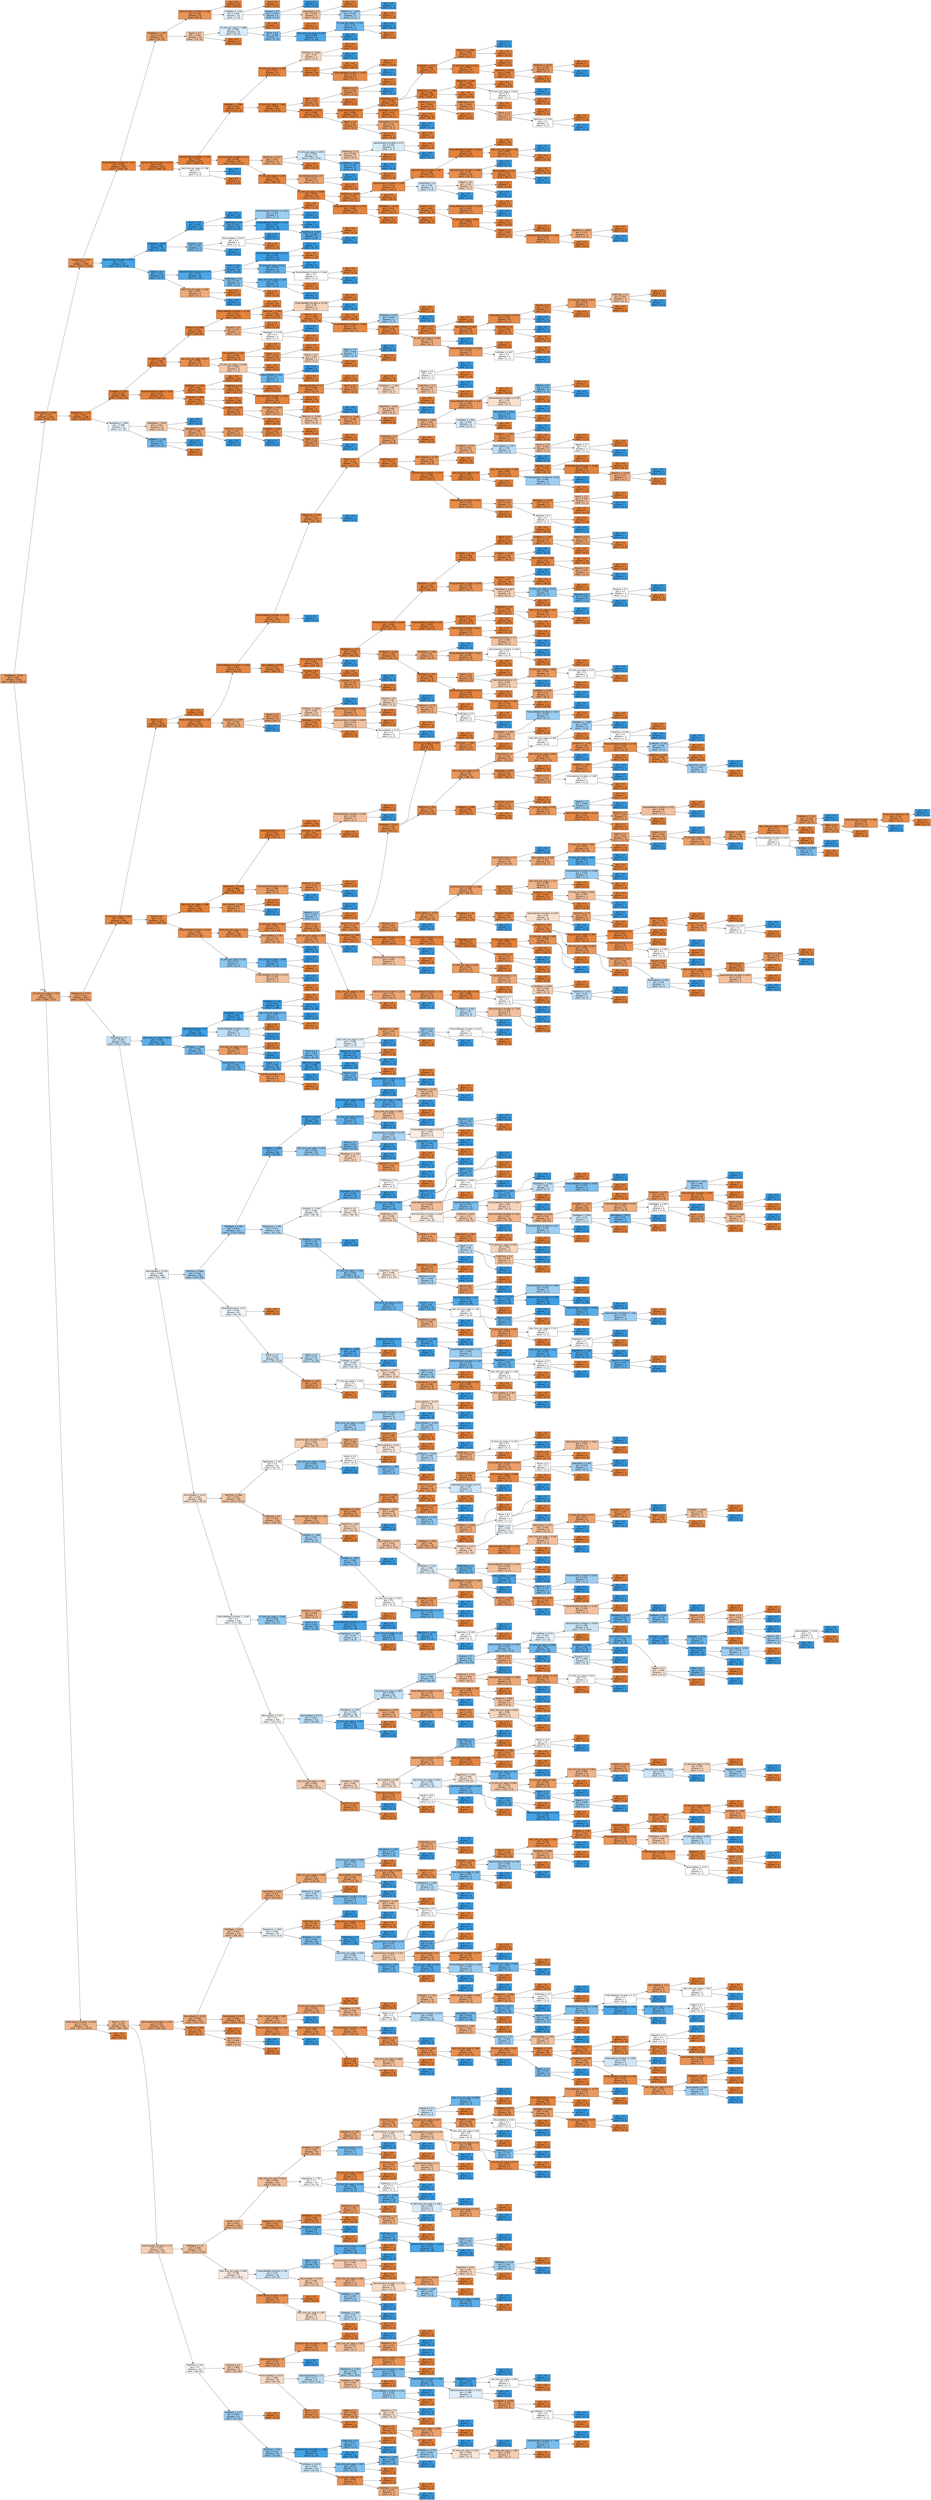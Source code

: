 digraph Tree {
node [shape=box, style="filled", color="black", fontname="helvetica"] ;
edge [fontname="helvetica"] ;
rankdir=LR ;
0 [label=<TotalPages &le; -0.266<br/>gini = 0.267<br/>samples = 6226<br/>value = [8215.0, 1549.0]>, fillcolor="#ea995e"] ;
1 [label=<BounceRates &le; 0.008<br/>gini = 0.135<br/>samples = 2414<br/>value = [3528, 276]>, fillcolor="#e78b48"] ;
0 -> 1 [labeldistance=2.5, labelangle=-45, headlabel="True"] ;
2 [label=<PageValues &le; 1.744<br/>gini = 0.19<br/>samples = 1408<br/>value = [1970.0, 234.0]>, fillcolor="#e89051"] ;
1 -> 2 ;
3 [label=<ProductRelated_Duration &le; -1.674<br/>gini = 0.056<br/>samples = 1284<br/>value = [1958, 58]>, fillcolor="#e6853f"] ;
2 -> 3 ;
4 [label=<TotalPages &le; -1.365<br/>gini = 0.315<br/>samples = 55<br/>value = [74, 18]>, fillcolor="#eba069"] ;
3 -> 4 ;
5 [label=<Administrative_Duration &le; 0.198<br/>gini = 0.219<br/>samples = 39<br/>value = [56, 8]>, fillcolor="#e99355"] ;
4 -> 5 ;
6 [label=<gini = 0.0<br/>samples = 29<br/>value = [49, 0]>, fillcolor="#e58139"] ;
5 -> 6 ;
7 [label=<ExitRates &le; -1.06<br/>gini = 0.498<br/>samples = 10<br/>value = [7, 8]>, fillcolor="#e6f3fc"] ;
5 -> 7 ;
8 [label=<gini = 0.0<br/>samples = 1<br/>value = [3, 0]>, fillcolor="#e58139"] ;
7 -> 8 ;
9 [label=<Browser &le; 0.5<br/>gini = 0.444<br/>samples = 9<br/>value = [4, 8]>, fillcolor="#9ccef2"] ;
7 -> 9 ;
10 [label=<gini = 0.0<br/>samples = 4<br/>value = [0, 6]>, fillcolor="#399de5"] ;
9 -> 10 ;
11 [label=<VisitorType &le; 1.0<br/>gini = 0.444<br/>samples = 5<br/>value = [4, 2]>, fillcolor="#f2c09c"] ;
9 -> 11 ;
12 [label=<gini = 0.0<br/>samples = 2<br/>value = [3, 0]>, fillcolor="#e58139"] ;
11 -> 12 ;
13 [label=<TotalTime &le; -1.029<br/>gini = 0.444<br/>samples = 3<br/>value = [1, 2]>, fillcolor="#9ccef2"] ;
11 -> 13 ;
14 [label=<gini = 0.0<br/>samples = 2<br/>value = [0, 2]>, fillcolor="#399de5"] ;
13 -> 14 ;
15 [label=<gini = 0.0<br/>samples = 1<br/>value = [1, 0]>, fillcolor="#e58139"] ;
13 -> 15 ;
16 [label=<Region &le; 0.5<br/>gini = 0.459<br/>samples = 16<br/>value = [18, 10]>, fillcolor="#f3c7a7"] ;
4 -> 16 ;
17 [label=<Pr_time_per_page &le; -1.698<br/>gini = 0.494<br/>samples = 10<br/>value = [8, 10]>, fillcolor="#d7ebfa"] ;
16 -> 17 ;
18 [label=<gini = 0.0<br/>samples = 3<br/>value = [4, 0]>, fillcolor="#e58139"] ;
17 -> 18 ;
19 [label=<Month &le; 8.0<br/>gini = 0.408<br/>samples = 7<br/>value = [4, 10]>, fillcolor="#88c4ef"] ;
17 -> 19 ;
20 [label=<gini = 0.0<br/>samples = 1<br/>value = [3, 0]>, fillcolor="#e58139"] ;
19 -> 20 ;
21 [label=<Adm_time_per_page &le; 0.578<br/>gini = 0.165<br/>samples = 6<br/>value = [1, 10]>, fillcolor="#4da7e8"] ;
19 -> 21 ;
22 [label=<Pr_time_per_page &le; -1.551<br/>gini = 0.32<br/>samples = 2<br/>value = [1, 4]>, fillcolor="#6ab6ec"] ;
21 -> 22 ;
23 [label=<gini = 0.0<br/>samples = 1<br/>value = [0, 4]>, fillcolor="#399de5"] ;
22 -> 23 ;
24 [label=<gini = 0.0<br/>samples = 1<br/>value = [1, 0]>, fillcolor="#e58139"] ;
22 -> 24 ;
25 [label=<gini = 0.0<br/>samples = 4<br/>value = [0, 6]>, fillcolor="#399de5"] ;
21 -> 25 ;
26 [label=<gini = 0.0<br/>samples = 6<br/>value = [10, 0]>, fillcolor="#e58139"] ;
16 -> 26 ;
27 [label=<Administrative_Duration &le; 1.651<br/>gini = 0.041<br/>samples = 1229<br/>value = [1884, 40]>, fillcolor="#e6843d"] ;
3 -> 27 ;
28 [label=<Administrative_Duration &le; 0.392<br/>gini = 0.037<br/>samples = 1224<br/>value = [1880, 36]>, fillcolor="#e5833d"] ;
27 -> 28 ;
29 [label=<ExitRates &le; -1.088<br/>gini = 0.013<br/>samples = 875<br/>value = [1351, 9]>, fillcolor="#e5823a"] ;
28 -> 29 ;
30 [label=<Pr_time_per_page &le; -0.752<br/>gini = 0.073<br/>samples = 51<br/>value = [76, 3]>, fillcolor="#e68641"] ;
29 -> 30 ;
31 [label=<TotalTime &le; -0.865<br/>gini = 0.48<br/>samples = 3<br/>value = [3, 2]>, fillcolor="#f6d5bd"] ;
30 -> 31 ;
32 [label=<gini = 0.0<br/>samples = 2<br/>value = [3, 0]>, fillcolor="#e58139"] ;
31 -> 32 ;
33 [label=<gini = 0.0<br/>samples = 1<br/>value = [0, 2]>, fillcolor="#399de5"] ;
31 -> 33 ;
34 [label=<Month &le; 11.5<br/>gini = 0.027<br/>samples = 48<br/>value = [73, 1]>, fillcolor="#e5833c"] ;
30 -> 34 ;
35 [label=<gini = 0.0<br/>samples = 40<br/>value = [60, 0]>, fillcolor="#e58139"] ;
34 -> 35 ;
36 [label=<ProductRelated_Duration &le; -0.062<br/>gini = 0.133<br/>samples = 8<br/>value = [13, 1]>, fillcolor="#e78b48"] ;
34 -> 36 ;
37 [label=<gini = 0.0<br/>samples = 7<br/>value = [13, 0]>, fillcolor="#e58139"] ;
36 -> 37 ;
38 [label=<gini = 0.0<br/>samples = 1<br/>value = [0, 1]>, fillcolor="#399de5"] ;
36 -> 38 ;
39 [label=<Pr_time_per_page &le; -1.483<br/>gini = 0.009<br/>samples = 824<br/>value = [1275, 6]>, fillcolor="#e5823a"] ;
29 -> 39 ;
40 [label=<Region &le; 0.5<br/>gini = 0.142<br/>samples = 10<br/>value = [12, 1]>, fillcolor="#e78c49"] ;
39 -> 40 ;
41 [label=<Weekend &le; 0.5<br/>gini = 0.245<br/>samples = 6<br/>value = [6, 1]>, fillcolor="#e9965a"] ;
40 -> 41 ;
42 [label=<gini = 0.0<br/>samples = 5<br/>value = [6, 0]>, fillcolor="#e58139"] ;
41 -> 42 ;
43 [label=<gini = 0.0<br/>samples = 1<br/>value = [0, 1]>, fillcolor="#399de5"] ;
41 -> 43 ;
44 [label=<gini = 0.0<br/>samples = 4<br/>value = [6, 0]>, fillcolor="#e58139"] ;
40 -> 44 ;
45 [label=<BounceRates &le; -0.032<br/>gini = 0.008<br/>samples = 814<br/>value = [1263, 5]>, fillcolor="#e5813a"] ;
39 -> 45 ;
46 [label=<OperatingSystems &le; 2.5<br/>gini = 0.006<br/>samples = 810<br/>value = [1254, 4]>, fillcolor="#e5813a"] ;
45 -> 46 ;
47 [label=<VisitorType &le; 0.5<br/>gini = 0.005<br/>samples = 753<br/>value = [1160, 3]>, fillcolor="#e5813a"] ;
46 -> 47 ;
48 [label=<ExitRates &le; -0.727<br/>gini = 0.029<br/>samples = 87<br/>value = [136, 2]>, fillcolor="#e5833c"] ;
47 -> 48 ;
49 [label=<TotalTime &le; -0.898<br/>gini = 0.091<br/>samples = 12<br/>value = [20, 1]>, fillcolor="#e68743"] ;
48 -> 49 ;
50 [label=<gini = 0.0<br/>samples = 1<br/>value = [0, 1]>, fillcolor="#399de5"] ;
49 -> 50 ;
51 [label=<gini = 0.0<br/>samples = 11<br/>value = [20, 0]>, fillcolor="#e58139"] ;
49 -> 51 ;
52 [label=<Pr_time_per_page &le; 0.421<br/>gini = 0.017<br/>samples = 75<br/>value = [116, 1]>, fillcolor="#e5823b"] ;
48 -> 52 ;
53 [label=<gini = 0.0<br/>samples = 52<br/>value = [77, 0]>, fillcolor="#e58139"] ;
52 -> 53 ;
54 [label=<TotalTime &le; -0.531<br/>gini = 0.049<br/>samples = 23<br/>value = [39, 1]>, fillcolor="#e6843e"] ;
52 -> 54 ;
55 [label=<TotalTime &le; -0.624<br/>gini = 0.245<br/>samples = 4<br/>value = [6, 1]>, fillcolor="#e9965a"] ;
54 -> 55 ;
56 [label=<gini = 0.0<br/>samples = 3<br/>value = [6, 0]>, fillcolor="#e58139"] ;
55 -> 56 ;
57 [label=<gini = 0.0<br/>samples = 1<br/>value = [0, 1]>, fillcolor="#399de5"] ;
55 -> 57 ;
58 [label=<gini = 0.0<br/>samples = 19<br/>value = [33, 0]>, fillcolor="#e58139"] ;
54 -> 58 ;
59 [label=<TotalTime &le; -1.098<br/>gini = 0.002<br/>samples = 666<br/>value = [1024, 1]>, fillcolor="#e58139"] ;
47 -> 59 ;
60 [label=<TotalTime &le; -1.099<br/>gini = 0.006<br/>samples = 226<br/>value = [354, 1]>, fillcolor="#e5813a"] ;
59 -> 60 ;
61 [label=<gini = 0.0<br/>samples = 224<br/>value = [353, 0]>, fillcolor="#e58139"] ;
60 -> 61 ;
62 [label=<Pr_time_per_page &le; -0.404<br/>gini = 0.5<br/>samples = 2<br/>value = [1, 1]>, fillcolor="#ffffff"] ;
60 -> 62 ;
63 [label=<gini = 0.0<br/>samples = 1<br/>value = [0, 1]>, fillcolor="#399de5"] ;
62 -> 63 ;
64 [label=<gini = 0.0<br/>samples = 1<br/>value = [1, 0]>, fillcolor="#e58139"] ;
62 -> 64 ;
65 [label=<gini = 0.0<br/>samples = 440<br/>value = [670, 0]>, fillcolor="#e58139"] ;
59 -> 65 ;
66 [label=<TotalPages &le; -1.365<br/>gini = 0.021<br/>samples = 57<br/>value = [94, 1]>, fillcolor="#e5823b"] ;
46 -> 66 ;
67 [label=<TrafficType &le; 1.5<br/>gini = 0.064<br/>samples = 19<br/>value = [29, 1]>, fillcolor="#e68540"] ;
66 -> 67 ;
68 [label=<TrafficType &le; 0.5<br/>gini = 0.165<br/>samples = 8<br/>value = [10, 1]>, fillcolor="#e88e4d"] ;
67 -> 68 ;
69 [label=<gini = 0.0<br/>samples = 5<br/>value = [7, 0]>, fillcolor="#e58139"] ;
68 -> 69 ;
70 [label=<Month &le; 7.0<br/>gini = 0.375<br/>samples = 3<br/>value = [3, 1]>, fillcolor="#eeab7b"] ;
68 -> 70 ;
71 [label=<gini = 0.0<br/>samples = 1<br/>value = [2, 0]>, fillcolor="#e58139"] ;
70 -> 71 ;
72 [label=<TotalTime &le; -0.718<br/>gini = 0.5<br/>samples = 2<br/>value = [1, 1]>, fillcolor="#ffffff"] ;
70 -> 72 ;
73 [label=<gini = 0.0<br/>samples = 1<br/>value = [1, 0]>, fillcolor="#e58139"] ;
72 -> 73 ;
74 [label=<gini = 0.0<br/>samples = 1<br/>value = [0, 1]>, fillcolor="#399de5"] ;
72 -> 74 ;
75 [label=<gini = 0.0<br/>samples = 11<br/>value = [19, 0]>, fillcolor="#e58139"] ;
67 -> 75 ;
76 [label=<gini = 0.0<br/>samples = 38<br/>value = [65, 0]>, fillcolor="#e58139"] ;
66 -> 76 ;
77 [label=<Region &le; 1.0<br/>gini = 0.18<br/>samples = 4<br/>value = [9, 1]>, fillcolor="#e88f4f"] ;
45 -> 77 ;
78 [label=<SpecialDay &le; 1.318<br/>gini = 0.32<br/>samples = 2<br/>value = [4, 1]>, fillcolor="#eca06a"] ;
77 -> 78 ;
79 [label=<gini = 0.0<br/>samples = 1<br/>value = [0, 1]>, fillcolor="#399de5"] ;
78 -> 79 ;
80 [label=<gini = 0.0<br/>samples = 1<br/>value = [4, 0]>, fillcolor="#e58139"] ;
78 -> 80 ;
81 [label=<gini = 0.0<br/>samples = 2<br/>value = [5, 0]>, fillcolor="#e58139"] ;
77 -> 81 ;
82 [label=<Administrative_Duration &le; 0.53<br/>gini = 0.092<br/>samples = 349<br/>value = [529.0, 27.0]>, fillcolor="#e68743"] ;
28 -> 82 ;
83 [label=<TotalTime &le; -0.757<br/>gini = 0.357<br/>samples = 31<br/>value = [43, 13]>, fillcolor="#eda775"] ;
82 -> 83 ;
84 [label=<Pr_time_per_page &le; -0.833<br/>gini = 0.491<br/>samples = 12<br/>value = [10.0, 13.0]>, fillcolor="#d1e8f9"] ;
83 -> 84 ;
85 [label=<TrafficType &le; 2.0<br/>gini = 0.459<br/>samples = 8<br/>value = [9, 5]>, fillcolor="#f3c7a7"] ;
84 -> 85 ;
86 [label=<Administrative_Duration &le; 0.51<br/>gini = 0.494<br/>samples = 5<br/>value = [4, 5]>, fillcolor="#d7ebfa"] ;
85 -> 86 ;
87 [label=<gini = 0.0<br/>samples = 3<br/>value = [4, 0]>, fillcolor="#e58139"] ;
86 -> 87 ;
88 [label=<gini = 0.0<br/>samples = 2<br/>value = [0, 5]>, fillcolor="#399de5"] ;
86 -> 88 ;
89 [label=<gini = 0.0<br/>samples = 3<br/>value = [5, 0]>, fillcolor="#e58139"] ;
85 -> 89 ;
90 [label=<ExitRates &le; -0.054<br/>gini = 0.198<br/>samples = 4<br/>value = [1, 8]>, fillcolor="#52a9e8"] ;
84 -> 90 ;
91 [label=<gini = 0.0<br/>samples = 3<br/>value = [0, 8]>, fillcolor="#399de5"] ;
90 -> 91 ;
92 [label=<gini = 0.0<br/>samples = 1<br/>value = [1, 0]>, fillcolor="#e58139"] ;
90 -> 92 ;
93 [label=<gini = 0.0<br/>samples = 19<br/>value = [33, 0]>, fillcolor="#e58139"] ;
83 -> 93 ;
94 [label=<Pr_time_per_page &le; -1.236<br/>gini = 0.054<br/>samples = 318<br/>value = [486, 14]>, fillcolor="#e6853f"] ;
82 -> 94 ;
95 [label=<OperatingSystems &le; 0.5<br/>gini = 0.337<br/>samples = 8<br/>value = [11, 3]>, fillcolor="#eca36f"] ;
94 -> 95 ;
96 [label=<gini = 0.0<br/>samples = 1<br/>value = [0, 3]>, fillcolor="#399de5"] ;
95 -> 96 ;
97 [label=<gini = 0.0<br/>samples = 7<br/>value = [11, 0]>, fillcolor="#e58139"] ;
95 -> 97 ;
98 [label=<Pr_time_per_page &le; -0.006<br/>gini = 0.044<br/>samples = 310<br/>value = [475, 11]>, fillcolor="#e6843e"] ;
94 -> 98 ;
99 [label=<TotalTime &le; -0.602<br/>gini = 0.073<br/>samples = 154<br/>value = [227, 9]>, fillcolor="#e68641"] ;
98 -> 99 ;
100 [label=<Administrative_Duration &le; 1.093<br/>gini = 0.114<br/>samples = 97<br/>value = [139, 9]>, fillcolor="#e78946"] ;
99 -> 100 ;
101 [label=<Administrative_Duration &le; 0.877<br/>gini = 0.068<br/>samples = 93<br/>value = [136, 5]>, fillcolor="#e68640"] ;
100 -> 101 ;
102 [label=<ProductRelated_Duration &le; -0.813<br/>gini = 0.02<br/>samples = 63<br/>value = [100, 1]>, fillcolor="#e5823b"] ;
101 -> 102 ;
103 [label=<gini = 0.0<br/>samples = 50<br/>value = [79, 0]>, fillcolor="#e58139"] ;
102 -> 103 ;
104 [label=<Adm_time_per_page &le; 0.56<br/>gini = 0.087<br/>samples = 13<br/>value = [21, 1]>, fillcolor="#e68742"] ;
102 -> 104 ;
105 [label=<gini = 0.0<br/>samples = 1<br/>value = [0, 1]>, fillcolor="#399de5"] ;
104 -> 105 ;
106 [label=<gini = 0.0<br/>samples = 12<br/>value = [21, 0]>, fillcolor="#e58139"] ;
104 -> 106 ;
107 [label=<Administrative_Duration &le; 0.896<br/>gini = 0.18<br/>samples = 30<br/>value = [36, 4]>, fillcolor="#e88f4f"] ;
101 -> 107 ;
108 [label=<gini = 0.0<br/>samples = 2<br/>value = [0, 3]>, fillcolor="#399de5"] ;
107 -> 108 ;
109 [label=<BounceRates &le; -0.216<br/>gini = 0.053<br/>samples = 28<br/>value = [36, 1]>, fillcolor="#e6843e"] ;
107 -> 109 ;
110 [label=<gini = 0.0<br/>samples = 27<br/>value = [36, 0]>, fillcolor="#e58139"] ;
109 -> 110 ;
111 [label=<gini = 0.0<br/>samples = 1<br/>value = [0, 1]>, fillcolor="#399de5"] ;
109 -> 111 ;
112 [label=<VisitorType &le; 1.0<br/>gini = 0.49<br/>samples = 4<br/>value = [3, 4]>, fillcolor="#cee6f8"] ;
100 -> 112 ;
113 [label=<Region &le; 3.0<br/>gini = 0.48<br/>samples = 3<br/>value = [3, 2]>, fillcolor="#f6d5bd"] ;
112 -> 113 ;
114 [label=<gini = 0.0<br/>samples = 2<br/>value = [3, 0]>, fillcolor="#e58139"] ;
113 -> 114 ;
115 [label=<gini = 0.0<br/>samples = 1<br/>value = [0, 2]>, fillcolor="#399de5"] ;
113 -> 115 ;
116 [label=<gini = 0.0<br/>samples = 1<br/>value = [0, 2]>, fillcolor="#399de5"] ;
112 -> 116 ;
117 [label=<gini = 0.0<br/>samples = 57<br/>value = [88, 0]>, fillcolor="#e58139"] ;
99 -> 117 ;
118 [label=<ProductRelated_Duration &le; -0.351<br/>gini = 0.016<br/>samples = 156<br/>value = [248, 2]>, fillcolor="#e5823b"] ;
98 -> 118 ;
119 [label=<TotalPages &le; -0.706<br/>gini = 0.032<br/>samples = 71<br/>value = [122, 2]>, fillcolor="#e5833c"] ;
118 -> 119 ;
120 [label=<Browser &le; 0.5<br/>gini = 0.061<br/>samples = 40<br/>value = [62, 2]>, fillcolor="#e6853f"] ;
119 -> 120 ;
121 [label=<ProductRelated_Duration &le; -0.359<br/>gini = 0.142<br/>samples = 9<br/>value = [12, 1]>, fillcolor="#e78c49"] ;
120 -> 121 ;
122 [label=<gini = 0.0<br/>samples = 8<br/>value = [12, 0]>, fillcolor="#e58139"] ;
121 -> 122 ;
123 [label=<gini = 0.0<br/>samples = 1<br/>value = [0, 1]>, fillcolor="#399de5"] ;
121 -> 123 ;
124 [label=<Pr_time_per_page &le; 0.829<br/>gini = 0.038<br/>samples = 31<br/>value = [50, 1]>, fillcolor="#e6843d"] ;
120 -> 124 ;
125 [label=<gini = 0.0<br/>samples = 19<br/>value = [31, 0]>, fillcolor="#e58139"] ;
124 -> 125 ;
126 [label=<Region &le; 1.0<br/>gini = 0.095<br/>samples = 12<br/>value = [19, 1]>, fillcolor="#e68843"] ;
124 -> 126 ;
127 [label=<gini = 0.0<br/>samples = 6<br/>value = [10, 0]>, fillcolor="#e58139"] ;
126 -> 127 ;
128 [label=<Administrative_Duration &le; 0.868<br/>gini = 0.18<br/>samples = 6<br/>value = [9, 1]>, fillcolor="#e88f4f"] ;
126 -> 128 ;
129 [label=<TotalTime &le; -0.495<br/>gini = 0.375<br/>samples = 2<br/>value = [3, 1]>, fillcolor="#eeab7b"] ;
128 -> 129 ;
130 [label=<gini = 0.0<br/>samples = 1<br/>value = [3, 0]>, fillcolor="#e58139"] ;
129 -> 130 ;
131 [label=<gini = 0.0<br/>samples = 1<br/>value = [0, 1]>, fillcolor="#399de5"] ;
129 -> 131 ;
132 [label=<gini = 0.0<br/>samples = 4<br/>value = [6, 0]>, fillcolor="#e58139"] ;
128 -> 132 ;
133 [label=<gini = 0.0<br/>samples = 31<br/>value = [60, 0]>, fillcolor="#e58139"] ;
119 -> 133 ;
134 [label=<gini = 0.0<br/>samples = 85<br/>value = [126, 0]>, fillcolor="#e58139"] ;
118 -> 134 ;
135 [label=<Adm_time_per_page &le; 1.798<br/>gini = 0.5<br/>samples = 5<br/>value = [4, 4]>, fillcolor="#ffffff"] ;
27 -> 135 ;
136 [label=<gini = 0.0<br/>samples = 1<br/>value = [0, 4]>, fillcolor="#399de5"] ;
135 -> 136 ;
137 [label=<gini = 0.0<br/>samples = 4<br/>value = [4, 0]>, fillcolor="#e58139"] ;
135 -> 137 ;
138 [label=<Administrative_Duration &le; 0.327<br/>gini = 0.12<br/>samples = 124<br/>value = [12.0, 176.0]>, fillcolor="#46a4e7"] ;
2 -> 138 ;
139 [label=<ExitRates &le; 0.849<br/>gini = 0.048<br/>samples = 81<br/>value = [3, 119]>, fillcolor="#3e9fe6"] ;
138 -> 139 ;
140 [label=<Month &le; 10.5<br/>gini = 0.033<br/>samples = 78<br/>value = [2, 116]>, fillcolor="#3c9fe5"] ;
139 -> 140 ;
141 [label=<gini = 0.0<br/>samples = 50<br/>value = [0, 81]>, fillcolor="#399de5"] ;
140 -> 141 ;
142 [label=<TrafficType &le; 0.5<br/>gini = 0.102<br/>samples = 28<br/>value = [2, 35]>, fillcolor="#44a3e6"] ;
140 -> 142 ;
143 [label=<ProductRelated_Duration &le; -0.011<br/>gini = 0.444<br/>samples = 3<br/>value = [1, 2]>, fillcolor="#9ccef2"] ;
142 -> 143 ;
144 [label=<gini = 0.0<br/>samples = 1<br/>value = [1, 0]>, fillcolor="#e58139"] ;
143 -> 144 ;
145 [label=<gini = 0.0<br/>samples = 2<br/>value = [0, 2]>, fillcolor="#399de5"] ;
143 -> 145 ;
146 [label=<ProductRelated_Duration &le; -0.03<br/>gini = 0.057<br/>samples = 25<br/>value = [1, 33]>, fillcolor="#3fa0e6"] ;
142 -> 146 ;
147 [label=<gini = 0.0<br/>samples = 17<br/>value = [0, 25]>, fillcolor="#399de5"] ;
146 -> 147 ;
148 [label=<TotalTime &le; -0.067<br/>gini = 0.198<br/>samples = 8<br/>value = [1, 8]>, fillcolor="#52a9e8"] ;
146 -> 148 ;
149 [label=<gini = 0.0<br/>samples = 1<br/>value = [1, 0]>, fillcolor="#e58139"] ;
148 -> 149 ;
150 [label=<gini = 0.0<br/>samples = 7<br/>value = [0, 8]>, fillcolor="#399de5"] ;
148 -> 150 ;
151 [label=<Browser &le; 5.0<br/>gini = 0.375<br/>samples = 3<br/>value = [1, 3]>, fillcolor="#7bbeee"] ;
139 -> 151 ;
152 [label=<BounceRates &le; -0.457<br/>gini = 0.5<br/>samples = 2<br/>value = [1, 1]>, fillcolor="#ffffff"] ;
151 -> 152 ;
153 [label=<gini = 0.0<br/>samples = 1<br/>value = [0, 1]>, fillcolor="#399de5"] ;
152 -> 153 ;
154 [label=<gini = 0.0<br/>samples = 1<br/>value = [1, 0]>, fillcolor="#e58139"] ;
152 -> 154 ;
155 [label=<gini = 0.0<br/>samples = 1<br/>value = [0, 2]>, fillcolor="#399de5"] ;
151 -> 155 ;
156 [label=<Region &le; 6.5<br/>gini = 0.236<br/>samples = 43<br/>value = [9, 57]>, fillcolor="#58ace9"] ;
138 -> 156 ;
157 [label=<Administrative_Duration &le; 1.179<br/>gini = 0.175<br/>samples = 40<br/>value = [6, 56]>, fillcolor="#4ea8e8"] ;
156 -> 157 ;
158 [label=<Month &le; 10.5<br/>gini = 0.137<br/>samples = 34<br/>value = [4, 50]>, fillcolor="#49a5e7"] ;
157 -> 158 ;
159 [label=<ProductRelated_Duration &le; 0.211<br/>gini = 0.054<br/>samples = 23<br/>value = [1, 35]>, fillcolor="#3fa0e6"] ;
158 -> 159 ;
160 [label=<gini = 0.0<br/>samples = 22<br/>value = [0, 35]>, fillcolor="#399de5"] ;
159 -> 160 ;
161 [label=<gini = 0.0<br/>samples = 1<br/>value = [1, 0]>, fillcolor="#e58139"] ;
159 -> 161 ;
162 [label=<Pr_time_per_page &le; 0.514<br/>gini = 0.278<br/>samples = 11<br/>value = [3, 15]>, fillcolor="#61b1ea"] ;
158 -> 162 ;
163 [label=<gini = 0.0<br/>samples = 6<br/>value = [0, 12]>, fillcolor="#399de5"] ;
162 -> 163 ;
164 [label=<ProductRelated_Duration &le; 0.266<br/>gini = 0.5<br/>samples = 5<br/>value = [3, 3]>, fillcolor="#ffffff"] ;
162 -> 164 ;
165 [label=<gini = 0.0<br/>samples = 2<br/>value = [3, 0]>, fillcolor="#e58139"] ;
164 -> 165 ;
166 [label=<gini = 0.0<br/>samples = 3<br/>value = [0, 3]>, fillcolor="#399de5"] ;
164 -> 166 ;
167 [label=<TrafficType &le; 3.5<br/>gini = 0.375<br/>samples = 6<br/>value = [2, 6]>, fillcolor="#7bbeee"] ;
157 -> 167 ;
168 [label=<Adm_time_per_page &le; 1.154<br/>gini = 0.245<br/>samples = 5<br/>value = [1, 6]>, fillcolor="#5aade9"] ;
167 -> 168 ;
169 [label=<gini = 0.0<br/>samples = 1<br/>value = [1, 0]>, fillcolor="#e58139"] ;
168 -> 169 ;
170 [label=<gini = 0.0<br/>samples = 4<br/>value = [0, 6]>, fillcolor="#399de5"] ;
168 -> 170 ;
171 [label=<gini = 0.0<br/>samples = 1<br/>value = [1, 0]>, fillcolor="#e58139"] ;
167 -> 171 ;
172 [label=<Adm_time_per_page &le; 1.436<br/>gini = 0.375<br/>samples = 3<br/>value = [3, 1]>, fillcolor="#eeab7b"] ;
156 -> 172 ;
173 [label=<gini = 0.0<br/>samples = 2<br/>value = [3, 0]>, fillcolor="#e58139"] ;
172 -> 173 ;
174 [label=<gini = 0.0<br/>samples = 1<br/>value = [0, 1]>, fillcolor="#399de5"] ;
172 -> 174 ;
175 [label=<PageValues &le; 1.721<br/>gini = 0.051<br/>samples = 1006<br/>value = [1558, 42]>, fillcolor="#e6843e"] ;
1 -> 175 ;
176 [label=<ExitRates &le; 1.156<br/>gini = 0.029<br/>samples = 984<br/>value = [1541, 23]>, fillcolor="#e5833c"] ;
175 -> 176 ;
177 [label=<ExitRates &le; 1.06<br/>gini = 0.058<br/>samples = 327<br/>value = [516, 16]>, fillcolor="#e6853f"] ;
176 -> 177 ;
178 [label=<TotalTime &le; 0.948<br/>gini = 0.041<br/>samples = 285<br/>value = [465, 10]>, fillcolor="#e6843d"] ;
177 -> 178 ;
179 [label=<ProductRelated_Duration &le; -0.728<br/>gini = 0.037<br/>samples = 282<br/>value = [462, 9]>, fillcolor="#e6833d"] ;
178 -> 179 ;
180 [label=<gini = 0.0<br/>samples = 92<br/>value = [148, 0]>, fillcolor="#e58139"] ;
179 -> 180 ;
181 [label=<TotalTime &le; -0.794<br/>gini = 0.054<br/>samples = 190<br/>value = [314, 9]>, fillcolor="#e6853f"] ;
179 -> 181 ;
182 [label=<ProductRelated_Duration &le; -0.709<br/>gini = 0.48<br/>samples = 3<br/>value = [3, 2]>, fillcolor="#f6d5bd"] ;
181 -> 182 ;
183 [label=<gini = 0.0<br/>samples = 2<br/>value = [3, 0]>, fillcolor="#e58139"] ;
182 -> 183 ;
184 [label=<gini = 0.0<br/>samples = 1<br/>value = [0, 2]>, fillcolor="#399de5"] ;
182 -> 184 ;
185 [label=<Month &le; 10.5<br/>gini = 0.043<br/>samples = 187<br/>value = [311.0, 7.0]>, fillcolor="#e6843d"] ;
181 -> 185 ;
186 [label=<gini = 0.0<br/>samples = 105<br/>value = [194, 0]>, fillcolor="#e58139"] ;
185 -> 186 ;
187 [label=<ProductRelated_Duration &le; -0.686<br/>gini = 0.107<br/>samples = 82<br/>value = [117, 7]>, fillcolor="#e78945"] ;
185 -> 187 ;
188 [label=<ExitRates &le; 0.161<br/>gini = 0.444<br/>samples = 3<br/>value = [1, 2]>, fillcolor="#9ccef2"] ;
187 -> 188 ;
189 [label=<gini = 0.0<br/>samples = 1<br/>value = [1, 0]>, fillcolor="#e58139"] ;
188 -> 189 ;
190 [label=<gini = 0.0<br/>samples = 2<br/>value = [0, 2]>, fillcolor="#399de5"] ;
188 -> 190 ;
191 [label=<TotalPages &le; -0.327<br/>gini = 0.079<br/>samples = 79<br/>value = [116, 5]>, fillcolor="#e68642"] ;
187 -> 191 ;
192 [label=<Region &le; 0.5<br/>gini = 0.052<br/>samples = 73<br/>value = [110, 3]>, fillcolor="#e6843e"] ;
191 -> 192 ;
193 [label=<gini = 0.0<br/>samples = 23<br/>value = [39, 0]>, fillcolor="#e58139"] ;
192 -> 193 ;
194 [label=<BounceRates &le; 0.884<br/>gini = 0.078<br/>samples = 50<br/>value = [71, 3]>, fillcolor="#e68641"] ;
192 -> 194 ;
195 [label=<Informational_Duration &le; 0.725<br/>gini = 0.142<br/>samples = 18<br/>value = [24, 2]>, fillcolor="#e78c49"] ;
194 -> 195 ;
196 [label=<Browser &le; 0.5<br/>gini = 0.077<br/>samples = 17<br/>value = [24, 1]>, fillcolor="#e68641"] ;
195 -> 196 ;
197 [label=<Pr_time_per_page &le; -0.012<br/>gini = 0.278<br/>samples = 5<br/>value = [5, 1]>, fillcolor="#ea9a61"] ;
196 -> 197 ;
198 [label=<TrafficType &le; 4.0<br/>gini = 0.444<br/>samples = 3<br/>value = [2, 1]>, fillcolor="#f2c09c"] ;
197 -> 198 ;
199 [label=<gini = 0.0<br/>samples = 2<br/>value = [2, 0]>, fillcolor="#e58139"] ;
198 -> 199 ;
200 [label=<gini = 0.0<br/>samples = 1<br/>value = [0, 1]>, fillcolor="#399de5"] ;
198 -> 200 ;
201 [label=<gini = 0.0<br/>samples = 2<br/>value = [3, 0]>, fillcolor="#e58139"] ;
197 -> 201 ;
202 [label=<gini = 0.0<br/>samples = 12<br/>value = [19, 0]>, fillcolor="#e58139"] ;
196 -> 202 ;
203 [label=<gini = 0.0<br/>samples = 1<br/>value = [0, 1]>, fillcolor="#399de5"] ;
195 -> 203 ;
204 [label=<VisitorType &le; 1.0<br/>gini = 0.041<br/>samples = 32<br/>value = [47, 1]>, fillcolor="#e6843d"] ;
194 -> 204 ;
205 [label=<gini = 0.0<br/>samples = 1<br/>value = [0, 1]>, fillcolor="#399de5"] ;
204 -> 205 ;
206 [label=<gini = 0.0<br/>samples = 31<br/>value = [47, 0]>, fillcolor="#e58139"] ;
204 -> 206 ;
207 [label=<Pr_time_per_page &le; -0.159<br/>gini = 0.375<br/>samples = 6<br/>value = [6, 2]>, fillcolor="#eeab7b"] ;
191 -> 207 ;
208 [label=<gini = 0.0<br/>samples = 1<br/>value = [0, 1]>, fillcolor="#399de5"] ;
207 -> 208 ;
209 [label=<ProductRelated_Duration &le; 0.124<br/>gini = 0.245<br/>samples = 5<br/>value = [6, 1]>, fillcolor="#e9965a"] ;
207 -> 209 ;
210 [label=<gini = 0.0<br/>samples = 3<br/>value = [5, 0]>, fillcolor="#e58139"] ;
209 -> 210 ;
211 [label=<ExitRates &le; 0.407<br/>gini = 0.5<br/>samples = 2<br/>value = [1, 1]>, fillcolor="#ffffff"] ;
209 -> 211 ;
212 [label=<gini = 0.0<br/>samples = 1<br/>value = [1, 0]>, fillcolor="#e58139"] ;
211 -> 212 ;
213 [label=<gini = 0.0<br/>samples = 1<br/>value = [0, 1]>, fillcolor="#399de5"] ;
211 -> 213 ;
214 [label=<Browser &le; 0.5<br/>gini = 0.375<br/>samples = 3<br/>value = [3, 1]>, fillcolor="#eeab7b"] ;
178 -> 214 ;
215 [label=<gini = 0.0<br/>samples = 1<br/>value = [2, 0]>, fillcolor="#e58139"] ;
214 -> 215 ;
216 [label=<TotalPages &le; -0.576<br/>gini = 0.5<br/>samples = 2<br/>value = [1, 1]>, fillcolor="#ffffff"] ;
214 -> 216 ;
217 [label=<gini = 0.0<br/>samples = 1<br/>value = [0, 1]>, fillcolor="#399de5"] ;
216 -> 217 ;
218 [label=<gini = 0.0<br/>samples = 1<br/>value = [1, 0]>, fillcolor="#e58139"] ;
216 -> 218 ;
219 [label=<Adm_time_per_page &le; 0.617<br/>gini = 0.188<br/>samples = 42<br/>value = [51, 6]>, fillcolor="#e89050"] ;
177 -> 219 ;
220 [label=<BounceRates &le; 1.339<br/>gini = 0.083<br/>samples = 33<br/>value = [44, 2]>, fillcolor="#e68742"] ;
219 -> 220 ;
221 [label=<gini = 0.0<br/>samples = 11<br/>value = [17, 0]>, fillcolor="#e58139"] ;
220 -> 221 ;
222 [label=<Region &le; 5.5<br/>gini = 0.128<br/>samples = 22<br/>value = [27, 2]>, fillcolor="#e78a48"] ;
220 -> 222 ;
223 [label=<gini = 0.0<br/>samples = 19<br/>value = [24, 0]>, fillcolor="#e58139"] ;
222 -> 223 ;
224 [label=<Month &le; 11.5<br/>gini = 0.48<br/>samples = 3<br/>value = [3, 2]>, fillcolor="#f6d5bd"] ;
222 -> 224 ;
225 [label=<Region &le; 7.0<br/>gini = 0.444<br/>samples = 2<br/>value = [1, 2]>, fillcolor="#9ccef2"] ;
224 -> 225 ;
226 [label=<gini = 0.0<br/>samples = 1<br/>value = [0, 2]>, fillcolor="#399de5"] ;
225 -> 226 ;
227 [label=<gini = 0.0<br/>samples = 1<br/>value = [1, 0]>, fillcolor="#e58139"] ;
225 -> 227 ;
228 [label=<gini = 0.0<br/>samples = 1<br/>value = [2, 0]>, fillcolor="#e58139"] ;
224 -> 228 ;
229 [label=<Pr_time_per_page &le; -0.109<br/>gini = 0.463<br/>samples = 9<br/>value = [7, 4]>, fillcolor="#f4c9aa"] ;
219 -> 229 ;
230 [label=<gini = 0.0<br/>samples = 5<br/>value = [6, 0]>, fillcolor="#e58139"] ;
229 -> 230 ;
231 [label=<BounceRates &le; 2.001<br/>gini = 0.32<br/>samples = 4<br/>value = [1, 4]>, fillcolor="#6ab6ec"] ;
229 -> 231 ;
232 [label=<gini = 0.0<br/>samples = 3<br/>value = [0, 4]>, fillcolor="#399de5"] ;
231 -> 232 ;
233 [label=<gini = 0.0<br/>samples = 1<br/>value = [1, 0]>, fillcolor="#e58139"] ;
231 -> 233 ;
234 [label=<ProductRelated_Duration &le; -0.88<br/>gini = 0.013<br/>samples = 657<br/>value = [1025, 7]>, fillcolor="#e5823a"] ;
176 -> 234 ;
235 [label=<TotalPages &le; -1.879<br/>gini = 0.005<br/>samples = 470<br/>value = [730, 2]>, fillcolor="#e5813a"] ;
234 -> 235 ;
236 [label=<gini = 0.0<br/>samples = 214<br/>value = [328, 0]>, fillcolor="#e58139"] ;
235 -> 236 ;
237 [label=<TrafficType &le; 6.5<br/>gini = 0.01<br/>samples = 256<br/>value = [402, 2]>, fillcolor="#e5823a"] ;
235 -> 237 ;
238 [label=<gini = 0.0<br/>samples = 190<br/>value = [294, 0]>, fillcolor="#e58139"] ;
237 -> 238 ;
239 [label=<ProductRelated_Duration &le; -1.851<br/>gini = 0.036<br/>samples = 66<br/>value = [108, 2]>, fillcolor="#e5833d"] ;
237 -> 239 ;
240 [label=<OperatingSystems &le; 1.5<br/>gini = 0.089<br/>samples = 25<br/>value = [41, 2]>, fillcolor="#e68743"] ;
239 -> 240 ;
241 [label=<gini = 0.0<br/>samples = 12<br/>value = [23, 0]>, fillcolor="#e58139"] ;
240 -> 241 ;
242 [label=<Month &le; 9.0<br/>gini = 0.18<br/>samples = 13<br/>value = [18, 2]>, fillcolor="#e88f4f"] ;
240 -> 242 ;
243 [label=<gini = 0.0<br/>samples = 8<br/>value = [15, 0]>, fillcolor="#e58139"] ;
242 -> 243 ;
244 [label=<TotalPages &le; -1.584<br/>gini = 0.48<br/>samples = 5<br/>value = [3, 2]>, fillcolor="#f6d5bd"] ;
242 -> 244 ;
245 [label=<Region &le; 3.0<br/>gini = 0.5<br/>samples = 2<br/>value = [1, 1]>, fillcolor="#ffffff"] ;
244 -> 245 ;
246 [label=<gini = 0.0<br/>samples = 1<br/>value = [0, 1]>, fillcolor="#399de5"] ;
245 -> 246 ;
247 [label=<gini = 0.0<br/>samples = 1<br/>value = [1, 0]>, fillcolor="#e58139"] ;
245 -> 247 ;
248 [label=<TrafficType &le; 11.0<br/>gini = 0.444<br/>samples = 3<br/>value = [2, 1]>, fillcolor="#f2c09c"] ;
244 -> 248 ;
249 [label=<gini = 0.0<br/>samples = 1<br/>value = [0, 1]>, fillcolor="#399de5"] ;
248 -> 249 ;
250 [label=<gini = 0.0<br/>samples = 2<br/>value = [2, 0]>, fillcolor="#e58139"] ;
248 -> 250 ;
251 [label=<gini = 0.0<br/>samples = 41<br/>value = [67, 0]>, fillcolor="#e58139"] ;
239 -> 251 ;
252 [label=<ExitRates &le; 1.666<br/>gini = 0.033<br/>samples = 187<br/>value = [295, 5]>, fillcolor="#e5833c"] ;
234 -> 252 ;
253 [label=<gini = 0.0<br/>samples = 126<br/>value = [208, 0]>, fillcolor="#e58139"] ;
252 -> 253 ;
254 [label=<ExitRates &le; 1.753<br/>gini = 0.103<br/>samples = 61<br/>value = [87, 5]>, fillcolor="#e68844"] ;
252 -> 254 ;
255 [label=<TotalPages &le; -0.805<br/>gini = 0.33<br/>samples = 15<br/>value = [19, 5]>, fillcolor="#eca26d"] ;
254 -> 255 ;
256 [label=<gini = 0.0<br/>samples = 5<br/>value = [10, 0]>, fillcolor="#e58139"] ;
255 -> 256 ;
257 [label=<TotalTime &le; -0.959<br/>gini = 0.459<br/>samples = 10<br/>value = [9, 5]>, fillcolor="#f3c7a7"] ;
255 -> 257 ;
258 [label=<gini = 0.0<br/>samples = 1<br/>value = [0, 3]>, fillcolor="#399de5"] ;
257 -> 258 ;
259 [label=<TotalTime &le; -0.381<br/>gini = 0.298<br/>samples = 9<br/>value = [9, 2]>, fillcolor="#eb9d65"] ;
257 -> 259 ;
260 [label=<TotalTime &le; -0.543<br/>gini = 0.444<br/>samples = 5<br/>value = [4, 2]>, fillcolor="#f2c09c"] ;
259 -> 260 ;
261 [label=<gini = 0.0<br/>samples = 4<br/>value = [4, 0]>, fillcolor="#e58139"] ;
260 -> 261 ;
262 [label=<gini = 0.0<br/>samples = 1<br/>value = [0, 2]>, fillcolor="#399de5"] ;
260 -> 262 ;
263 [label=<gini = 0.0<br/>samples = 4<br/>value = [5, 0]>, fillcolor="#e58139"] ;
259 -> 263 ;
264 [label=<gini = 0.0<br/>samples = 46<br/>value = [68, 0]>, fillcolor="#e58139"] ;
254 -> 264 ;
265 [label=<PageValues &le; 1.969<br/>gini = 0.498<br/>samples = 22<br/>value = [17, 19]>, fillcolor="#eaf5fc"] ;
175 -> 265 ;
266 [label=<TotalPages &le; -0.616<br/>gini = 0.463<br/>samples = 16<br/>value = [14, 8]>, fillcolor="#f4c9aa"] ;
265 -> 266 ;
267 [label=<gini = 0.0<br/>samples = 4<br/>value = [0, 4]>, fillcolor="#399de5"] ;
266 -> 267 ;
268 [label=<SpecialDay &le; 1.318<br/>gini = 0.346<br/>samples = 12<br/>value = [14, 4]>, fillcolor="#eca572"] ;
266 -> 268 ;
269 [label=<TotalTime &le; 0.226<br/>gini = 0.291<br/>samples = 11<br/>value = [14, 3]>, fillcolor="#eb9c63"] ;
268 -> 269 ;
270 [label=<ExitRates &le; 0.367<br/>gini = 0.124<br/>samples = 10<br/>value = [14, 1]>, fillcolor="#e78a47"] ;
269 -> 270 ;
271 [label=<gini = 0.0<br/>samples = 5<br/>value = [8, 0]>, fillcolor="#e58139"] ;
270 -> 271 ;
272 [label=<Region &le; 1.5<br/>gini = 0.245<br/>samples = 5<br/>value = [6, 1]>, fillcolor="#e9965a"] ;
270 -> 272 ;
273 [label=<gini = 0.0<br/>samples = 4<br/>value = [6, 0]>, fillcolor="#e58139"] ;
272 -> 273 ;
274 [label=<gini = 0.0<br/>samples = 1<br/>value = [0, 1]>, fillcolor="#399de5"] ;
272 -> 274 ;
275 [label=<gini = 0.0<br/>samples = 1<br/>value = [0, 2]>, fillcolor="#399de5"] ;
269 -> 275 ;
276 [label=<gini = 0.0<br/>samples = 1<br/>value = [0, 1]>, fillcolor="#399de5"] ;
268 -> 276 ;
277 [label=<ExitRates &le; 1.103<br/>gini = 0.337<br/>samples = 6<br/>value = [3, 11]>, fillcolor="#6fb8ec"] ;
265 -> 277 ;
278 [label=<gini = 0.0<br/>samples = 5<br/>value = [0, 11]>, fillcolor="#399de5"] ;
277 -> 278 ;
279 [label=<gini = 0.0<br/>samples = 1<br/>value = [3, 0]>, fillcolor="#e58139"] ;
277 -> 279 ;
280 [label=<Info_time_per_page &le; 2.028<br/>gini = 0.336<br/>samples = 3812<br/>value = [4687, 1273]>, fillcolor="#eca36f"] ;
0 -> 280 [labeldistance=2.5, labelangle=45, headlabel="False"] ;
281 [label=<PageValues &le; 1.333<br/>gini = 0.312<br/>samples = 3017<br/>value = [3814, 915]>, fillcolor="#eb9f69"] ;
280 -> 281 ;
282 [label=<Pr_time_per_page &le; 0.064<br/>gini = 0.084<br/>samples = 2194<br/>value = [3261, 149]>, fillcolor="#e68742"] ;
281 -> 282 ;
283 [label=<Month &le; 6.5<br/>gini = 0.06<br/>samples = 1167<br/>value = [1768, 56]>, fillcolor="#e6853f"] ;
282 -> 283 ;
284 [label=<gini = 0.0<br/>samples = 523<br/>value = [813, 0]>, fillcolor="#e58139"] ;
283 -> 284 ;
285 [label=<ProductRelated_Duration &le; 1.28<br/>gini = 0.105<br/>samples = 644<br/>value = [955, 56]>, fillcolor="#e78845"] ;
283 -> 285 ;
286 [label=<ProductRelated_Duration &le; -0.258<br/>gini = 0.092<br/>samples = 618<br/>value = [926, 47]>, fillcolor="#e68743"] ;
285 -> 286 ;
287 [label=<ProductRelated_Duration &le; -0.259<br/>gini = 0.14<br/>samples = 180<br/>value = [257, 21]>, fillcolor="#e78b49"] ;
286 -> 287 ;
288 [label=<PageValues &le; 0.376<br/>gini = 0.122<br/>samples = 179<br/>value = [257, 18]>, fillcolor="#e78a47"] ;
287 -> 288 ;
289 [label=<Month &le; 8.5<br/>gini = 0.116<br/>samples = 178<br/>value = [257, 17]>, fillcolor="#e78946"] ;
288 -> 289 ;
290 [label=<TrafficType &le; 3.5<br/>gini = 0.332<br/>samples = 28<br/>value = [30, 8]>, fillcolor="#eca36e"] ;
289 -> 290 ;
291 [label=<ExitRates &le; 0.908<br/>gini = 0.408<br/>samples = 20<br/>value = [20, 8]>, fillcolor="#efb388"] ;
290 -> 291 ;
292 [label=<ProductRelated_Duration &le; -0.32<br/>gini = 0.266<br/>samples = 14<br/>value = [16, 3]>, fillcolor="#ea995e"] ;
291 -> 292 ;
293 [label=<gini = 0.0<br/>samples = 9<br/>value = [12, 0]>, fillcolor="#e58139"] ;
292 -> 293 ;
294 [label=<Administrative_Duration &le; 0.742<br/>gini = 0.49<br/>samples = 5<br/>value = [4, 3]>, fillcolor="#f8e0ce"] ;
292 -> 294 ;
295 [label=<Browser &le; 0.5<br/>gini = 0.375<br/>samples = 3<br/>value = [1, 3]>, fillcolor="#7bbeee"] ;
294 -> 295 ;
296 [label=<gini = 0.0<br/>samples = 1<br/>value = [1, 0]>, fillcolor="#e58139"] ;
295 -> 296 ;
297 [label=<gini = 0.0<br/>samples = 2<br/>value = [0, 3]>, fillcolor="#399de5"] ;
295 -> 297 ;
298 [label=<gini = 0.0<br/>samples = 2<br/>value = [3, 0]>, fillcolor="#e58139"] ;
294 -> 298 ;
299 [label=<ExitRates &le; 1.266<br/>gini = 0.494<br/>samples = 6<br/>value = [4, 5]>, fillcolor="#d7ebfa"] ;
291 -> 299 ;
300 [label=<BounceRates &le; 0.901<br/>gini = 0.278<br/>samples = 3<br/>value = [1, 5]>, fillcolor="#61b1ea"] ;
299 -> 300 ;
301 [label=<gini = 0.0<br/>samples = 2<br/>value = [0, 5]>, fillcolor="#399de5"] ;
300 -> 301 ;
302 [label=<gini = 0.0<br/>samples = 1<br/>value = [1, 0]>, fillcolor="#e58139"] ;
300 -> 302 ;
303 [label=<gini = 0.0<br/>samples = 3<br/>value = [3, 0]>, fillcolor="#e58139"] ;
299 -> 303 ;
304 [label=<gini = 0.0<br/>samples = 8<br/>value = [10, 0]>, fillcolor="#e58139"] ;
290 -> 304 ;
305 [label=<TrafficType &le; 0.5<br/>gini = 0.073<br/>samples = 150<br/>value = [227, 9]>, fillcolor="#e68641"] ;
289 -> 305 ;
306 [label=<BounceRates &le; -0.138<br/>gini = 0.219<br/>samples = 19<br/>value = [28, 4]>, fillcolor="#e99355"] ;
305 -> 306 ;
307 [label=<ExitRates &le; -0.747<br/>gini = 0.391<br/>samples = 8<br/>value = [11, 4]>, fillcolor="#eeaf81"] ;
306 -> 307 ;
308 [label=<ExitRates &le; -1.428<br/>gini = 0.18<br/>samples = 4<br/>value = [9, 1]>, fillcolor="#e88f4f"] ;
307 -> 308 ;
309 [label=<gini = 0.0<br/>samples = 1<br/>value = [0, 1]>, fillcolor="#399de5"] ;
308 -> 309 ;
310 [label=<gini = 0.0<br/>samples = 3<br/>value = [9, 0]>, fillcolor="#e58139"] ;
308 -> 310 ;
311 [label=<BounceRates &le; -0.557<br/>gini = 0.48<br/>samples = 4<br/>value = [2, 3]>, fillcolor="#bddef6"] ;
307 -> 311 ;
312 [label=<Month &le; 11.5<br/>gini = 0.444<br/>samples = 3<br/>value = [2, 1]>, fillcolor="#f2c09c"] ;
311 -> 312 ;
313 [label=<gini = 0.0<br/>samples = 1<br/>value = [1, 0]>, fillcolor="#e58139"] ;
312 -> 313 ;
314 [label=<Region &le; 1.0<br/>gini = 0.5<br/>samples = 2<br/>value = [1, 1]>, fillcolor="#ffffff"] ;
312 -> 314 ;
315 [label=<gini = 0.0<br/>samples = 1<br/>value = [1, 0]>, fillcolor="#e58139"] ;
314 -> 315 ;
316 [label=<gini = 0.0<br/>samples = 1<br/>value = [0, 1]>, fillcolor="#399de5"] ;
314 -> 316 ;
317 [label=<gini = 0.0<br/>samples = 1<br/>value = [0, 2]>, fillcolor="#399de5"] ;
311 -> 317 ;
318 [label=<gini = 0.0<br/>samples = 11<br/>value = [17, 0]>, fillcolor="#e58139"] ;
306 -> 318 ;
319 [label=<Administrative_Duration &le; 1.213<br/>gini = 0.048<br/>samples = 131<br/>value = [199, 5]>, fillcolor="#e6843e"] ;
305 -> 319 ;
320 [label=<Adm_time_per_page &le; 0.25<br/>gini = 0.032<br/>samples = 116<br/>value = [179, 3]>, fillcolor="#e5833c"] ;
319 -> 320 ;
321 [label=<Adm_time_per_page &le; 0.186<br/>gini = 0.081<br/>samples = 45<br/>value = [68, 3]>, fillcolor="#e68742"] ;
320 -> 321 ;
322 [label=<Browser &le; 0.5<br/>gini = 0.029<br/>samples = 42<br/>value = [67, 1]>, fillcolor="#e5833c"] ;
321 -> 322 ;
323 [label=<gini = 0.0<br/>samples = 5<br/>value = [6, 0]>, fillcolor="#e58139"] ;
322 -> 323 ;
324 [label=<ProductRelated_Duration &le; -0.269<br/>gini = 0.032<br/>samples = 37<br/>value = [61, 1]>, fillcolor="#e5833c"] ;
322 -> 324 ;
325 [label=<gini = 0.0<br/>samples = 34<br/>value = [58, 0]>, fillcolor="#e58139"] ;
324 -> 325 ;
326 [label=<TotalTime &le; -0.355<br/>gini = 0.375<br/>samples = 3<br/>value = [3, 1]>, fillcolor="#eeab7b"] ;
324 -> 326 ;
327 [label=<gini = 0.0<br/>samples = 1<br/>value = [0, 1]>, fillcolor="#399de5"] ;
326 -> 327 ;
328 [label=<gini = 0.0<br/>samples = 2<br/>value = [3, 0]>, fillcolor="#e58139"] ;
326 -> 328 ;
329 [label=<ProductRelated_Duration &le; -0.379<br/>gini = 0.444<br/>samples = 3<br/>value = [1, 2]>, fillcolor="#9ccef2"] ;
321 -> 329 ;
330 [label=<gini = 0.0<br/>samples = 2<br/>value = [0, 2]>, fillcolor="#399de5"] ;
329 -> 330 ;
331 [label=<gini = 0.0<br/>samples = 1<br/>value = [1, 0]>, fillcolor="#e58139"] ;
329 -> 331 ;
332 [label=<gini = 0.0<br/>samples = 71<br/>value = [111, 0]>, fillcolor="#e58139"] ;
320 -> 332 ;
333 [label=<Informational_Duration &le; 0.571<br/>gini = 0.165<br/>samples = 15<br/>value = [20, 2]>, fillcolor="#e88e4d"] ;
319 -> 333 ;
334 [label=<Browser &le; 4.0<br/>gini = 0.219<br/>samples = 11<br/>value = [14, 2]>, fillcolor="#e99355"] ;
333 -> 334 ;
335 [label=<TotalPages &le; -0.132<br/>gini = 0.133<br/>samples = 9<br/>value = [13, 1]>, fillcolor="#e78b48"] ;
334 -> 335 ;
336 [label=<Month &le; 10.5<br/>gini = 0.444<br/>samples = 2<br/>value = [2, 1]>, fillcolor="#f2c09c"] ;
335 -> 336 ;
337 [label=<gini = 0.0<br/>samples = 1<br/>value = [2, 0]>, fillcolor="#e58139"] ;
336 -> 337 ;
338 [label=<gini = 0.0<br/>samples = 1<br/>value = [0, 1]>, fillcolor="#399de5"] ;
336 -> 338 ;
339 [label=<gini = 0.0<br/>samples = 7<br/>value = [11, 0]>, fillcolor="#e58139"] ;
335 -> 339 ;
340 [label=<Weekend &le; 0.5<br/>gini = 0.5<br/>samples = 2<br/>value = [1, 1]>, fillcolor="#ffffff"] ;
334 -> 340 ;
341 [label=<gini = 0.0<br/>samples = 1<br/>value = [1, 0]>, fillcolor="#e58139"] ;
340 -> 341 ;
342 [label=<gini = 0.0<br/>samples = 1<br/>value = [0, 1]>, fillcolor="#399de5"] ;
340 -> 342 ;
343 [label=<gini = 0.0<br/>samples = 4<br/>value = [6, 0]>, fillcolor="#e58139"] ;
333 -> 343 ;
344 [label=<gini = 0.0<br/>samples = 1<br/>value = [0, 1]>, fillcolor="#399de5"] ;
288 -> 344 ;
345 [label=<gini = 0.0<br/>samples = 1<br/>value = [0, 3]>, fillcolor="#399de5"] ;
287 -> 345 ;
346 [label=<BounceRates &le; 0.206<br/>gini = 0.072<br/>samples = 438<br/>value = [669, 26]>, fillcolor="#e68641"] ;
286 -> 346 ;
347 [label=<BounceRates &le; 0.195<br/>gini = 0.092<br/>samples = 319<br/>value = [493, 25]>, fillcolor="#e68743"] ;
346 -> 347 ;
348 [label=<TotalPages &le; 1.011<br/>gini = 0.089<br/>samples = 318<br/>value = [493, 24]>, fillcolor="#e68743"] ;
347 -> 348 ;
349 [label=<ProductRelated_Duration &le; 0.095<br/>gini = 0.064<br/>samples = 243<br/>value = [377, 13]>, fillcolor="#e68540"] ;
348 -> 349 ;
350 [label=<TotalTime &le; -0.021<br/>gini = 0.103<br/>samples = 127<br/>value = [190, 11]>, fillcolor="#e78844"] ;
349 -> 350 ;
351 [label=<ExitRates &le; -0.391<br/>gini = 0.056<br/>samples = 89<br/>value = [134, 4]>, fillcolor="#e6853f"] ;
350 -> 351 ;
352 [label=<Region &le; 5.5<br/>gini = 0.02<br/>samples = 59<br/>value = [96, 1]>, fillcolor="#e5823b"] ;
351 -> 352 ;
353 [label=<gini = 0.0<br/>samples = 50<br/>value = [83, 0]>, fillcolor="#e58139"] ;
352 -> 353 ;
354 [label=<ExitRates &le; -1.252<br/>gini = 0.133<br/>samples = 9<br/>value = [13, 1]>, fillcolor="#e78b48"] ;
352 -> 354 ;
355 [label=<Weekend &le; 0.5<br/>gini = 0.32<br/>samples = 3<br/>value = [4, 1]>, fillcolor="#eca06a"] ;
354 -> 355 ;
356 [label=<gini = 0.0<br/>samples = 1<br/>value = [0, 1]>, fillcolor="#399de5"] ;
355 -> 356 ;
357 [label=<gini = 0.0<br/>samples = 2<br/>value = [4, 0]>, fillcolor="#e58139"] ;
355 -> 357 ;
358 [label=<gini = 0.0<br/>samples = 6<br/>value = [9, 0]>, fillcolor="#e58139"] ;
354 -> 358 ;
359 [label=<ExitRates &le; -0.367<br/>gini = 0.136<br/>samples = 30<br/>value = [38, 3]>, fillcolor="#e78b49"] ;
351 -> 359 ;
360 [label=<gini = 0.0<br/>samples = 2<br/>value = [0, 2]>, fillcolor="#399de5"] ;
359 -> 360 ;
361 [label=<BounceRates &le; 0.116<br/>gini = 0.05<br/>samples = 28<br/>value = [38, 1]>, fillcolor="#e6843e"] ;
359 -> 361 ;
362 [label=<gini = 0.0<br/>samples = 25<br/>value = [35, 0]>, fillcolor="#e58139"] ;
361 -> 362 ;
363 [label=<Browser &le; 2.0<br/>gini = 0.375<br/>samples = 3<br/>value = [3, 1]>, fillcolor="#eeab7b"] ;
361 -> 363 ;
364 [label=<gini = 0.0<br/>samples = 2<br/>value = [3, 0]>, fillcolor="#e58139"] ;
363 -> 364 ;
365 [label=<gini = 0.0<br/>samples = 1<br/>value = [0, 1]>, fillcolor="#399de5"] ;
363 -> 365 ;
366 [label=<ProductRelated_Duration &le; 0.074<br/>gini = 0.198<br/>samples = 38<br/>value = [56, 7]>, fillcolor="#e89152"] ;
350 -> 366 ;
367 [label=<TotalTime &le; -0.019<br/>gini = 0.077<br/>samples = 30<br/>value = [48, 2]>, fillcolor="#e68641"] ;
366 -> 367 ;
368 [label=<gini = 0.0<br/>samples = 1<br/>value = [0, 2]>, fillcolor="#399de5"] ;
367 -> 368 ;
369 [label=<gini = 0.0<br/>samples = 29<br/>value = [48, 0]>, fillcolor="#e58139"] ;
367 -> 369 ;
370 [label=<TotalPages &le; 0.467<br/>gini = 0.473<br/>samples = 8<br/>value = [8, 5]>, fillcolor="#f5d0b5"] ;
366 -> 370 ;
371 [label=<Pr_time_per_page &le; -0.231<br/>gini = 0.408<br/>samples = 5<br/>value = [2, 5]>, fillcolor="#88c4ef"] ;
370 -> 371 ;
372 [label=<gini = 0.0<br/>samples = 1<br/>value = [1, 0]>, fillcolor="#e58139"] ;
371 -> 372 ;
373 [label=<Weekend &le; 0.5<br/>gini = 0.278<br/>samples = 4<br/>value = [1, 5]>, fillcolor="#61b1ea"] ;
371 -> 373 ;
374 [label=<Browser &le; 0.5<br/>gini = 0.5<br/>samples = 2<br/>value = [1, 1]>, fillcolor="#ffffff"] ;
373 -> 374 ;
375 [label=<gini = 0.0<br/>samples = 1<br/>value = [0, 1]>, fillcolor="#399de5"] ;
374 -> 375 ;
376 [label=<gini = 0.0<br/>samples = 1<br/>value = [1, 0]>, fillcolor="#e58139"] ;
374 -> 376 ;
377 [label=<gini = 0.0<br/>samples = 2<br/>value = [0, 4]>, fillcolor="#399de5"] ;
373 -> 377 ;
378 [label=<gini = 0.0<br/>samples = 3<br/>value = [6, 0]>, fillcolor="#e58139"] ;
370 -> 378 ;
379 [label=<ProductRelated_Duration &le; 0.55<br/>gini = 0.021<br/>samples = 116<br/>value = [187, 2]>, fillcolor="#e5823b"] ;
349 -> 379 ;
380 [label=<ExitRates &le; -1.375<br/>gini = 0.011<br/>samples = 104<br/>value = [174, 1]>, fillcolor="#e5823a"] ;
379 -> 380 ;
381 [label=<TotalPages &le; 0.57<br/>gini = 0.067<br/>samples = 18<br/>value = [28, 1]>, fillcolor="#e68640"] ;
380 -> 381 ;
382 [label=<Adm_time_per_page &le; -0.31<br/>gini = 0.142<br/>samples = 8<br/>value = [12, 1]>, fillcolor="#e78c49"] ;
381 -> 382 ;
383 [label=<gini = 0.0<br/>samples = 1<br/>value = [0, 1]>, fillcolor="#399de5"] ;
382 -> 383 ;
384 [label=<gini = 0.0<br/>samples = 7<br/>value = [12, 0]>, fillcolor="#e58139"] ;
382 -> 384 ;
385 [label=<gini = 0.0<br/>samples = 10<br/>value = [16, 0]>, fillcolor="#e58139"] ;
381 -> 385 ;
386 [label=<gini = 0.0<br/>samples = 86<br/>value = [146, 0]>, fillcolor="#e58139"] ;
380 -> 386 ;
387 [label=<Informational_Duration &le; 0.611<br/>gini = 0.133<br/>samples = 12<br/>value = [13, 1]>, fillcolor="#e78b48"] ;
379 -> 387 ;
388 [label=<gini = 0.0<br/>samples = 9<br/>value = [11, 0]>, fillcolor="#e58139"] ;
387 -> 388 ;
389 [label=<OperatingSystems &le; 1.5<br/>gini = 0.444<br/>samples = 3<br/>value = [2, 1]>, fillcolor="#f2c09c"] ;
387 -> 389 ;
390 [label=<gini = 0.0<br/>samples = 2<br/>value = [2, 0]>, fillcolor="#e58139"] ;
389 -> 390 ;
391 [label=<gini = 0.0<br/>samples = 1<br/>value = [0, 1]>, fillcolor="#399de5"] ;
389 -> 391 ;
392 [label=<ExitRates &le; -1.262<br/>gini = 0.158<br/>samples = 75<br/>value = [116, 11]>, fillcolor="#e78d4c"] ;
348 -> 392 ;
393 [label=<TotalPages &le; 1.096<br/>gini = 0.32<br/>samples = 19<br/>value = [24, 6]>, fillcolor="#eca06a"] ;
392 -> 393 ;
394 [label=<gini = 0.0<br/>samples = 1<br/>value = [0, 2]>, fillcolor="#399de5"] ;
393 -> 394 ;
395 [label=<ProductRelated_Duration &le; 0.621<br/>gini = 0.245<br/>samples = 18<br/>value = [24, 4]>, fillcolor="#e9965a"] ;
393 -> 395 ;
396 [label=<Administrative_Duration &le; 0.625<br/>gini = 0.5<br/>samples = 6<br/>value = [4, 4]>, fillcolor="#ffffff"] ;
395 -> 396 ;
397 [label=<gini = 0.0<br/>samples = 2<br/>value = [0, 4]>, fillcolor="#399de5"] ;
396 -> 397 ;
398 [label=<gini = 0.0<br/>samples = 4<br/>value = [4, 0]>, fillcolor="#e58139"] ;
396 -> 398 ;
399 [label=<gini = 0.0<br/>samples = 12<br/>value = [20, 0]>, fillcolor="#e58139"] ;
395 -> 399 ;
400 [label=<TotalPages &le; 1.071<br/>gini = 0.098<br/>samples = 56<br/>value = [92, 5]>, fillcolor="#e68844"] ;
392 -> 400 ;
401 [label=<Region &le; 1.0<br/>gini = 0.278<br/>samples = 10<br/>value = [15, 3]>, fillcolor="#ea9a61"] ;
400 -> 401 ;
402 [label=<gini = 0.0<br/>samples = 5<br/>value = [10, 0]>, fillcolor="#e58139"] ;
401 -> 402 ;
403 [label=<OperatingSystems &le; 1.5<br/>gini = 0.469<br/>samples = 5<br/>value = [5, 3]>, fillcolor="#f5cdb0"] ;
401 -> 403 ;
404 [label=<Pr_time_per_page &le; -0.281<br/>gini = 0.278<br/>samples = 4<br/>value = [5, 1]>, fillcolor="#ea9a61"] ;
403 -> 404 ;
405 [label=<gini = 0.0<br/>samples = 2<br/>value = [4, 0]>, fillcolor="#e58139"] ;
404 -> 405 ;
406 [label=<Pr_time_per_page &le; -0.13<br/>gini = 0.5<br/>samples = 2<br/>value = [1, 1]>, fillcolor="#ffffff"] ;
404 -> 406 ;
407 [label=<gini = 0.0<br/>samples = 1<br/>value = [0, 1]>, fillcolor="#399de5"] ;
406 -> 407 ;
408 [label=<gini = 0.0<br/>samples = 1<br/>value = [1, 0]>, fillcolor="#e58139"] ;
406 -> 408 ;
409 [label=<gini = 0.0<br/>samples = 1<br/>value = [0, 2]>, fillcolor="#399de5"] ;
403 -> 409 ;
410 [label=<Administrative_Duration &le; 1.115<br/>gini = 0.049<br/>samples = 46<br/>value = [77, 2]>, fillcolor="#e6843e"] ;
400 -> 410 ;
411 [label=<gini = 0.0<br/>samples = 31<br/>value = [51, 0]>, fillcolor="#e58139"] ;
410 -> 411 ;
412 [label=<Pr_time_per_page &le; -0.342<br/>gini = 0.133<br/>samples = 15<br/>value = [26, 2]>, fillcolor="#e78b48"] ;
410 -> 412 ;
413 [label=<ExitRates &le; -0.221<br/>gini = 0.32<br/>samples = 5<br/>value = [8, 2]>, fillcolor="#eca06a"] ;
412 -> 413 ;
414 [label=<gini = 0.0<br/>samples = 4<br/>value = [8, 0]>, fillcolor="#e58139"] ;
413 -> 414 ;
415 [label=<gini = 0.0<br/>samples = 1<br/>value = [0, 2]>, fillcolor="#399de5"] ;
413 -> 415 ;
416 [label=<gini = 0.0<br/>samples = 10<br/>value = [18, 0]>, fillcolor="#e58139"] ;
412 -> 416 ;
417 [label=<gini = 0.0<br/>samples = 1<br/>value = [0, 1]>, fillcolor="#399de5"] ;
347 -> 417 ;
418 [label=<Browser &le; 6.0<br/>gini = 0.011<br/>samples = 119<br/>value = [176, 1]>, fillcolor="#e5823a"] ;
346 -> 418 ;
419 [label=<gini = 0.0<br/>samples = 114<br/>value = [170, 0]>, fillcolor="#e58139"] ;
418 -> 419 ;
420 [label=<ExitRates &le; -0.113<br/>gini = 0.245<br/>samples = 5<br/>value = [6, 1]>, fillcolor="#e9965a"] ;
418 -> 420 ;
421 [label=<gini = 0.0<br/>samples = 1<br/>value = [0, 1]>, fillcolor="#399de5"] ;
420 -> 421 ;
422 [label=<gini = 0.0<br/>samples = 4<br/>value = [6, 0]>, fillcolor="#e58139"] ;
420 -> 422 ;
423 [label=<PageValues &le; 0.976<br/>gini = 0.361<br/>samples = 26<br/>value = [29, 9]>, fillcolor="#eda876"] ;
285 -> 423 ;
424 [label=<Region &le; 1.0<br/>gini = 0.313<br/>samples = 25<br/>value = [29, 7]>, fillcolor="#eb9f69"] ;
423 -> 424 ;
425 [label=<ExitRates &le; -0.829<br/>gini = 0.469<br/>samples = 13<br/>value = [10, 6]>, fillcolor="#f5cdb0"] ;
424 -> 425 ;
426 [label=<gini = 0.0<br/>samples = 4<br/>value = [0, 4]>, fillcolor="#399de5"] ;
425 -> 426 ;
427 [label=<Informational_Duration &le; 0.626<br/>gini = 0.278<br/>samples = 9<br/>value = [10, 2]>, fillcolor="#ea9a61"] ;
425 -> 427 ;
428 [label=<Browser &le; 0.5<br/>gini = 0.48<br/>samples = 4<br/>value = [3, 2]>, fillcolor="#f6d5bd"] ;
427 -> 428 ;
429 [label=<gini = 0.0<br/>samples = 1<br/>value = [0, 1]>, fillcolor="#399de5"] ;
428 -> 429 ;
430 [label=<ExitRates &le; -0.751<br/>gini = 0.375<br/>samples = 3<br/>value = [3, 1]>, fillcolor="#eeab7b"] ;
428 -> 430 ;
431 [label=<gini = 0.0<br/>samples = 1<br/>value = [2, 0]>, fillcolor="#e58139"] ;
430 -> 431 ;
432 [label=<TrafficType &le; 0.5<br/>gini = 0.5<br/>samples = 2<br/>value = [1, 1]>, fillcolor="#ffffff"] ;
430 -> 432 ;
433 [label=<gini = 0.0<br/>samples = 1<br/>value = [1, 0]>, fillcolor="#e58139"] ;
432 -> 433 ;
434 [label=<gini = 0.0<br/>samples = 1<br/>value = [0, 1]>, fillcolor="#399de5"] ;
432 -> 434 ;
435 [label=<gini = 0.0<br/>samples = 5<br/>value = [7, 0]>, fillcolor="#e58139"] ;
427 -> 435 ;
436 [label=<TotalPages &le; 1.746<br/>gini = 0.095<br/>samples = 12<br/>value = [19, 1]>, fillcolor="#e68843"] ;
424 -> 436 ;
437 [label=<Administrative_Duration &le; 0.802<br/>gini = 0.444<br/>samples = 3<br/>value = [2, 1]>, fillcolor="#f2c09c"] ;
436 -> 437 ;
438 [label=<gini = 0.0<br/>samples = 1<br/>value = [1, 0]>, fillcolor="#e58139"] ;
437 -> 438 ;
439 [label=<BounceRates &le; -0.19<br/>gini = 0.5<br/>samples = 2<br/>value = [1, 1]>, fillcolor="#ffffff"] ;
437 -> 439 ;
440 [label=<gini = 0.0<br/>samples = 1<br/>value = [1, 0]>, fillcolor="#e58139"] ;
439 -> 440 ;
441 [label=<gini = 0.0<br/>samples = 1<br/>value = [0, 1]>, fillcolor="#399de5"] ;
439 -> 441 ;
442 [label=<gini = 0.0<br/>samples = 9<br/>value = [17, 0]>, fillcolor="#e58139"] ;
436 -> 442 ;
443 [label=<gini = 0.0<br/>samples = 1<br/>value = [0, 2]>, fillcolor="#399de5"] ;
423 -> 443 ;
444 [label=<Month &le; 8.5<br/>gini = 0.11<br/>samples = 1027<br/>value = [1493, 93]>, fillcolor="#e78945"] ;
282 -> 444 ;
445 [label=<Adm_time_per_page &le; 1.698<br/>gini = 0.011<br/>samples = 492<br/>value = [752, 4]>, fillcolor="#e5823a"] ;
444 -> 445 ;
446 [label=<PageValues &le; -0.319<br/>gini = 0.008<br/>samples = 485<br/>value = [744.0, 3.0]>, fillcolor="#e5823a"] ;
445 -> 446 ;
447 [label=<OperatingSystems &le; 1.5<br/>gini = 0.003<br/>samples = 477<br/>value = [735, 1]>, fillcolor="#e58139"] ;
446 -> 447 ;
448 [label=<gini = 0.0<br/>samples = 350<br/>value = [541, 0]>, fillcolor="#e58139"] ;
447 -> 448 ;
449 [label=<ExitRates &le; -1.449<br/>gini = 0.01<br/>samples = 127<br/>value = [194, 1]>, fillcolor="#e5823a"] ;
447 -> 449 ;
450 [label=<ProductRelated_Duration &le; 0.225<br/>gini = 0.444<br/>samples = 2<br/>value = [2, 1]>, fillcolor="#f2c09c"] ;
449 -> 450 ;
451 [label=<gini = 0.0<br/>samples = 1<br/>value = [2, 0]>, fillcolor="#e58139"] ;
450 -> 451 ;
452 [label=<gini = 0.0<br/>samples = 1<br/>value = [0, 1]>, fillcolor="#399de5"] ;
450 -> 452 ;
453 [label=<gini = 0.0<br/>samples = 125<br/>value = [192, 0]>, fillcolor="#e58139"] ;
449 -> 453 ;
454 [label=<Informational_Duration &le; 1.892<br/>gini = 0.298<br/>samples = 8<br/>value = [9, 2]>, fillcolor="#eb9d65"] ;
446 -> 454 ;
455 [label=<TotalTime &le; 1.841<br/>gini = 0.18<br/>samples = 7<br/>value = [9, 1]>, fillcolor="#e88f4f"] ;
454 -> 455 ;
456 [label=<gini = 0.0<br/>samples = 6<br/>value = [9, 0]>, fillcolor="#e58139"] ;
455 -> 456 ;
457 [label=<gini = 0.0<br/>samples = 1<br/>value = [0, 1]>, fillcolor="#399de5"] ;
455 -> 457 ;
458 [label=<gini = 0.0<br/>samples = 1<br/>value = [0, 1]>, fillcolor="#399de5"] ;
454 -> 458 ;
459 [label=<BounceRates &le; 0.021<br/>gini = 0.198<br/>samples = 7<br/>value = [8, 1]>, fillcolor="#e89152"] ;
445 -> 459 ;
460 [label=<gini = 0.0<br/>samples = 6<br/>value = [8, 0]>, fillcolor="#e58139"] ;
459 -> 460 ;
461 [label=<gini = 0.0<br/>samples = 1<br/>value = [0, 1]>, fillcolor="#399de5"] ;
459 -> 461 ;
462 [label=<ProductRelated_Duration &le; 2.526<br/>gini = 0.191<br/>samples = 535<br/>value = [741, 89]>, fillcolor="#e89051"] ;
444 -> 462 ;
463 [label=<Adm_time_per_page &le; 1.341<br/>gini = 0.18<br/>samples = 528<br/>value = [738, 82]>, fillcolor="#e88f4f"] ;
462 -> 463 ;
464 [label=<Pr_time_per_page &le; 0.067<br/>gini = 0.163<br/>samples = 477<br/>value = [671, 66]>, fillcolor="#e88d4c"] ;
463 -> 464 ;
465 [label=<Weekend &le; 0.5<br/>gini = 0.444<br/>samples = 3<br/>value = [1, 2]>, fillcolor="#9ccef2"] ;
464 -> 465 ;
466 [label=<gini = 0.0<br/>samples = 2<br/>value = [0, 2]>, fillcolor="#399de5"] ;
465 -> 466 ;
467 [label=<gini = 0.0<br/>samples = 1<br/>value = [1, 0]>, fillcolor="#e58139"] ;
465 -> 467 ;
468 [label=<Month &le; 11.5<br/>gini = 0.159<br/>samples = 474<br/>value = [670, 64]>, fillcolor="#e78d4c"] ;
464 -> 468 ;
469 [label=<TotalTime &le; 0.766<br/>gini = 0.193<br/>samples = 340<br/>value = [469, 57]>, fillcolor="#e89051"] ;
468 -> 469 ;
470 [label=<TotalPages &le; -0.012<br/>gini = 0.143<br/>samples = 167<br/>value = [250, 21]>, fillcolor="#e78c4a"] ;
469 -> 470 ;
471 [label=<Pr_time_per_page &le; 0.854<br/>gini = 0.053<br/>samples = 43<br/>value = [72, 2]>, fillcolor="#e6843e"] ;
470 -> 471 ;
472 [label=<gini = 0.0<br/>samples = 31<br/>value = [53, 0]>, fillcolor="#e58139"] ;
471 -> 472 ;
473 [label=<ExitRates &le; -0.861<br/>gini = 0.172<br/>samples = 12<br/>value = [19, 2]>, fillcolor="#e88e4e"] ;
471 -> 473 ;
474 [label=<TotalPages &le; -0.082<br/>gini = 0.408<br/>samples = 3<br/>value = [5, 2]>, fillcolor="#efb388"] ;
473 -> 474 ;
475 [label=<ProductRelated_Duration &le; 0.505<br/>gini = 0.444<br/>samples = 2<br/>value = [1, 2]>, fillcolor="#9ccef2"] ;
474 -> 475 ;
476 [label=<gini = 0.0<br/>samples = 1<br/>value = [0, 2]>, fillcolor="#399de5"] ;
475 -> 476 ;
477 [label=<gini = 0.0<br/>samples = 1<br/>value = [1, 0]>, fillcolor="#e58139"] ;
475 -> 477 ;
478 [label=<gini = 0.0<br/>samples = 1<br/>value = [4, 0]>, fillcolor="#e58139"] ;
474 -> 478 ;
479 [label=<gini = 0.0<br/>samples = 9<br/>value = [14, 0]>, fillcolor="#e58139"] ;
473 -> 479 ;
480 [label=<TotalTime &le; 0.452<br/>gini = 0.174<br/>samples = 124<br/>value = [178, 19]>, fillcolor="#e88e4e"] ;
470 -> 480 ;
481 [label=<Adm_time_per_page &le; 0.73<br/>gini = 0.26<br/>samples = 67<br/>value = [88, 16]>, fillcolor="#ea985d"] ;
480 -> 481 ;
482 [label=<VisitorType &le; 1.0<br/>gini = 0.331<br/>samples = 43<br/>value = [49, 13]>, fillcolor="#eca26e"] ;
481 -> 482 ;
483 [label=<Adm_time_per_page &le; 0.485<br/>gini = 0.5<br/>samples = 7<br/>value = [6, 6]>, fillcolor="#ffffff"] ;
482 -> 483 ;
484 [label=<ExitRates &le; -1.388<br/>gini = 0.444<br/>samples = 5<br/>value = [3, 6]>, fillcolor="#9ccef2"] ;
483 -> 484 ;
485 [label=<gini = 0.0<br/>samples = 2<br/>value = [3, 0]>, fillcolor="#e58139"] ;
484 -> 485 ;
486 [label=<gini = 0.0<br/>samples = 3<br/>value = [0, 6]>, fillcolor="#399de5"] ;
484 -> 486 ;
487 [label=<gini = 0.0<br/>samples = 2<br/>value = [3, 0]>, fillcolor="#e58139"] ;
483 -> 487 ;
488 [label=<Adm_time_per_page &le; 0.697<br/>gini = 0.241<br/>samples = 36<br/>value = [43.0, 7.0]>, fillcolor="#e99659"] ;
482 -> 488 ;
489 [label=<ExitRates &le; -1.195<br/>gini = 0.187<br/>samples = 35<br/>value = [43, 5]>, fillcolor="#e89050"] ;
488 -> 489 ;
490 [label=<TotalTime &le; 0.343<br/>gini = 0.5<br/>samples = 2<br/>value = [1, 1]>, fillcolor="#ffffff"] ;
489 -> 490 ;
491 [label=<gini = 0.0<br/>samples = 1<br/>value = [1, 0]>, fillcolor="#e58139"] ;
490 -> 491 ;
492 [label=<gini = 0.0<br/>samples = 1<br/>value = [0, 1]>, fillcolor="#399de5"] ;
490 -> 492 ;
493 [label=<ProductRelated_Duration &le; 0.168<br/>gini = 0.159<br/>samples = 33<br/>value = [42, 4]>, fillcolor="#e78d4c"] ;
489 -> 493 ;
494 [label=<ExitRates &le; 0.756<br/>gini = 0.444<br/>samples = 3<br/>value = [1, 2]>, fillcolor="#9ccef2"] ;
493 -> 494 ;
495 [label=<gini = 0.0<br/>samples = 2<br/>value = [0, 2]>, fillcolor="#399de5"] ;
494 -> 495 ;
496 [label=<gini = 0.0<br/>samples = 1<br/>value = [1, 0]>, fillcolor="#e58139"] ;
494 -> 496 ;
497 [label=<TotalTime &le; 0.397<br/>gini = 0.089<br/>samples = 30<br/>value = [41, 2]>, fillcolor="#e68743"] ;
493 -> 497 ;
498 [label=<gini = 0.0<br/>samples = 27<br/>value = [40, 0]>, fillcolor="#e58139"] ;
497 -> 498 ;
499 [label=<TotalTime &le; 0.424<br/>gini = 0.444<br/>samples = 3<br/>value = [1, 2]>, fillcolor="#9ccef2"] ;
497 -> 499 ;
500 [label=<gini = 0.0<br/>samples = 2<br/>value = [0, 2]>, fillcolor="#399de5"] ;
499 -> 500 ;
501 [label=<gini = 0.0<br/>samples = 1<br/>value = [1, 0]>, fillcolor="#e58139"] ;
499 -> 501 ;
502 [label=<gini = 0.0<br/>samples = 1<br/>value = [0, 2]>, fillcolor="#399de5"] ;
488 -> 502 ;
503 [label=<TotalPages &le; 0.353<br/>gini = 0.133<br/>samples = 24<br/>value = [39, 3]>, fillcolor="#e78b48"] ;
481 -> 503 ;
504 [label=<gini = 0.0<br/>samples = 16<br/>value = [27, 0]>, fillcolor="#e58139"] ;
503 -> 504 ;
505 [label=<Month &le; 10.5<br/>gini = 0.32<br/>samples = 8<br/>value = [12, 3]>, fillcolor="#eca06a"] ;
503 -> 505 ;
506 [label=<ExitRates &le; -0.653<br/>gini = 0.165<br/>samples = 5<br/>value = [10, 1]>, fillcolor="#e88e4d"] ;
505 -> 506 ;
507 [label=<gini = 0.0<br/>samples = 4<br/>value = [10, 0]>, fillcolor="#e58139"] ;
506 -> 507 ;
508 [label=<gini = 0.0<br/>samples = 1<br/>value = [0, 1]>, fillcolor="#399de5"] ;
506 -> 508 ;
509 [label=<Informational_Duration &le; 1.865<br/>gini = 0.5<br/>samples = 3<br/>value = [2, 2]>, fillcolor="#ffffff"] ;
505 -> 509 ;
510 [label=<gini = 0.0<br/>samples = 2<br/>value = [0, 2]>, fillcolor="#399de5"] ;
509 -> 510 ;
511 [label=<gini = 0.0<br/>samples = 1<br/>value = [2, 0]>, fillcolor="#e58139"] ;
509 -> 511 ;
512 [label=<TotalPages &le; 0.468<br/>gini = 0.062<br/>samples = 57<br/>value = [90, 3]>, fillcolor="#e68540"] ;
480 -> 512 ;
513 [label=<TotalTime &le; 0.519<br/>gini = 0.17<br/>samples = 24<br/>value = [29, 3]>, fillcolor="#e88e4d"] ;
512 -> 513 ;
514 [label=<gini = 0.0<br/>samples = 8<br/>value = [12, 0]>, fillcolor="#e58139"] ;
513 -> 514 ;
515 [label=<Pr_time_per_page &le; 0.675<br/>gini = 0.255<br/>samples = 16<br/>value = [17, 3]>, fillcolor="#ea975c"] ;
513 -> 515 ;
516 [label=<Region &le; 1.5<br/>gini = 0.444<br/>samples = 3<br/>value = [1, 2]>, fillcolor="#9ccef2"] ;
515 -> 516 ;
517 [label=<gini = 0.0<br/>samples = 1<br/>value = [1, 0]>, fillcolor="#e58139"] ;
516 -> 517 ;
518 [label=<gini = 0.0<br/>samples = 2<br/>value = [0, 2]>, fillcolor="#399de5"] ;
516 -> 518 ;
519 [label=<Administrative_Duration &le; -0.215<br/>gini = 0.111<br/>samples = 13<br/>value = [16, 1]>, fillcolor="#e78945"] ;
515 -> 519 ;
520 [label=<Browser &le; 0.5<br/>gini = 0.278<br/>samples = 5<br/>value = [5, 1]>, fillcolor="#ea9a61"] ;
519 -> 520 ;
521 [label=<ProductRelated_Duration &le; 0.732<br/>gini = 0.444<br/>samples = 2<br/>value = [2, 1]>, fillcolor="#f2c09c"] ;
520 -> 521 ;
522 [label=<gini = 0.0<br/>samples = 1<br/>value = [2, 0]>, fillcolor="#e58139"] ;
521 -> 522 ;
523 [label=<gini = 0.0<br/>samples = 1<br/>value = [0, 1]>, fillcolor="#399de5"] ;
521 -> 523 ;
524 [label=<gini = 0.0<br/>samples = 3<br/>value = [3, 0]>, fillcolor="#e58139"] ;
520 -> 524 ;
525 [label=<gini = 0.0<br/>samples = 8<br/>value = [11, 0]>, fillcolor="#e58139"] ;
519 -> 525 ;
526 [label=<gini = 0.0<br/>samples = 33<br/>value = [61, 0]>, fillcolor="#e58139"] ;
512 -> 526 ;
527 [label=<Browser &le; 6.5<br/>gini = 0.242<br/>samples = 173<br/>value = [219, 36]>, fillcolor="#e9965a"] ;
469 -> 527 ;
528 [label=<BounceRates &le; -0.355<br/>gini = 0.233<br/>samples = 171<br/>value = [219, 34]>, fillcolor="#e99558"] ;
527 -> 528 ;
529 [label=<Administrative_Duration &le; 0.446<br/>gini = 0.299<br/>samples = 79<br/>value = [98, 22]>, fillcolor="#eb9d65"] ;
528 -> 529 ;
530 [label=<OperatingSystems &le; 0.5<br/>gini = 0.378<br/>samples = 50<br/>value = [56, 19]>, fillcolor="#eeac7c"] ;
529 -> 530 ;
531 [label=<gini = 0.0<br/>samples = 2<br/>value = [0, 2]>, fillcolor="#399de5"] ;
530 -> 531 ;
532 [label=<BounceRates &le; -0.428<br/>gini = 0.357<br/>samples = 48<br/>value = [56, 17]>, fillcolor="#eda775"] ;
530 -> 532 ;
533 [label=<Pr_time_per_page &le; 1.162<br/>gini = 0.26<br/>samples = 45<br/>value = [55, 10]>, fillcolor="#ea985d"] ;
532 -> 533 ;
534 [label=<Region &le; 7.5<br/>gini = 0.363<br/>samples = 31<br/>value = [32, 10]>, fillcolor="#eda877"] ;
533 -> 534 ;
535 [label=<Browser &le; 0.5<br/>gini = 0.343<br/>samples = 30<br/>value = [32, 9]>, fillcolor="#eca471"] ;
534 -> 535 ;
536 [label=<gini = 0.0<br/>samples = 1<br/>value = [0, 1]>, fillcolor="#399de5"] ;
535 -> 536 ;
537 [label=<Pr_time_per_page &le; 1.106<br/>gini = 0.32<br/>samples = 29<br/>value = [32, 8]>, fillcolor="#eca06a"] ;
535 -> 537 ;
538 [label=<ExitRates &le; -0.248<br/>gini = 0.266<br/>samples = 28<br/>value = [32, 6]>, fillcolor="#ea995e"] ;
537 -> 538 ;
539 [label=<Adm_time_per_page &le; -0.423<br/>gini = 0.17<br/>samples = 24<br/>value = [29, 3]>, fillcolor="#e88e4d"] ;
538 -> 539 ;
540 [label=<ExitRates &le; -1.341<br/>gini = 0.245<br/>samples = 16<br/>value = [18, 3]>, fillcolor="#e9965a"] ;
539 -> 540 ;
541 [label=<gini = 0.0<br/>samples = 1<br/>value = [0, 1]>, fillcolor="#399de5"] ;
540 -> 541 ;
542 [label=<Region &le; 0.5<br/>gini = 0.18<br/>samples = 15<br/>value = [18, 2]>, fillcolor="#e88f4f"] ;
540 -> 542 ;
543 [label=<ProductRelated_Duration &le; 1.596<br/>gini = 0.245<br/>samples = 10<br/>value = [12, 2]>, fillcolor="#e9965a"] ;
542 -> 543 ;
544 [label=<Pr_time_per_page &le; 0.178<br/>gini = 0.142<br/>samples = 9<br/>value = [12, 1]>, fillcolor="#e78c49"] ;
543 -> 544 ;
545 [label=<gini = 0.0<br/>samples = 1<br/>value = [0, 1]>, fillcolor="#399de5"] ;
544 -> 545 ;
546 [label=<gini = 0.0<br/>samples = 8<br/>value = [12, 0]>, fillcolor="#e58139"] ;
544 -> 546 ;
547 [label=<gini = 0.0<br/>samples = 1<br/>value = [0, 1]>, fillcolor="#399de5"] ;
543 -> 547 ;
548 [label=<gini = 0.0<br/>samples = 5<br/>value = [6, 0]>, fillcolor="#e58139"] ;
542 -> 548 ;
549 [label=<gini = 0.0<br/>samples = 8<br/>value = [11, 0]>, fillcolor="#e58139"] ;
539 -> 549 ;
550 [label=<ProductRelated_Duration &le; 0.953<br/>gini = 0.5<br/>samples = 4<br/>value = [3, 3]>, fillcolor="#ffffff"] ;
538 -> 550 ;
551 [label=<gini = 0.0<br/>samples = 1<br/>value = [2, 0]>, fillcolor="#e58139"] ;
550 -> 551 ;
552 [label=<TotalPages &le; 0.963<br/>gini = 0.375<br/>samples = 3<br/>value = [1, 3]>, fillcolor="#7bbeee"] ;
550 -> 552 ;
553 [label=<gini = 0.0<br/>samples = 2<br/>value = [0, 3]>, fillcolor="#399de5"] ;
552 -> 553 ;
554 [label=<gini = 0.0<br/>samples = 1<br/>value = [1, 0]>, fillcolor="#e58139"] ;
552 -> 554 ;
555 [label=<gini = 0.0<br/>samples = 1<br/>value = [0, 2]>, fillcolor="#399de5"] ;
537 -> 555 ;
556 [label=<gini = 0.0<br/>samples = 1<br/>value = [0, 1]>, fillcolor="#399de5"] ;
534 -> 556 ;
557 [label=<gini = 0.0<br/>samples = 14<br/>value = [23, 0]>, fillcolor="#e58139"] ;
533 -> 557 ;
558 [label=<Pr_time_per_page &le; 0.849<br/>gini = 0.219<br/>samples = 3<br/>value = [1, 7]>, fillcolor="#55abe9"] ;
532 -> 558 ;
559 [label=<gini = 0.0<br/>samples = 2<br/>value = [0, 7]>, fillcolor="#399de5"] ;
558 -> 559 ;
560 [label=<gini = 0.0<br/>samples = 1<br/>value = [1, 0]>, fillcolor="#e58139"] ;
558 -> 560 ;
561 [label=<Browser &le; 0.5<br/>gini = 0.124<br/>samples = 29<br/>value = [42, 3]>, fillcolor="#e78a47"] ;
529 -> 561 ;
562 [label=<Adm_time_per_page &le; 1.115<br/>gini = 0.408<br/>samples = 4<br/>value = [5, 2]>, fillcolor="#efb388"] ;
561 -> 562 ;
563 [label=<ProductRelated_Duration &le; 1.008<br/>gini = 0.444<br/>samples = 2<br/>value = [1, 2]>, fillcolor="#9ccef2"] ;
562 -> 563 ;
564 [label=<gini = 0.0<br/>samples = 1<br/>value = [0, 2]>, fillcolor="#399de5"] ;
563 -> 564 ;
565 [label=<gini = 0.0<br/>samples = 1<br/>value = [1, 0]>, fillcolor="#e58139"] ;
563 -> 565 ;
566 [label=<gini = 0.0<br/>samples = 2<br/>value = [4, 0]>, fillcolor="#e58139"] ;
562 -> 566 ;
567 [label=<ExitRates &le; -1.382<br/>gini = 0.051<br/>samples = 25<br/>value = [37, 1]>, fillcolor="#e6843e"] ;
561 -> 567 ;
568 [label=<Pr_time_per_page &le; 0.294<br/>gini = 0.444<br/>samples = 2<br/>value = [2, 1]>, fillcolor="#f2c09c"] ;
567 -> 568 ;
569 [label=<gini = 0.0<br/>samples = 1<br/>value = [2, 0]>, fillcolor="#e58139"] ;
568 -> 569 ;
570 [label=<gini = 0.0<br/>samples = 1<br/>value = [0, 1]>, fillcolor="#399de5"] ;
568 -> 570 ;
571 [label=<gini = 0.0<br/>samples = 23<br/>value = [35, 0]>, fillcolor="#e58139"] ;
567 -> 571 ;
572 [label=<TotalPages &le; 2.34<br/>gini = 0.164<br/>samples = 92<br/>value = [121, 12]>, fillcolor="#e88d4d"] ;
528 -> 572 ;
573 [label=<TotalTime &le; 0.809<br/>gini = 0.153<br/>samples = 91<br/>value = [121, 11]>, fillcolor="#e78c4b"] ;
572 -> 573 ;
574 [label=<Administrative_Duration &le; 0.497<br/>gini = 0.49<br/>samples = 6<br/>value = [4, 3]>, fillcolor="#f8e0ce"] ;
573 -> 574 ;
575 [label=<TotalTime &le; 0.77<br/>gini = 0.32<br/>samples = 5<br/>value = [4, 1]>, fillcolor="#eca06a"] ;
574 -> 575 ;
576 [label=<gini = 0.0<br/>samples = 1<br/>value = [0, 1]>, fillcolor="#399de5"] ;
575 -> 576 ;
577 [label=<gini = 0.0<br/>samples = 4<br/>value = [4, 0]>, fillcolor="#e58139"] ;
575 -> 577 ;
578 [label=<gini = 0.0<br/>samples = 1<br/>value = [0, 2]>, fillcolor="#399de5"] ;
574 -> 578 ;
579 [label=<TotalTime &le; 1.56<br/>gini = 0.12<br/>samples = 85<br/>value = [117, 8]>, fillcolor="#e78a47"] ;
573 -> 579 ;
580 [label=<Adm_time_per_page &le; 1.054<br/>gini = 0.047<br/>samples = 57<br/>value = [81, 2]>, fillcolor="#e6843e"] ;
579 -> 580 ;
581 [label=<OperatingSystems &le; 0.5<br/>gini = 0.027<br/>samples = 51<br/>value = [72, 1]>, fillcolor="#e5833c"] ;
580 -> 581 ;
582 [label=<TrafficType &le; 0.5<br/>gini = 0.124<br/>samples = 10<br/>value = [14, 1]>, fillcolor="#e78a47"] ;
581 -> 582 ;
583 [label=<gini = 0.0<br/>samples = 2<br/>value = [4, 0]>, fillcolor="#e58139"] ;
582 -> 583 ;
584 [label=<TotalTime &le; 1.105<br/>gini = 0.165<br/>samples = 8<br/>value = [10, 1]>, fillcolor="#e88e4d"] ;
582 -> 584 ;
585 [label=<gini = 0.0<br/>samples = 6<br/>value = [9, 0]>, fillcolor="#e58139"] ;
584 -> 585 ;
586 [label=<TotalTime &le; 1.237<br/>gini = 0.5<br/>samples = 2<br/>value = [1, 1]>, fillcolor="#ffffff"] ;
584 -> 586 ;
587 [label=<gini = 0.0<br/>samples = 1<br/>value = [0, 1]>, fillcolor="#399de5"] ;
586 -> 587 ;
588 [label=<gini = 0.0<br/>samples = 1<br/>value = [1, 0]>, fillcolor="#e58139"] ;
586 -> 588 ;
589 [label=<gini = 0.0<br/>samples = 41<br/>value = [58, 0]>, fillcolor="#e58139"] ;
581 -> 589 ;
590 [label=<OperatingSystems &le; 1.5<br/>gini = 0.18<br/>samples = 6<br/>value = [9, 1]>, fillcolor="#e88f4f"] ;
580 -> 590 ;
591 [label=<gini = 0.0<br/>samples = 4<br/>value = [8, 0]>, fillcolor="#e58139"] ;
590 -> 591 ;
592 [label=<TotalPages &le; 0.259<br/>gini = 0.5<br/>samples = 2<br/>value = [1, 1]>, fillcolor="#ffffff"] ;
590 -> 592 ;
593 [label=<gini = 0.0<br/>samples = 1<br/>value = [0, 1]>, fillcolor="#399de5"] ;
592 -> 593 ;
594 [label=<gini = 0.0<br/>samples = 1<br/>value = [1, 0]>, fillcolor="#e58139"] ;
592 -> 594 ;
595 [label=<Adm_time_per_page &le; 0.842<br/>gini = 0.245<br/>samples = 28<br/>value = [36, 6]>, fillcolor="#e9965a"] ;
579 -> 595 ;
596 [label=<BounceRates &le; 0.801<br/>gini = 0.328<br/>samples = 20<br/>value = [23, 6]>, fillcolor="#eca26d"] ;
595 -> 596 ;
597 [label=<Browser &le; 0.5<br/>gini = 0.219<br/>samples = 16<br/>value = [21, 3]>, fillcolor="#e99355"] ;
596 -> 597 ;
598 [label=<gini = 0.0<br/>samples = 1<br/>value = [0, 1]>, fillcolor="#399de5"] ;
597 -> 598 ;
599 [label=<Adm_time_per_page &le; 0.595<br/>gini = 0.159<br/>samples = 15<br/>value = [21, 2]>, fillcolor="#e78d4c"] ;
597 -> 599 ;
600 [label=<TrafficType &le; 0.5<br/>gini = 0.095<br/>samples = 12<br/>value = [19, 1]>, fillcolor="#e68843"] ;
599 -> 600 ;
601 [label=<TotalTime &le; 1.824<br/>gini = 0.278<br/>samples = 5<br/>value = [5, 1]>, fillcolor="#ea9a61"] ;
600 -> 601 ;
602 [label=<gini = 0.0<br/>samples = 4<br/>value = [5, 0]>, fillcolor="#e58139"] ;
601 -> 602 ;
603 [label=<gini = 0.0<br/>samples = 1<br/>value = [0, 1]>, fillcolor="#399de5"] ;
601 -> 603 ;
604 [label=<gini = 0.0<br/>samples = 7<br/>value = [14, 0]>, fillcolor="#e58139"] ;
600 -> 604 ;
605 [label=<Administrative_Duration &le; 0.661<br/>gini = 0.444<br/>samples = 3<br/>value = [2, 1]>, fillcolor="#f2c09c"] ;
599 -> 605 ;
606 [label=<gini = 0.0<br/>samples = 2<br/>value = [2, 0]>, fillcolor="#e58139"] ;
605 -> 606 ;
607 [label=<gini = 0.0<br/>samples = 1<br/>value = [0, 1]>, fillcolor="#399de5"] ;
605 -> 607 ;
608 [label=<BounceRates &le; 0.994<br/>gini = 0.48<br/>samples = 4<br/>value = [2, 3]>, fillcolor="#bddef6"] ;
596 -> 608 ;
609 [label=<gini = 0.0<br/>samples = 2<br/>value = [0, 3]>, fillcolor="#399de5"] ;
608 -> 609 ;
610 [label=<gini = 0.0<br/>samples = 2<br/>value = [2, 0]>, fillcolor="#e58139"] ;
608 -> 610 ;
611 [label=<gini = 0.0<br/>samples = 8<br/>value = [13, 0]>, fillcolor="#e58139"] ;
595 -> 611 ;
612 [label=<gini = 0.0<br/>samples = 1<br/>value = [0, 1]>, fillcolor="#399de5"] ;
572 -> 612 ;
613 [label=<gini = 0.0<br/>samples = 2<br/>value = [0, 2]>, fillcolor="#399de5"] ;
527 -> 613 ;
614 [label=<PageValues &le; 0.084<br/>gini = 0.065<br/>samples = 134<br/>value = [201, 7]>, fillcolor="#e68540"] ;
468 -> 614 ;
615 [label=<ProductRelated_Duration &le; 2.341<br/>gini = 0.057<br/>samples = 132<br/>value = [199, 6]>, fillcolor="#e6853f"] ;
614 -> 615 ;
616 [label=<Administrative_Duration &le; 1.112<br/>gini = 0.048<br/>samples = 131<br/>value = [199, 5]>, fillcolor="#e6843e"] ;
615 -> 616 ;
617 [label=<TrafficType &le; 9.5<br/>gini = 0.021<br/>samples = 116<br/>value = [185.0, 2.0]>, fillcolor="#e5823b"] ;
616 -> 617 ;
618 [label=<Pr_time_per_page &le; 0.11<br/>gini = 0.011<br/>samples = 109<br/>value = [176, 1]>, fillcolor="#e5823a"] ;
617 -> 618 ;
619 [label=<Pr_time_per_page &le; 0.109<br/>gini = 0.198<br/>samples = 7<br/>value = [8, 1]>, fillcolor="#e89152"] ;
618 -> 619 ;
620 [label=<gini = 0.0<br/>samples = 6<br/>value = [8, 0]>, fillcolor="#e58139"] ;
619 -> 620 ;
621 [label=<gini = 0.0<br/>samples = 1<br/>value = [0, 1]>, fillcolor="#399de5"] ;
619 -> 621 ;
622 [label=<gini = 0.0<br/>samples = 102<br/>value = [168, 0]>, fillcolor="#e58139"] ;
618 -> 622 ;
623 [label=<VisitorType &le; 0.5<br/>gini = 0.18<br/>samples = 7<br/>value = [9, 1]>, fillcolor="#e88f4f"] ;
617 -> 623 ;
624 [label=<gini = 0.0<br/>samples = 1<br/>value = [0, 1]>, fillcolor="#399de5"] ;
623 -> 624 ;
625 [label=<gini = 0.0<br/>samples = 6<br/>value = [9, 0]>, fillcolor="#e58139"] ;
623 -> 625 ;
626 [label=<Pr_time_per_page &le; 0.202<br/>gini = 0.291<br/>samples = 15<br/>value = [14, 3]>, fillcolor="#eb9c63"] ;
616 -> 626 ;
627 [label=<gini = 0.0<br/>samples = 4<br/>value = [5, 0]>, fillcolor="#e58139"] ;
626 -> 627 ;
628 [label=<OperatingSystems &le; 0.5<br/>gini = 0.375<br/>samples = 11<br/>value = [9, 3]>, fillcolor="#eeab7b"] ;
626 -> 628 ;
629 [label=<gini = 0.0<br/>samples = 3<br/>value = [4, 0]>, fillcolor="#e58139"] ;
628 -> 629 ;
630 [label=<TotalPages &le; 0.684<br/>gini = 0.469<br/>samples = 8<br/>value = [5, 3]>, fillcolor="#f5cdb0"] ;
628 -> 630 ;
631 [label=<gini = 0.0<br/>samples = 3<br/>value = [3, 0]>, fillcolor="#e58139"] ;
630 -> 631 ;
632 [label=<TotalTime &le; 1.332<br/>gini = 0.48<br/>samples = 5<br/>value = [2, 3]>, fillcolor="#bddef6"] ;
630 -> 632 ;
633 [label=<gini = 0.0<br/>samples = 3<br/>value = [0, 3]>, fillcolor="#399de5"] ;
632 -> 633 ;
634 [label=<gini = 0.0<br/>samples = 2<br/>value = [2, 0]>, fillcolor="#e58139"] ;
632 -> 634 ;
635 [label=<gini = 0.0<br/>samples = 1<br/>value = [0, 1]>, fillcolor="#399de5"] ;
615 -> 635 ;
636 [label=<Administrative_Duration &le; 0.745<br/>gini = 0.444<br/>samples = 2<br/>value = [2, 1]>, fillcolor="#f2c09c"] ;
614 -> 636 ;
637 [label=<gini = 0.0<br/>samples = 1<br/>value = [2, 0]>, fillcolor="#e58139"] ;
636 -> 637 ;
638 [label=<gini = 0.0<br/>samples = 1<br/>value = [0, 1]>, fillcolor="#399de5"] ;
636 -> 638 ;
639 [label=<BounceRates &le; 1.594<br/>gini = 0.311<br/>samples = 51<br/>value = [67, 16]>, fillcolor="#eb9f68"] ;
463 -> 639 ;
640 [label=<Adm_time_per_page &le; 1.354<br/>gini = 0.242<br/>samples = 50<br/>value = [67, 11]>, fillcolor="#e9965a"] ;
639 -> 640 ;
641 [label=<gini = 0.0<br/>samples = 1<br/>value = [0, 4]>, fillcolor="#399de5"] ;
640 -> 641 ;
642 [label=<Adm_time_per_page &le; 1.492<br/>gini = 0.171<br/>samples = 49<br/>value = [67, 7]>, fillcolor="#e88e4e"] ;
640 -> 642 ;
643 [label=<Administrative_Duration &le; 1.616<br/>gini = 0.35<br/>samples = 20<br/>value = [24, 7]>, fillcolor="#eda673"] ;
642 -> 643 ;
644 [label=<ProductRelated_Duration &le; 1.61<br/>gini = 0.245<br/>samples = 18<br/>value = [24, 4]>, fillcolor="#e9965a"] ;
643 -> 644 ;
645 [label=<Info_time_per_page &le; 0.58<br/>gini = 0.083<br/>samples = 14<br/>value = [22, 1]>, fillcolor="#e68742"] ;
644 -> 645 ;
646 [label=<gini = 0.0<br/>samples = 12<br/>value = [21, 0]>, fillcolor="#e58139"] ;
645 -> 646 ;
647 [label=<Weekend &le; 0.5<br/>gini = 0.5<br/>samples = 2<br/>value = [1, 1]>, fillcolor="#ffffff"] ;
645 -> 647 ;
648 [label=<gini = 0.0<br/>samples = 1<br/>value = [1, 0]>, fillcolor="#e58139"] ;
647 -> 648 ;
649 [label=<gini = 0.0<br/>samples = 1<br/>value = [0, 1]>, fillcolor="#399de5"] ;
647 -> 649 ;
650 [label=<ExitRates &le; -0.444<br/>gini = 0.48<br/>samples = 4<br/>value = [2, 3]>, fillcolor="#bddef6"] ;
644 -> 650 ;
651 [label=<Administrative_Duration &le; 1.128<br/>gini = 0.444<br/>samples = 3<br/>value = [2, 1]>, fillcolor="#f2c09c"] ;
650 -> 651 ;
652 [label=<gini = 0.0<br/>samples = 1<br/>value = [0, 1]>, fillcolor="#399de5"] ;
651 -> 652 ;
653 [label=<gini = 0.0<br/>samples = 2<br/>value = [2, 0]>, fillcolor="#e58139"] ;
651 -> 653 ;
654 [label=<gini = 0.0<br/>samples = 1<br/>value = [0, 2]>, fillcolor="#399de5"] ;
650 -> 654 ;
655 [label=<gini = 0.0<br/>samples = 2<br/>value = [0, 3]>, fillcolor="#399de5"] ;
643 -> 655 ;
656 [label=<gini = 0.0<br/>samples = 29<br/>value = [43, 0]>, fillcolor="#e58139"] ;
642 -> 656 ;
657 [label=<gini = 0.0<br/>samples = 1<br/>value = [0, 5]>, fillcolor="#399de5"] ;
639 -> 657 ;
658 [label=<Pr_time_per_page &le; 0.292<br/>gini = 0.42<br/>samples = 7<br/>value = [3, 7]>, fillcolor="#8ec7f0"] ;
462 -> 658 ;
659 [label=<Info_time_per_page &le; 1.959<br/>gini = 0.245<br/>samples = 4<br/>value = [1, 6]>, fillcolor="#5aade9"] ;
658 -> 659 ;
660 [label=<gini = 0.0<br/>samples = 3<br/>value = [0, 6]>, fillcolor="#399de5"] ;
659 -> 660 ;
661 [label=<gini = 0.0<br/>samples = 1<br/>value = [1, 0]>, fillcolor="#e58139"] ;
659 -> 661 ;
662 [label=<ProductRelated_Duration &le; 2.613<br/>gini = 0.444<br/>samples = 3<br/>value = [2, 1]>, fillcolor="#f2c09c"] ;
658 -> 662 ;
663 [label=<gini = 0.0<br/>samples = 1<br/>value = [0, 1]>, fillcolor="#399de5"] ;
662 -> 663 ;
664 [label=<gini = 0.0<br/>samples = 2<br/>value = [2, 0]>, fillcolor="#e58139"] ;
662 -> 664 ;
665 [label=<VisitorType &le; 1.5<br/>gini = 0.487<br/>samples = 823<br/>value = [553.0, 766.0]>, fillcolor="#c8e4f8"] ;
281 -> 665 ;
666 [label=<Adm_time_per_page &le; 0.801<br/>gini = 0.239<br/>samples = 129<br/>value = [30, 186]>, fillcolor="#59ade9"] ;
665 -> 666 ;
667 [label=<OperatingSystems &le; 6.0<br/>gini = 0.072<br/>samples = 66<br/>value = [4.0, 103.0]>, fillcolor="#41a1e6"] ;
666 -> 667 ;
668 [label=<TotalPages &le; 1.134<br/>gini = 0.038<br/>samples = 62<br/>value = [2, 100]>, fillcolor="#3d9fe6"] ;
667 -> 668 ;
669 [label=<ExitRates &le; -1.78<br/>gini = 0.02<br/>samples = 58<br/>value = [1, 96]>, fillcolor="#3b9ee5"] ;
668 -> 669 ;
670 [label=<gini = 0.0<br/>samples = 1<br/>value = [1, 0]>, fillcolor="#e58139"] ;
669 -> 670 ;
671 [label=<gini = 0.0<br/>samples = 57<br/>value = [0, 96]>, fillcolor="#399de5"] ;
669 -> 671 ;
672 [label=<Adm_time_per_page &le; 0.73<br/>gini = 0.32<br/>samples = 4<br/>value = [1, 4]>, fillcolor="#6ab6ec"] ;
668 -> 672 ;
673 [label=<gini = 0.0<br/>samples = 3<br/>value = [0, 4]>, fillcolor="#399de5"] ;
672 -> 673 ;
674 [label=<gini = 0.0<br/>samples = 1<br/>value = [1, 0]>, fillcolor="#e58139"] ;
672 -> 674 ;
675 [label=<ProductRelated_Duration &le; 0.08<br/>gini = 0.48<br/>samples = 4<br/>value = [2, 3]>, fillcolor="#bddef6"] ;
667 -> 675 ;
676 [label=<gini = 0.0<br/>samples = 1<br/>value = [2, 0]>, fillcolor="#e58139"] ;
675 -> 676 ;
677 [label=<gini = 0.0<br/>samples = 3<br/>value = [0, 3]>, fillcolor="#399de5"] ;
675 -> 677 ;
678 [label=<ExitRates &le; -1.698<br/>gini = 0.363<br/>samples = 63<br/>value = [26, 83]>, fillcolor="#77bced"] ;
666 -> 678 ;
679 [label=<Info_time_per_page &le; 0.727<br/>gini = 0.298<br/>samples = 3<br/>value = [9, 2]>, fillcolor="#eb9d65"] ;
678 -> 679 ;
680 [label=<gini = 0.0<br/>samples = 2<br/>value = [9, 0]>, fillcolor="#e58139"] ;
679 -> 680 ;
681 [label=<gini = 0.0<br/>samples = 1<br/>value = [0, 2]>, fillcolor="#399de5"] ;
679 -> 681 ;
682 [label=<BounceRates &le; -0.031<br/>gini = 0.287<br/>samples = 60<br/>value = [17, 81]>, fillcolor="#63b2ea"] ;
678 -> 682 ;
683 [label=<Region &le; 1.5<br/>gini = 0.198<br/>samples = 56<br/>value = [10, 80]>, fillcolor="#52a9e8"] ;
682 -> 683 ;
684 [label=<Month &le; 9.5<br/>gini = 0.367<br/>samples = 21<br/>value = [8, 25]>, fillcolor="#78bced"] ;
683 -> 684 ;
685 [label=<Adm_time_per_page &le; 1.07<br/>gini = 0.498<br/>samples = 10<br/>value = [7, 8]>, fillcolor="#e6f3fc"] ;
684 -> 685 ;
686 [label=<PageValues &le; 1.946<br/>gini = 0.346<br/>samples = 7<br/>value = [7, 2]>, fillcolor="#eca572"] ;
685 -> 686 ;
687 [label=<Region &le; 0.5<br/>gini = 0.444<br/>samples = 3<br/>value = [1, 2]>, fillcolor="#9ccef2"] ;
686 -> 687 ;
688 [label=<ProductRelated_Duration &le; 0.915<br/>gini = 0.5<br/>samples = 2<br/>value = [1, 1]>, fillcolor="#ffffff"] ;
687 -> 688 ;
689 [label=<gini = 0.0<br/>samples = 1<br/>value = [0, 1]>, fillcolor="#399de5"] ;
688 -> 689 ;
690 [label=<gini = 0.0<br/>samples = 1<br/>value = [1, 0]>, fillcolor="#e58139"] ;
688 -> 690 ;
691 [label=<gini = 0.0<br/>samples = 1<br/>value = [0, 1]>, fillcolor="#399de5"] ;
687 -> 691 ;
692 [label=<gini = 0.0<br/>samples = 4<br/>value = [6, 0]>, fillcolor="#e58139"] ;
686 -> 692 ;
693 [label=<gini = 0.0<br/>samples = 3<br/>value = [0, 6]>, fillcolor="#399de5"] ;
685 -> 693 ;
694 [label=<PageValues &le; 1.944<br/>gini = 0.105<br/>samples = 11<br/>value = [1, 17]>, fillcolor="#45a3e7"] ;
684 -> 694 ;
695 [label=<gini = 0.0<br/>samples = 1<br/>value = [1, 0]>, fillcolor="#e58139"] ;
694 -> 695 ;
696 [label=<gini = 0.0<br/>samples = 10<br/>value = [0, 17]>, fillcolor="#399de5"] ;
694 -> 696 ;
697 [label=<TotalTime &le; 0.889<br/>gini = 0.068<br/>samples = 35<br/>value = [2, 55]>, fillcolor="#40a1e6"] ;
683 -> 697 ;
698 [label=<gini = 0.0<br/>samples = 29<br/>value = [0, 47]>, fillcolor="#399de5"] ;
697 -> 698 ;
699 [label=<Browser &le; 0.5<br/>gini = 0.32<br/>samples = 6<br/>value = [2, 8]>, fillcolor="#6ab6ec"] ;
697 -> 699 ;
700 [label=<gini = 0.0<br/>samples = 1<br/>value = [1, 0]>, fillcolor="#e58139"] ;
699 -> 700 ;
701 [label=<ProductRelated_Duration &le; 1.224<br/>gini = 0.198<br/>samples = 5<br/>value = [1, 8]>, fillcolor="#52a9e8"] ;
699 -> 701 ;
702 [label=<gini = 0.0<br/>samples = 1<br/>value = [1, 0]>, fillcolor="#e58139"] ;
701 -> 702 ;
703 [label=<gini = 0.0<br/>samples = 4<br/>value = [0, 8]>, fillcolor="#399de5"] ;
701 -> 703 ;
704 [label=<OperatingSystems &le; 0.5<br/>gini = 0.219<br/>samples = 4<br/>value = [7, 1]>, fillcolor="#e99355"] ;
682 -> 704 ;
705 [label=<gini = 0.0<br/>samples = 1<br/>value = [0, 1]>, fillcolor="#399de5"] ;
704 -> 705 ;
706 [label=<gini = 0.0<br/>samples = 3<br/>value = [7, 0]>, fillcolor="#e58139"] ;
704 -> 706 ;
707 [label=<BounceRates &le; -0.744<br/>gini = 0.499<br/>samples = 694<br/>value = [523, 580]>, fillcolor="#ecf5fc"] ;
665 -> 707 ;
708 [label=<TotalTime &le; 0.896<br/>gini = 0.453<br/>samples = 286<br/>value = [159, 299]>, fillcolor="#a2d1f3"] ;
707 -> 708 ;
709 [label=<TotalPages &le; 0.188<br/>gini = 0.429<br/>samples = 223<br/>value = [113.0, 249.0]>, fillcolor="#93c9f1"] ;
708 -> 709 ;
710 [label=<ExitRates &le; -0.586<br/>gini = 0.27<br/>samples = 68<br/>value = [18, 94]>, fillcolor="#5fb0ea"] ;
709 -> 710 ;
711 [label=<TotalTime &le; 0.356<br/>gini = 0.112<br/>samples = 40<br/>value = [4, 63]>, fillcolor="#46a3e7"] ;
710 -> 711 ;
712 [label=<Adm_time_per_page &le; 0.828<br/>gini = 0.07<br/>samples = 32<br/>value = [2, 53]>, fillcolor="#40a1e6"] ;
711 -> 712 ;
713 [label=<gini = 0.0<br/>samples = 20<br/>value = [0, 39]>, fillcolor="#399de5"] ;
712 -> 713 ;
714 [label=<Pr_time_per_page &le; -0.008<br/>gini = 0.219<br/>samples = 12<br/>value = [2, 14]>, fillcolor="#55abe9"] ;
712 -> 714 ;
715 [label=<TotalPages &le; -0.012<br/>gini = 0.444<br/>samples = 3<br/>value = [2, 1]>, fillcolor="#f2c09c"] ;
714 -> 715 ;
716 [label=<gini = 0.0<br/>samples = 2<br/>value = [2, 0]>, fillcolor="#e58139"] ;
715 -> 716 ;
717 [label=<gini = 0.0<br/>samples = 1<br/>value = [0, 1]>, fillcolor="#399de5"] ;
715 -> 717 ;
718 [label=<gini = 0.0<br/>samples = 9<br/>value = [0, 13]>, fillcolor="#399de5"] ;
714 -> 718 ;
719 [label=<Pr_time_per_page &le; 0.777<br/>gini = 0.278<br/>samples = 8<br/>value = [2, 10]>, fillcolor="#61b1ea"] ;
711 -> 719 ;
720 [label=<Adm_time_per_page &le; 1.695<br/>gini = 0.444<br/>samples = 3<br/>value = [2, 1]>, fillcolor="#f2c09c"] ;
719 -> 720 ;
721 [label=<gini = 0.0<br/>samples = 2<br/>value = [2, 0]>, fillcolor="#e58139"] ;
720 -> 721 ;
722 [label=<gini = 0.0<br/>samples = 1<br/>value = [0, 1]>, fillcolor="#399de5"] ;
720 -> 722 ;
723 [label=<gini = 0.0<br/>samples = 5<br/>value = [0, 9]>, fillcolor="#399de5"] ;
719 -> 723 ;
724 [label=<Adm_time_per_page &le; 1.004<br/>gini = 0.429<br/>samples = 28<br/>value = [14, 31]>, fillcolor="#92c9f1"] ;
710 -> 724 ;
725 [label=<Month &le; 5.5<br/>gini = 0.353<br/>samples = 21<br/>value = [8, 27]>, fillcolor="#74baed"] ;
724 -> 725 ;
726 [label=<Administrative_Duration &le; 0.179<br/>gini = 0.463<br/>samples = 13<br/>value = [8, 14]>, fillcolor="#aad5f4"] ;
725 -> 726 ;
727 [label=<ProductRelated_Duration &le; 0.128<br/>gini = 0.497<br/>samples = 9<br/>value = [7, 6]>, fillcolor="#fbede3"] ;
726 -> 727 ;
728 [label=<Browser &le; 2.0<br/>gini = 0.375<br/>samples = 5<br/>value = [2, 6]>, fillcolor="#7bbeee"] ;
727 -> 728 ;
729 [label=<gini = 0.0<br/>samples = 4<br/>value = [0, 6]>, fillcolor="#399de5"] ;
728 -> 729 ;
730 [label=<gini = 0.0<br/>samples = 1<br/>value = [2, 0]>, fillcolor="#e58139"] ;
728 -> 730 ;
731 [label=<gini = 0.0<br/>samples = 4<br/>value = [5, 0]>, fillcolor="#e58139"] ;
727 -> 731 ;
732 [label=<SpecialDay &le; 1.318<br/>gini = 0.198<br/>samples = 4<br/>value = [1, 8]>, fillcolor="#52a9e8"] ;
726 -> 732 ;
733 [label=<gini = 0.0<br/>samples = 3<br/>value = [0, 8]>, fillcolor="#399de5"] ;
732 -> 733 ;
734 [label=<gini = 0.0<br/>samples = 1<br/>value = [1, 0]>, fillcolor="#e58139"] ;
732 -> 734 ;
735 [label=<gini = 0.0<br/>samples = 8<br/>value = [0, 13]>, fillcolor="#399de5"] ;
725 -> 735 ;
736 [label=<TotalPages &le; -0.106<br/>gini = 0.48<br/>samples = 7<br/>value = [6, 4]>, fillcolor="#f6d5bd"] ;
724 -> 736 ;
737 [label=<gini = 0.0<br/>samples = 2<br/>value = [0, 3]>, fillcolor="#399de5"] ;
736 -> 737 ;
738 [label=<PageValues &le; 1.976<br/>gini = 0.245<br/>samples = 5<br/>value = [6, 1]>, fillcolor="#e9965a"] ;
736 -> 738 ;
739 [label=<gini = 0.0<br/>samples = 4<br/>value = [6, 0]>, fillcolor="#e58139"] ;
738 -> 739 ;
740 [label=<gini = 0.0<br/>samples = 1<br/>value = [0, 1]>, fillcolor="#399de5"] ;
738 -> 740 ;
741 [label=<PageValues &le; 1.961<br/>gini = 0.471<br/>samples = 155<br/>value = [95, 155]>, fillcolor="#b2d9f5"] ;
709 -> 741 ;
742 [label=<ExitRates &le; -1.454<br/>gini = 0.499<br/>samples = 90<br/>value = [68, 74]>, fillcolor="#eff7fd"] ;
741 -> 742 ;
743 [label=<PageValues &le; 1.813<br/>gini = 0.208<br/>samples = 10<br/>value = [2, 15]>, fillcolor="#53aae8"] ;
742 -> 743 ;
744 [label=<TrafficType &le; 2.0<br/>gini = 0.5<br/>samples = 2<br/>value = [2, 2]>, fillcolor="#ffffff"] ;
743 -> 744 ;
745 [label=<gini = 0.0<br/>samples = 1<br/>value = [0, 2]>, fillcolor="#399de5"] ;
744 -> 745 ;
746 [label=<gini = 0.0<br/>samples = 1<br/>value = [2, 0]>, fillcolor="#e58139"] ;
744 -> 746 ;
747 [label=<gini = 0.0<br/>samples = 8<br/>value = [0, 13]>, fillcolor="#399de5"] ;
743 -> 747 ;
748 [label=<Month &le; 4.0<br/>gini = 0.498<br/>samples = 80<br/>value = [66, 59]>, fillcolor="#fcf2ea"] ;
742 -> 748 ;
749 [label=<Pr_time_per_page &le; 0.302<br/>gini = 0.266<br/>samples = 13<br/>value = [3, 16]>, fillcolor="#5eafea"] ;
748 -> 749 ;
750 [label=<Weekend &le; 0.5<br/>gini = 0.117<br/>samples = 10<br/>value = [1, 15]>, fillcolor="#46a4e7"] ;
749 -> 750 ;
751 [label=<gini = 0.0<br/>samples = 5<br/>value = [0, 9]>, fillcolor="#399de5"] ;
750 -> 751 ;
752 [label=<Region &le; 2.0<br/>gini = 0.245<br/>samples = 5<br/>value = [1, 6]>, fillcolor="#5aade9"] ;
750 -> 752 ;
753 [label=<gini = 0.0<br/>samples = 4<br/>value = [0, 6]>, fillcolor="#399de5"] ;
752 -> 753 ;
754 [label=<gini = 0.0<br/>samples = 1<br/>value = [1, 0]>, fillcolor="#e58139"] ;
752 -> 754 ;
755 [label=<Informational_Duration &le; 0.737<br/>gini = 0.444<br/>samples = 3<br/>value = [2, 1]>, fillcolor="#f2c09c"] ;
749 -> 755 ;
756 [label=<ExitRates &le; -0.691<br/>gini = 0.5<br/>samples = 2<br/>value = [1, 1]>, fillcolor="#ffffff"] ;
755 -> 756 ;
757 [label=<gini = 0.0<br/>samples = 1<br/>value = [1, 0]>, fillcolor="#e58139"] ;
756 -> 757 ;
758 [label=<gini = 0.0<br/>samples = 1<br/>value = [0, 1]>, fillcolor="#399de5"] ;
756 -> 758 ;
759 [label=<gini = 0.0<br/>samples = 1<br/>value = [1, 0]>, fillcolor="#e58139"] ;
755 -> 759 ;
760 [label=<TrafficType &le; 2.5<br/>gini = 0.482<br/>samples = 67<br/>value = [63, 43]>, fillcolor="#f7d7c0"] ;
748 -> 760 ;
761 [label=<Administrative_Duration &le; 0.492<br/>gini = 0.498<br/>samples = 50<br/>value = [43, 38]>, fillcolor="#fcf0e8"] ;
760 -> 761 ;
762 [label=<OperatingSystems &le; 2.5<br/>gini = 0.375<br/>samples = 11<br/>value = [5, 15]>, fillcolor="#7bbeee"] ;
761 -> 762 ;
763 [label=<PageValues &le; 1.925<br/>gini = 0.231<br/>samples = 8<br/>value = [2, 13]>, fillcolor="#57ace9"] ;
762 -> 763 ;
764 [label=<gini = 0.0<br/>samples = 4<br/>value = [0, 10]>, fillcolor="#399de5"] ;
763 -> 764 ;
765 [label=<PageValues &le; 1.941<br/>gini = 0.48<br/>samples = 4<br/>value = [2, 3]>, fillcolor="#bddef6"] ;
763 -> 765 ;
766 [label=<gini = 0.0<br/>samples = 1<br/>value = [1, 0]>, fillcolor="#e58139"] ;
765 -> 766 ;
767 [label=<ProductRelated_Duration &le; 0.556<br/>gini = 0.375<br/>samples = 3<br/>value = [1, 3]>, fillcolor="#7bbeee"] ;
765 -> 767 ;
768 [label=<gini = 0.0<br/>samples = 2<br/>value = [0, 3]>, fillcolor="#399de5"] ;
767 -> 768 ;
769 [label=<gini = 0.0<br/>samples = 1<br/>value = [1, 0]>, fillcolor="#e58139"] ;
767 -> 769 ;
770 [label=<ProductRelated_Duration &le; 0.625<br/>gini = 0.48<br/>samples = 3<br/>value = [3, 2]>, fillcolor="#f6d5bd"] ;
762 -> 770 ;
771 [label=<gini = 0.0<br/>samples = 2<br/>value = [3, 0]>, fillcolor="#e58139"] ;
770 -> 771 ;
772 [label=<gini = 0.0<br/>samples = 1<br/>value = [0, 2]>, fillcolor="#399de5"] ;
770 -> 772 ;
773 [label=<TotalTime &le; 0.844<br/>gini = 0.47<br/>samples = 39<br/>value = [38, 23]>, fillcolor="#f5cdb1"] ;
761 -> 773 ;
774 [label=<Administrative_Duration &le; 1.322<br/>gini = 0.417<br/>samples = 36<br/>value = [38, 16]>, fillcolor="#f0b68c"] ;
773 -> 774 ;
775 [label=<TotalPages &le; 0.736<br/>gini = 0.375<br/>samples = 33<br/>value = [36, 12]>, fillcolor="#eeab7b"] ;
774 -> 775 ;
776 [label=<ExitRates &le; -1.113<br/>gini = 0.314<br/>samples = 26<br/>value = [33, 8]>, fillcolor="#eba069"] ;
775 -> 776 ;
777 [label=<gini = 0.0<br/>samples = 5<br/>value = [11, 0]>, fillcolor="#e58139"] ;
776 -> 777 ;
778 [label=<ProductRelated_Duration &le; 0.304<br/>gini = 0.391<br/>samples = 21<br/>value = [22, 8]>, fillcolor="#eeaf81"] ;
776 -> 778 ;
779 [label=<ExitRates &le; -0.771<br/>gini = 0.255<br/>samples = 13<br/>value = [17, 3]>, fillcolor="#ea975c"] ;
778 -> 779 ;
780 [label=<PageValues &le; 1.943<br/>gini = 0.444<br/>samples = 3<br/>value = [1, 2]>, fillcolor="#9ccef2"] ;
779 -> 780 ;
781 [label=<gini = 0.0<br/>samples = 2<br/>value = [0, 2]>, fillcolor="#399de5"] ;
780 -> 781 ;
782 [label=<gini = 0.0<br/>samples = 1<br/>value = [1, 0]>, fillcolor="#e58139"] ;
780 -> 782 ;
783 [label=<Administrative_Duration &le; 1.069<br/>gini = 0.111<br/>samples = 10<br/>value = [16, 1]>, fillcolor="#e78945"] ;
779 -> 783 ;
784 [label=<gini = 0.0<br/>samples = 7<br/>value = [10, 0]>, fillcolor="#e58139"] ;
783 -> 784 ;
785 [label=<Month &le; 6.5<br/>gini = 0.245<br/>samples = 3<br/>value = [6, 1]>, fillcolor="#e9965a"] ;
783 -> 785 ;
786 [label=<gini = 0.0<br/>samples = 1<br/>value = [0, 1]>, fillcolor="#399de5"] ;
785 -> 786 ;
787 [label=<gini = 0.0<br/>samples = 2<br/>value = [6, 0]>, fillcolor="#e58139"] ;
785 -> 787 ;
788 [label=<TotalPages &le; 0.367<br/>gini = 0.5<br/>samples = 8<br/>value = [5, 5]>, fillcolor="#ffffff"] ;
778 -> 788 ;
789 [label=<gini = 0.0<br/>samples = 2<br/>value = [0, 4]>, fillcolor="#399de5"] ;
788 -> 789 ;
790 [label=<Month &le; 11.5<br/>gini = 0.278<br/>samples = 6<br/>value = [5, 1]>, fillcolor="#ea9a61"] ;
788 -> 790 ;
791 [label=<TotalTime &le; 0.458<br/>gini = 0.444<br/>samples = 3<br/>value = [2, 1]>, fillcolor="#f2c09c"] ;
790 -> 791 ;
792 [label=<gini = 0.0<br/>samples = 1<br/>value = [0, 1]>, fillcolor="#399de5"] ;
791 -> 792 ;
793 [label=<gini = 0.0<br/>samples = 2<br/>value = [2, 0]>, fillcolor="#e58139"] ;
791 -> 793 ;
794 [label=<gini = 0.0<br/>samples = 3<br/>value = [3, 0]>, fillcolor="#e58139"] ;
790 -> 794 ;
795 [label=<TotalPages &le; 0.944<br/>gini = 0.49<br/>samples = 7<br/>value = [3, 4]>, fillcolor="#cee6f8"] ;
775 -> 795 ;
796 [label=<SpecialDay &le; 2.971<br/>gini = 0.32<br/>samples = 5<br/>value = [1, 4]>, fillcolor="#6ab6ec"] ;
795 -> 796 ;
797 [label=<gini = 0.0<br/>samples = 4<br/>value = [0, 4]>, fillcolor="#399de5"] ;
796 -> 797 ;
798 [label=<gini = 0.0<br/>samples = 1<br/>value = [1, 0]>, fillcolor="#e58139"] ;
796 -> 798 ;
799 [label=<gini = 0.0<br/>samples = 2<br/>value = [2, 0]>, fillcolor="#e58139"] ;
795 -> 799 ;
800 [label=<ProductRelated_Duration &le; 0.471<br/>gini = 0.444<br/>samples = 3<br/>value = [2, 4]>, fillcolor="#9ccef2"] ;
774 -> 800 ;
801 [label=<gini = 0.0<br/>samples = 2<br/>value = [0, 4]>, fillcolor="#399de5"] ;
800 -> 801 ;
802 [label=<gini = 0.0<br/>samples = 1<br/>value = [2, 0]>, fillcolor="#e58139"] ;
800 -> 802 ;
803 [label=<gini = 0.0<br/>samples = 3<br/>value = [0, 7]>, fillcolor="#399de5"] ;
773 -> 803 ;
804 [label=<ExitRates &le; -0.245<br/>gini = 0.32<br/>samples = 17<br/>value = [20, 5]>, fillcolor="#eca06a"] ;
760 -> 804 ;
805 [label=<PageValues &le; 1.953<br/>gini = 0.18<br/>samples = 14<br/>value = [18, 2]>, fillcolor="#e88f4f"] ;
804 -> 805 ;
806 [label=<gini = 0.0<br/>samples = 11<br/>value = [15, 0]>, fillcolor="#e58139"] ;
805 -> 806 ;
807 [label=<Pr_time_per_page &le; 0.039<br/>gini = 0.48<br/>samples = 3<br/>value = [3, 2]>, fillcolor="#f6d5bd"] ;
805 -> 807 ;
808 [label=<gini = 0.0<br/>samples = 1<br/>value = [3, 0]>, fillcolor="#e58139"] ;
807 -> 808 ;
809 [label=<gini = 0.0<br/>samples = 2<br/>value = [0, 2]>, fillcolor="#399de5"] ;
807 -> 809 ;
810 [label=<Region &le; 1.5<br/>gini = 0.48<br/>samples = 3<br/>value = [2, 3]>, fillcolor="#bddef6"] ;
804 -> 810 ;
811 [label=<TrafficType &le; 5.0<br/>gini = 0.444<br/>samples = 2<br/>value = [2, 1]>, fillcolor="#f2c09c"] ;
810 -> 811 ;
812 [label=<gini = 0.0<br/>samples = 1<br/>value = [0, 1]>, fillcolor="#399de5"] ;
811 -> 812 ;
813 [label=<gini = 0.0<br/>samples = 1<br/>value = [2, 0]>, fillcolor="#e58139"] ;
811 -> 813 ;
814 [label=<gini = 0.0<br/>samples = 1<br/>value = [0, 2]>, fillcolor="#399de5"] ;
810 -> 814 ;
815 [label=<TotalPages &le; 0.291<br/>gini = 0.375<br/>samples = 65<br/>value = [27, 81]>, fillcolor="#7bbeee"] ;
741 -> 815 ;
816 [label=<gini = 0.0<br/>samples = 6<br/>value = [0, 14]>, fillcolor="#399de5"] ;
815 -> 816 ;
817 [label=<Pr_time_per_page &le; -0.366<br/>gini = 0.409<br/>samples = 59<br/>value = [27.0, 67.0]>, fillcolor="#89c4ef"] ;
815 -> 817 ;
818 [label=<TotalTime &le; -0.125<br/>gini = 0.496<br/>samples = 12<br/>value = [12, 10]>, fillcolor="#fbeade"] ;
817 -> 818 ;
819 [label=<PageValues &le; 1.966<br/>gini = 0.219<br/>samples = 4<br/>value = [7, 1]>, fillcolor="#e99355"] ;
818 -> 819 ;
820 [label=<gini = 0.0<br/>samples = 1<br/>value = [0, 1]>, fillcolor="#399de5"] ;
819 -> 820 ;
821 [label=<gini = 0.0<br/>samples = 3<br/>value = [7, 0]>, fillcolor="#e58139"] ;
819 -> 821 ;
822 [label=<TotalTime &le; 0.44<br/>gini = 0.459<br/>samples = 8<br/>value = [5, 9]>, fillcolor="#a7d3f3"] ;
818 -> 822 ;
823 [label=<gini = 0.0<br/>samples = 5<br/>value = [0, 8]>, fillcolor="#399de5"] ;
822 -> 823 ;
824 [label=<Month &le; 9.0<br/>gini = 0.278<br/>samples = 3<br/>value = [5, 1]>, fillcolor="#ea9a61"] ;
822 -> 824 ;
825 [label=<gini = 0.0<br/>samples = 2<br/>value = [5, 0]>, fillcolor="#e58139"] ;
824 -> 825 ;
826 [label=<gini = 0.0<br/>samples = 1<br/>value = [0, 1]>, fillcolor="#399de5"] ;
824 -> 826 ;
827 [label=<Info_time_per_page &le; 0.747<br/>gini = 0.33<br/>samples = 47<br/>value = [15, 57]>, fillcolor="#6db7ec"] ;
817 -> 827 ;
828 [label=<Month &le; 11.5<br/>gini = 0.26<br/>samples = 44<br/>value = [10, 55]>, fillcolor="#5dafea"] ;
827 -> 828 ;
829 [label=<OperatingSystems &le; 4.0<br/>gini = 0.14<br/>samples = 36<br/>value = [4, 49]>, fillcolor="#49a5e7"] ;
828 -> 829 ;
830 [label=<TotalTime &le; 0.212<br/>gini = 0.109<br/>samples = 35<br/>value = [3, 49]>, fillcolor="#45a3e7"] ;
829 -> 830 ;
831 [label=<ProductRelated_Duration &le; 0.066<br/>gini = 0.444<br/>samples = 5<br/>value = [2, 4]>, fillcolor="#9ccef2"] ;
830 -> 831 ;
832 [label=<gini = 0.0<br/>samples = 3<br/>value = [0, 4]>, fillcolor="#399de5"] ;
831 -> 832 ;
833 [label=<gini = 0.0<br/>samples = 2<br/>value = [2, 0]>, fillcolor="#e58139"] ;
831 -> 833 ;
834 [label=<Administrative_Duration &le; 1.209<br/>gini = 0.043<br/>samples = 30<br/>value = [1, 45]>, fillcolor="#3d9fe6"] ;
830 -> 834 ;
835 [label=<gini = 0.0<br/>samples = 25<br/>value = [0, 38]>, fillcolor="#399de5"] ;
834 -> 835 ;
836 [label=<ProductRelated_Duration &le; 0.405<br/>gini = 0.219<br/>samples = 5<br/>value = [1, 7]>, fillcolor="#55abe9"] ;
834 -> 836 ;
837 [label=<gini = 0.0<br/>samples = 3<br/>value = [0, 5]>, fillcolor="#399de5"] ;
836 -> 837 ;
838 [label=<Administrative_Duration &le; 1.294<br/>gini = 0.444<br/>samples = 2<br/>value = [1, 2]>, fillcolor="#9ccef2"] ;
836 -> 838 ;
839 [label=<gini = 0.0<br/>samples = 1<br/>value = [1, 0]>, fillcolor="#e58139"] ;
838 -> 839 ;
840 [label=<gini = 0.0<br/>samples = 1<br/>value = [0, 2]>, fillcolor="#399de5"] ;
838 -> 840 ;
841 [label=<gini = 0.0<br/>samples = 1<br/>value = [1, 0]>, fillcolor="#e58139"] ;
829 -> 841 ;
842 [label=<Adm_time_per_page &le; 1.148<br/>gini = 0.5<br/>samples = 8<br/>value = [6, 6]>, fillcolor="#ffffff"] ;
828 -> 842 ;
843 [label=<Browser &le; 4.0<br/>gini = 0.278<br/>samples = 4<br/>value = [1, 5]>, fillcolor="#61b1ea"] ;
842 -> 843 ;
844 [label=<gini = 0.0<br/>samples = 3<br/>value = [0, 5]>, fillcolor="#399de5"] ;
843 -> 844 ;
845 [label=<gini = 0.0<br/>samples = 1<br/>value = [1, 0]>, fillcolor="#e58139"] ;
843 -> 845 ;
846 [label=<Pr_time_per_page &le; 0.638<br/>gini = 0.278<br/>samples = 4<br/>value = [5, 1]>, fillcolor="#ea9a61"] ;
842 -> 846 ;
847 [label=<Adm_time_per_page &le; 1.215<br/>gini = 0.5<br/>samples = 2<br/>value = [1, 1]>, fillcolor="#ffffff"] ;
846 -> 847 ;
848 [label=<gini = 0.0<br/>samples = 1<br/>value = [1, 0]>, fillcolor="#e58139"] ;
847 -> 848 ;
849 [label=<gini = 0.0<br/>samples = 1<br/>value = [0, 1]>, fillcolor="#399de5"] ;
847 -> 849 ;
850 [label=<gini = 0.0<br/>samples = 2<br/>value = [4, 0]>, fillcolor="#e58139"] ;
846 -> 850 ;
851 [label=<TotalTime &le; 0.281<br/>gini = 0.408<br/>samples = 3<br/>value = [5, 2]>, fillcolor="#efb388"] ;
827 -> 851 ;
852 [label=<gini = 0.0<br/>samples = 1<br/>value = [0, 2]>, fillcolor="#399de5"] ;
851 -> 852 ;
853 [label=<gini = 0.0<br/>samples = 2<br/>value = [5, 0]>, fillcolor="#e58139"] ;
851 -> 853 ;
854 [label=<OperatingSystems &le; 0.5<br/>gini = 0.499<br/>samples = 63<br/>value = [46, 50]>, fillcolor="#eff7fd"] ;
708 -> 854 ;
855 [label=<gini = 0.0<br/>samples = 5<br/>value = [8, 0]>, fillcolor="#e58139"] ;
854 -> 855 ;
856 [label=<Month &le; 11.5<br/>gini = 0.491<br/>samples = 58<br/>value = [38.0, 50.0]>, fillcolor="#cfe7f9"] ;
854 -> 856 ;
857 [label=<Region &le; 0.5<br/>gini = 0.478<br/>samples = 52<br/>value = [32, 49]>, fillcolor="#baddf6"] ;
856 -> 857 ;
858 [label=<ExitRates &le; -0.298<br/>gini = 0.208<br/>samples = 9<br/>value = [2, 15]>, fillcolor="#53aae8"] ;
857 -> 858 ;
859 [label=<OperatingSystems &le; 2.0<br/>gini = 0.117<br/>samples = 8<br/>value = [1, 15]>, fillcolor="#46a4e7"] ;
858 -> 859 ;
860 [label=<PageValues &le; 1.949<br/>gini = 0.165<br/>samples = 7<br/>value = [1, 10]>, fillcolor="#4da7e8"] ;
859 -> 860 ;
861 [label=<gini = 0.0<br/>samples = 5<br/>value = [0, 8]>, fillcolor="#399de5"] ;
860 -> 861 ;
862 [label=<ProductRelated_Duration &le; 1.21<br/>gini = 0.444<br/>samples = 2<br/>value = [1, 2]>, fillcolor="#9ccef2"] ;
860 -> 862 ;
863 [label=<gini = 0.0<br/>samples = 1<br/>value = [1, 0]>, fillcolor="#e58139"] ;
862 -> 863 ;
864 [label=<gini = 0.0<br/>samples = 1<br/>value = [0, 2]>, fillcolor="#399de5"] ;
862 -> 864 ;
865 [label=<gini = 0.0<br/>samples = 1<br/>value = [0, 5]>, fillcolor="#399de5"] ;
859 -> 865 ;
866 [label=<gini = 0.0<br/>samples = 1<br/>value = [1, 0]>, fillcolor="#e58139"] ;
858 -> 866 ;
867 [label=<ExitRates &le; -1.447<br/>gini = 0.498<br/>samples = 43<br/>value = [30, 34]>, fillcolor="#e8f3fc"] ;
857 -> 867 ;
868 [label=<gini = 0.0<br/>samples = 5<br/>value = [0, 12]>, fillcolor="#399de5"] ;
867 -> 868 ;
869 [label=<TotalTime &le; 1.157<br/>gini = 0.488<br/>samples = 38<br/>value = [30.0, 22.0]>, fillcolor="#f8ddca"] ;
867 -> 869 ;
870 [label=<Region &le; 7.0<br/>gini = 0.444<br/>samples = 20<br/>value = [9, 18]>, fillcolor="#9ccef2"] ;
869 -> 870 ;
871 [label=<Administrative_Duration &le; 1.126<br/>gini = 0.375<br/>samples = 18<br/>value = [6, 18]>, fillcolor="#7bbeee"] ;
870 -> 871 ;
872 [label=<PageValues &le; 1.973<br/>gini = 0.278<br/>samples = 14<br/>value = [3, 15]>, fillcolor="#61b1ea"] ;
871 -> 872 ;
873 [label=<Adm_time_per_page &le; -0.22<br/>gini = 0.219<br/>samples = 12<br/>value = [2, 14]>, fillcolor="#55abe9"] ;
872 -> 873 ;
874 [label=<PageValues &le; 1.907<br/>gini = 0.5<br/>samples = 2<br/>value = [1, 1]>, fillcolor="#ffffff"] ;
873 -> 874 ;
875 [label=<gini = 0.0<br/>samples = 1<br/>value = [0, 1]>, fillcolor="#399de5"] ;
874 -> 875 ;
876 [label=<gini = 0.0<br/>samples = 1<br/>value = [1, 0]>, fillcolor="#e58139"] ;
874 -> 876 ;
877 [label=<PageValues &le; 1.965<br/>gini = 0.133<br/>samples = 10<br/>value = [1, 13]>, fillcolor="#48a5e7"] ;
873 -> 877 ;
878 [label=<gini = 0.0<br/>samples = 7<br/>value = [0, 8]>, fillcolor="#399de5"] ;
877 -> 878 ;
879 [label=<TotalTime &le; 0.938<br/>gini = 0.278<br/>samples = 3<br/>value = [1, 5]>, fillcolor="#61b1ea"] ;
877 -> 879 ;
880 [label=<gini = 0.0<br/>samples = 1<br/>value = [1, 0]>, fillcolor="#e58139"] ;
879 -> 880 ;
881 [label=<gini = 0.0<br/>samples = 2<br/>value = [0, 5]>, fillcolor="#399de5"] ;
879 -> 881 ;
882 [label=<Browser &le; 0.5<br/>gini = 0.5<br/>samples = 2<br/>value = [1, 1]>, fillcolor="#ffffff"] ;
872 -> 882 ;
883 [label=<gini = 0.0<br/>samples = 1<br/>value = [1, 0]>, fillcolor="#e58139"] ;
882 -> 883 ;
884 [label=<gini = 0.0<br/>samples = 1<br/>value = [0, 1]>, fillcolor="#399de5"] ;
882 -> 884 ;
885 [label=<Adm_time_per_page &le; 1.046<br/>gini = 0.5<br/>samples = 4<br/>value = [3, 3]>, fillcolor="#ffffff"] ;
871 -> 885 ;
886 [label=<gini = 0.0<br/>samples = 2<br/>value = [3, 0]>, fillcolor="#e58139"] ;
885 -> 886 ;
887 [label=<gini = 0.0<br/>samples = 2<br/>value = [0, 3]>, fillcolor="#399de5"] ;
885 -> 887 ;
888 [label=<gini = 0.0<br/>samples = 2<br/>value = [3, 0]>, fillcolor="#e58139"] ;
870 -> 888 ;
889 [label=<PageValues &le; 1.963<br/>gini = 0.269<br/>samples = 18<br/>value = [21, 4]>, fillcolor="#ea995f"] ;
869 -> 889 ;
890 [label=<Adm_time_per_page &le; 1.205<br/>gini = 0.087<br/>samples = 16<br/>value = [21, 1]>, fillcolor="#e68742"] ;
889 -> 890 ;
891 [label=<gini = 0.0<br/>samples = 13<br/>value = [19, 0]>, fillcolor="#e58139"] ;
890 -> 891 ;
892 [label=<BounceRates &le; -0.783<br/>gini = 0.444<br/>samples = 3<br/>value = [2, 1]>, fillcolor="#f2c09c"] ;
890 -> 892 ;
893 [label=<gini = 0.0<br/>samples = 2<br/>value = [2, 0]>, fillcolor="#e58139"] ;
892 -> 893 ;
894 [label=<gini = 0.0<br/>samples = 1<br/>value = [0, 1]>, fillcolor="#399de5"] ;
892 -> 894 ;
895 [label=<gini = 0.0<br/>samples = 2<br/>value = [0, 3]>, fillcolor="#399de5"] ;
889 -> 895 ;
896 [label=<ExitRates &le; -1.097<br/>gini = 0.245<br/>samples = 6<br/>value = [6, 1]>, fillcolor="#e9965a"] ;
856 -> 896 ;
897 [label=<Pr_time_per_page &le; -0.234<br/>gini = 0.5<br/>samples = 2<br/>value = [1, 1]>, fillcolor="#ffffff"] ;
896 -> 897 ;
898 [label=<gini = 0.0<br/>samples = 1<br/>value = [1, 0]>, fillcolor="#e58139"] ;
897 -> 898 ;
899 [label=<gini = 0.0<br/>samples = 1<br/>value = [0, 1]>, fillcolor="#399de5"] ;
897 -> 899 ;
900 [label=<gini = 0.0<br/>samples = 4<br/>value = [5, 0]>, fillcolor="#e58139"] ;
896 -> 900 ;
901 [label=<BounceRates &le; -0.141<br/>gini = 0.492<br/>samples = 408<br/>value = [364.0, 281.0]>, fillcolor="#f9e2d2"] ;
707 -> 901 ;
902 [label=<TotalTime &le; 0.468<br/>gini = 0.453<br/>samples = 180<br/>value = [191.0, 101.0]>, fillcolor="#f3c4a2"] ;
901 -> 902 ;
903 [label=<PageValues &le; 1.951<br/>gini = 0.5<br/>samples = 42<br/>value = [32, 31]>, fillcolor="#fefbf9"] ;
902 -> 903 ;
904 [label=<Administrative_Duration &le; 0.313<br/>gini = 0.464<br/>samples = 28<br/>value = [26, 15]>, fillcolor="#f4caab"] ;
903 -> 904 ;
905 [label=<Adm_time_per_page &le; -0.492<br/>gini = 0.444<br/>samples = 7<br/>value = [4, 8]>, fillcolor="#9ccef2"] ;
904 -> 905 ;
906 [label=<ProductRelated_Duration &le; 0.52<br/>gini = 0.463<br/>samples = 6<br/>value = [4, 7]>, fillcolor="#aad5f4"] ;
905 -> 906 ;
907 [label=<BounceRates &le; -0.214<br/>gini = 0.49<br/>samples = 5<br/>value = [4, 3]>, fillcolor="#f8e0ce"] ;
906 -> 907 ;
908 [label=<gini = 0.0<br/>samples = 2<br/>value = [4, 0]>, fillcolor="#e58139"] ;
907 -> 908 ;
909 [label=<gini = 0.0<br/>samples = 3<br/>value = [0, 3]>, fillcolor="#399de5"] ;
907 -> 909 ;
910 [label=<gini = 0.0<br/>samples = 1<br/>value = [0, 4]>, fillcolor="#399de5"] ;
906 -> 910 ;
911 [label=<gini = 0.0<br/>samples = 1<br/>value = [0, 1]>, fillcolor="#399de5"] ;
905 -> 911 ;
912 [label=<Region &le; 1.5<br/>gini = 0.366<br/>samples = 21<br/>value = [22, 7]>, fillcolor="#eda978"] ;
904 -> 912 ;
913 [label=<Browser &le; 0.5<br/>gini = 0.198<br/>samples = 12<br/>value = [16, 2]>, fillcolor="#e89152"] ;
912 -> 913 ;
914 [label=<BounceRates &le; -0.359<br/>gini = 0.444<br/>samples = 3<br/>value = [1, 2]>, fillcolor="#9ccef2"] ;
913 -> 914 ;
915 [label=<gini = 0.0<br/>samples = 2<br/>value = [0, 2]>, fillcolor="#399de5"] ;
914 -> 915 ;
916 [label=<gini = 0.0<br/>samples = 1<br/>value = [1, 0]>, fillcolor="#e58139"] ;
914 -> 916 ;
917 [label=<gini = 0.0<br/>samples = 9<br/>value = [15, 0]>, fillcolor="#e58139"] ;
913 -> 917 ;
918 [label=<BounceRates &le; -0.615<br/>gini = 0.496<br/>samples = 9<br/>value = [6, 5]>, fillcolor="#fbeade"] ;
912 -> 918 ;
919 [label=<gini = 0.0<br/>samples = 3<br/>value = [3, 0]>, fillcolor="#e58139"] ;
918 -> 919 ;
920 [label=<ExitRates &le; -0.429<br/>gini = 0.469<br/>samples = 6<br/>value = [3, 5]>, fillcolor="#b0d8f5"] ;
918 -> 920 ;
921 [label=<gini = 0.0<br/>samples = 3<br/>value = [0, 4]>, fillcolor="#399de5"] ;
920 -> 921 ;
922 [label=<TrafficType &le; 7.0<br/>gini = 0.375<br/>samples = 3<br/>value = [3, 1]>, fillcolor="#eeab7b"] ;
920 -> 922 ;
923 [label=<Pr_time_per_page &le; -0.136<br/>gini = 0.5<br/>samples = 2<br/>value = [1, 1]>, fillcolor="#ffffff"] ;
922 -> 923 ;
924 [label=<gini = 0.0<br/>samples = 1<br/>value = [1, 0]>, fillcolor="#e58139"] ;
923 -> 924 ;
925 [label=<gini = 0.0<br/>samples = 1<br/>value = [0, 1]>, fillcolor="#399de5"] ;
923 -> 925 ;
926 [label=<gini = 0.0<br/>samples = 1<br/>value = [2, 0]>, fillcolor="#e58139"] ;
922 -> 926 ;
927 [label=<Adm_time_per_page &le; 1.059<br/>gini = 0.397<br/>samples = 14<br/>value = [6, 16]>, fillcolor="#83c2ef"] ;
903 -> 927 ;
928 [label=<Month &le; 8.5<br/>gini = 0.5<br/>samples = 8<br/>value = [6, 6]>, fillcolor="#ffffff"] ;
927 -> 928 ;
929 [label=<gini = 0.0<br/>samples = 3<br/>value = [4, 0]>, fillcolor="#e58139"] ;
928 -> 929 ;
930 [label=<PageValues &le; 1.968<br/>gini = 0.375<br/>samples = 5<br/>value = [2, 6]>, fillcolor="#7bbeee"] ;
928 -> 930 ;
931 [label=<gini = 0.0<br/>samples = 3<br/>value = [0, 6]>, fillcolor="#399de5"] ;
930 -> 931 ;
932 [label=<gini = 0.0<br/>samples = 2<br/>value = [2, 0]>, fillcolor="#e58139"] ;
930 -> 932 ;
933 [label=<gini = 0.0<br/>samples = 6<br/>value = [0, 10]>, fillcolor="#399de5"] ;
927 -> 933 ;
934 [label=<TrafficType &le; 6.5<br/>gini = 0.424<br/>samples = 138<br/>value = [159, 70]>, fillcolor="#f0b890"] ;
902 -> 934 ;
935 [label=<ProductRelated_Duration &le; 1.304<br/>gini = 0.386<br/>samples = 121<br/>value = [150, 53]>, fillcolor="#eeae7f"] ;
934 -> 935 ;
936 [label=<PageValues &le; 1.943<br/>gini = 0.266<br/>samples = 71<br/>value = [96, 18]>, fillcolor="#ea995e"] ;
935 -> 936 ;
937 [label=<TotalTime &le; 1.054<br/>gini = 0.198<br/>samples = 51<br/>value = [80, 10]>, fillcolor="#e89152"] ;
936 -> 937 ;
938 [label=<TotalTime &le; 1.012<br/>gini = 0.274<br/>samples = 36<br/>value = [51, 10]>, fillcolor="#ea9a60"] ;
937 -> 938 ;
939 [label=<TotalTime &le; 0.775<br/>gini = 0.198<br/>samples = 31<br/>value = [48, 6]>, fillcolor="#e89152"] ;
938 -> 939 ;
940 [label=<ProductRelated_Duration &le; 0.765<br/>gini = 0.311<br/>samples = 18<br/>value = [21, 5]>, fillcolor="#eb9f68"] ;
939 -> 940 ;
941 [label=<Month &le; 4.0<br/>gini = 0.105<br/>samples = 11<br/>value = [17, 1]>, fillcolor="#e78845"] ;
940 -> 941 ;
942 [label=<Administrative_Duration &le; -0.047<br/>gini = 0.444<br/>samples = 2<br/>value = [2, 1]>, fillcolor="#f2c09c"] ;
941 -> 942 ;
943 [label=<gini = 0.0<br/>samples = 1<br/>value = [0, 1]>, fillcolor="#399de5"] ;
942 -> 943 ;
944 [label=<gini = 0.0<br/>samples = 1<br/>value = [2, 0]>, fillcolor="#e58139"] ;
942 -> 944 ;
945 [label=<gini = 0.0<br/>samples = 9<br/>value = [15, 0]>, fillcolor="#e58139"] ;
941 -> 945 ;
946 [label=<Month &le; 6.5<br/>gini = 0.5<br/>samples = 7<br/>value = [4, 4]>, fillcolor="#ffffff"] ;
940 -> 946 ;
947 [label=<SpecialDay &le; 1.281<br/>gini = 0.444<br/>samples = 5<br/>value = [2, 4]>, fillcolor="#9ccef2"] ;
946 -> 947 ;
948 [label=<gini = 0.0<br/>samples = 3<br/>value = [0, 4]>, fillcolor="#399de5"] ;
947 -> 948 ;
949 [label=<gini = 0.0<br/>samples = 2<br/>value = [2, 0]>, fillcolor="#e58139"] ;
947 -> 949 ;
950 [label=<gini = 0.0<br/>samples = 2<br/>value = [2, 0]>, fillcolor="#e58139"] ;
946 -> 950 ;
951 [label=<Info_time_per_page &le; 1.946<br/>gini = 0.069<br/>samples = 13<br/>value = [27, 1]>, fillcolor="#e68640"] ;
939 -> 951 ;
952 [label=<gini = 0.0<br/>samples = 12<br/>value = [27, 0]>, fillcolor="#e58139"] ;
951 -> 952 ;
953 [label=<gini = 0.0<br/>samples = 1<br/>value = [0, 1]>, fillcolor="#399de5"] ;
951 -> 953 ;
954 [label=<Informational_Duration &le; 0.73<br/>gini = 0.49<br/>samples = 5<br/>value = [3, 4]>, fillcolor="#cee6f8"] ;
938 -> 954 ;
955 [label=<gini = 0.0<br/>samples = 3<br/>value = [0, 4]>, fillcolor="#399de5"] ;
954 -> 955 ;
956 [label=<gini = 0.0<br/>samples = 2<br/>value = [3, 0]>, fillcolor="#e58139"] ;
954 -> 956 ;
957 [label=<gini = 0.0<br/>samples = 15<br/>value = [29, 0]>, fillcolor="#e58139"] ;
937 -> 957 ;
958 [label=<ExitRates &le; -0.629<br/>gini = 0.444<br/>samples = 20<br/>value = [16, 8]>, fillcolor="#f2c09c"] ;
936 -> 958 ;
959 [label=<PageValues &le; 1.976<br/>gini = 0.133<br/>samples = 11<br/>value = [13, 1]>, fillcolor="#e78b48"] ;
958 -> 959 ;
960 [label=<gini = 0.0<br/>samples = 10<br/>value = [13, 0]>, fillcolor="#e58139"] ;
959 -> 960 ;
961 [label=<gini = 0.0<br/>samples = 1<br/>value = [0, 1]>, fillcolor="#399de5"] ;
959 -> 961 ;
962 [label=<PageValues &le; 1.958<br/>gini = 0.42<br/>samples = 9<br/>value = [3, 7]>, fillcolor="#8ec7f0"] ;
958 -> 962 ;
963 [label=<gini = 0.0<br/>samples = 5<br/>value = [0, 6]>, fillcolor="#399de5"] ;
962 -> 963 ;
964 [label=<ExitRates &le; -0.305<br/>gini = 0.375<br/>samples = 4<br/>value = [3, 1]>, fillcolor="#eeab7b"] ;
962 -> 964 ;
965 [label=<gini = 0.0<br/>samples = 2<br/>value = [2, 0]>, fillcolor="#e58139"] ;
964 -> 965 ;
966 [label=<Month &le; 6.0<br/>gini = 0.5<br/>samples = 2<br/>value = [1, 1]>, fillcolor="#ffffff"] ;
964 -> 966 ;
967 [label=<gini = 0.0<br/>samples = 1<br/>value = [0, 1]>, fillcolor="#399de5"] ;
966 -> 967 ;
968 [label=<gini = 0.0<br/>samples = 1<br/>value = [1, 0]>, fillcolor="#e58139"] ;
966 -> 968 ;
969 [label=<TotalTime &le; 1.295<br/>gini = 0.477<br/>samples = 50<br/>value = [54, 35]>, fillcolor="#f6d3b9"] ;
935 -> 969 ;
970 [label=<gini = 0.0<br/>samples = 2<br/>value = [0, 5]>, fillcolor="#399de5"] ;
969 -> 970 ;
971 [label=<BounceRates &le; -0.423<br/>gini = 0.459<br/>samples = 48<br/>value = [54.0, 30.0]>, fillcolor="#f3c7a7"] ;
969 -> 971 ;
972 [label=<TotalPages &le; 1.884<br/>gini = 0.38<br/>samples = 28<br/>value = [41.0, 14.0]>, fillcolor="#eeac7d"] ;
971 -> 972 ;
973 [label=<gini = 0.0<br/>samples = 10<br/>value = [20, 0]>, fillcolor="#e58139"] ;
972 -> 973 ;
974 [label=<TotalTime &le; 2.347<br/>gini = 0.48<br/>samples = 18<br/>value = [21, 14]>, fillcolor="#f6d5bd"] ;
972 -> 974 ;
975 [label=<Region &le; 0.5<br/>gini = 0.499<br/>samples = 13<br/>value = [12, 13]>, fillcolor="#f0f7fd"] ;
974 -> 975 ;
976 [label=<gini = 0.0<br/>samples = 4<br/>value = [0, 7]>, fillcolor="#399de5"] ;
975 -> 976 ;
977 [label=<SpecialDay &le; 1.317<br/>gini = 0.444<br/>samples = 9<br/>value = [12, 6]>, fillcolor="#f2c09c"] ;
975 -> 977 ;
978 [label=<Pr_time_per_page &le; 0.237<br/>gini = 0.32<br/>samples = 8<br/>value = [12, 3]>, fillcolor="#eca06a"] ;
977 -> 978 ;
979 [label=<ExitRates &le; -1.183<br/>gini = 0.245<br/>samples = 7<br/>value = [12, 2]>, fillcolor="#e9965a"] ;
978 -> 979 ;
980 [label=<gini = 0.0<br/>samples = 1<br/>value = [0, 1]>, fillcolor="#399de5"] ;
979 -> 980 ;
981 [label=<Region &le; 2.5<br/>gini = 0.142<br/>samples = 6<br/>value = [12, 1]>, fillcolor="#e78c49"] ;
979 -> 981 ;
982 [label=<ExitRates &le; -0.948<br/>gini = 0.444<br/>samples = 2<br/>value = [2, 1]>, fillcolor="#f2c09c"] ;
981 -> 982 ;
983 [label=<gini = 0.0<br/>samples = 1<br/>value = [2, 0]>, fillcolor="#e58139"] ;
982 -> 983 ;
984 [label=<gini = 0.0<br/>samples = 1<br/>value = [0, 1]>, fillcolor="#399de5"] ;
982 -> 984 ;
985 [label=<gini = 0.0<br/>samples = 4<br/>value = [10, 0]>, fillcolor="#e58139"] ;
981 -> 985 ;
986 [label=<gini = 0.0<br/>samples = 1<br/>value = [0, 1]>, fillcolor="#399de5"] ;
978 -> 986 ;
987 [label=<gini = 0.0<br/>samples = 1<br/>value = [0, 3]>, fillcolor="#399de5"] ;
977 -> 987 ;
988 [label=<Administrative_Duration &le; 1.02<br/>gini = 0.18<br/>samples = 5<br/>value = [9, 1]>, fillcolor="#e88f4f"] ;
974 -> 988 ;
989 [label=<Adm_time_per_page &le; -0.055<br/>gini = 0.444<br/>samples = 2<br/>value = [2, 1]>, fillcolor="#f2c09c"] ;
988 -> 989 ;
990 [label=<gini = 0.0<br/>samples = 1<br/>value = [2, 0]>, fillcolor="#e58139"] ;
989 -> 990 ;
991 [label=<gini = 0.0<br/>samples = 1<br/>value = [0, 1]>, fillcolor="#399de5"] ;
989 -> 991 ;
992 [label=<gini = 0.0<br/>samples = 3<br/>value = [7, 0]>, fillcolor="#e58139"] ;
988 -> 992 ;
993 [label=<ExitRates &le; -0.416<br/>gini = 0.495<br/>samples = 20<br/>value = [13, 16]>, fillcolor="#daedfa"] ;
971 -> 993 ;
994 [label=<TrafficType &le; 0.5<br/>gini = 0.305<br/>samples = 11<br/>value = [3, 13]>, fillcolor="#67b4eb"] ;
993 -> 994 ;
995 [label=<ProductRelated_Duration &le; 1.676<br/>gini = 0.444<br/>samples = 2<br/>value = [2, 1]>, fillcolor="#f2c09c"] ;
994 -> 995 ;
996 [label=<gini = 0.0<br/>samples = 1<br/>value = [0, 1]>, fillcolor="#399de5"] ;
995 -> 996 ;
997 [label=<gini = 0.0<br/>samples = 1<br/>value = [2, 0]>, fillcolor="#e58139"] ;
995 -> 997 ;
998 [label=<BounceRates &le; -0.259<br/>gini = 0.142<br/>samples = 9<br/>value = [1, 12]>, fillcolor="#49a5e7"] ;
994 -> 998 ;
999 [label=<gini = 0.0<br/>samples = 6<br/>value = [0, 9]>, fillcolor="#399de5"] ;
998 -> 999 ;
1000 [label=<Weekend &le; 0.5<br/>gini = 0.375<br/>samples = 3<br/>value = [1, 3]>, fillcolor="#7bbeee"] ;
998 -> 1000 ;
1001 [label=<Administrative_Duration &le; 0.814<br/>gini = 0.444<br/>samples = 2<br/>value = [1, 2]>, fillcolor="#9ccef2"] ;
1000 -> 1001 ;
1002 [label=<gini = 0.0<br/>samples = 1<br/>value = [1, 0]>, fillcolor="#e58139"] ;
1001 -> 1002 ;
1003 [label=<gini = 0.0<br/>samples = 1<br/>value = [0, 2]>, fillcolor="#399de5"] ;
1001 -> 1003 ;
1004 [label=<gini = 0.0<br/>samples = 1<br/>value = [0, 1]>, fillcolor="#399de5"] ;
1000 -> 1004 ;
1005 [label=<ProductRelated_Duration &le; 1.488<br/>gini = 0.355<br/>samples = 9<br/>value = [10, 3]>, fillcolor="#eda774"] ;
993 -> 1005 ;
1006 [label=<gini = 0.0<br/>samples = 1<br/>value = [0, 1]>, fillcolor="#399de5"] ;
1005 -> 1006 ;
1007 [label=<TotalTime &le; 2.256<br/>gini = 0.278<br/>samples = 8<br/>value = [10, 2]>, fillcolor="#ea9a61"] ;
1005 -> 1007 ;
1008 [label=<PageValues &le; 1.875<br/>gini = 0.165<br/>samples = 7<br/>value = [10, 1]>, fillcolor="#e88e4d"] ;
1007 -> 1008 ;
1009 [label=<gini = 0.0<br/>samples = 5<br/>value = [8, 0]>, fillcolor="#e58139"] ;
1008 -> 1009 ;
1010 [label=<Administrative_Duration &le; -0.107<br/>gini = 0.444<br/>samples = 2<br/>value = [2, 1]>, fillcolor="#f2c09c"] ;
1008 -> 1010 ;
1011 [label=<gini = 0.0<br/>samples = 1<br/>value = [0, 1]>, fillcolor="#399de5"] ;
1010 -> 1011 ;
1012 [label=<gini = 0.0<br/>samples = 1<br/>value = [2, 0]>, fillcolor="#e58139"] ;
1010 -> 1012 ;
1013 [label=<gini = 0.0<br/>samples = 1<br/>value = [0, 1]>, fillcolor="#399de5"] ;
1007 -> 1013 ;
1014 [label=<ExitRates &le; -1.096<br/>gini = 0.453<br/>samples = 17<br/>value = [9, 17]>, fillcolor="#a2d1f3"] ;
934 -> 1014 ;
1015 [label=<gini = 0.0<br/>samples = 2<br/>value = [3, 0]>, fillcolor="#e58139"] ;
1014 -> 1015 ;
1016 [label=<ExitRates &le; -0.663<br/>gini = 0.386<br/>samples = 15<br/>value = [6, 17]>, fillcolor="#7fc0ee"] ;
1014 -> 1016 ;
1017 [label=<gini = 0.0<br/>samples = 6<br/>value = [0, 11]>, fillcolor="#399de5"] ;
1016 -> 1017 ;
1018 [label=<Pr_time_per_page &le; 0.769<br/>gini = 0.5<br/>samples = 9<br/>value = [6, 6]>, fillcolor="#ffffff"] ;
1016 -> 1018 ;
1019 [label=<TotalPages &le; 2.515<br/>gini = 0.278<br/>samples = 5<br/>value = [5, 1]>, fillcolor="#ea9a61"] ;
1018 -> 1019 ;
1020 [label=<gini = 0.0<br/>samples = 4<br/>value = [5, 0]>, fillcolor="#e58139"] ;
1019 -> 1020 ;
1021 [label=<gini = 0.0<br/>samples = 1<br/>value = [0, 1]>, fillcolor="#399de5"] ;
1019 -> 1021 ;
1022 [label=<Administrative_Duration &le; 1.257<br/>gini = 0.278<br/>samples = 4<br/>value = [1, 5]>, fillcolor="#61b1ea"] ;
1018 -> 1022 ;
1023 [label=<gini = 0.0<br/>samples = 3<br/>value = [0, 5]>, fillcolor="#399de5"] ;
1022 -> 1023 ;
1024 [label=<gini = 0.0<br/>samples = 1<br/>value = [1, 0]>, fillcolor="#e58139"] ;
1022 -> 1024 ;
1025 [label=<ProductRelated_Duration &le; -0.081<br/>gini = 0.5<br/>samples = 228<br/>value = [173, 180]>, fillcolor="#f7fbfe"] ;
901 -> 1025 ;
1026 [label=<Pr_time_per_page &le; -0.646<br/>gini = 0.426<br/>samples = 23<br/>value = [12, 27]>, fillcolor="#91c9f1"] ;
1025 -> 1026 ;
1027 [label=<TotalTime &le; -0.189<br/>gini = 0.408<br/>samples = 3<br/>value = [5, 2]>, fillcolor="#efb388"] ;
1026 -> 1027 ;
1028 [label=<gini = 0.0<br/>samples = 2<br/>value = [5, 0]>, fillcolor="#e58139"] ;
1027 -> 1028 ;
1029 [label=<gini = 0.0<br/>samples = 1<br/>value = [0, 2]>, fillcolor="#399de5"] ;
1027 -> 1029 ;
1030 [label=<Month &le; 8.5<br/>gini = 0.342<br/>samples = 20<br/>value = [7, 25]>, fillcolor="#70b8ec"] ;
1026 -> 1030 ;
1031 [label=<ProductRelated_Duration &le; -0.43<br/>gini = 0.111<br/>samples = 10<br/>value = [1, 16]>, fillcolor="#45a3e7"] ;
1030 -> 1031 ;
1032 [label=<gini = 0.0<br/>samples = 1<br/>value = [1, 0]>, fillcolor="#e58139"] ;
1031 -> 1032 ;
1033 [label=<gini = 0.0<br/>samples = 9<br/>value = [0, 16]>, fillcolor="#399de5"] ;
1031 -> 1033 ;
1034 [label=<PageValues &le; 1.967<br/>gini = 0.48<br/>samples = 10<br/>value = [6, 9]>, fillcolor="#bddef6"] ;
1030 -> 1034 ;
1035 [label=<Adm_time_per_page &le; 1.18<br/>gini = 0.298<br/>samples = 8<br/>value = [2, 9]>, fillcolor="#65b3eb"] ;
1034 -> 1035 ;
1036 [label=<TotalTime &le; -0.273<br/>gini = 0.18<br/>samples = 7<br/>value = [1, 9]>, fillcolor="#4fa8e8"] ;
1035 -> 1036 ;
1037 [label=<TotalTime &le; -0.359<br/>gini = 0.5<br/>samples = 2<br/>value = [1, 1]>, fillcolor="#ffffff"] ;
1036 -> 1037 ;
1038 [label=<gini = 0.0<br/>samples = 1<br/>value = [0, 1]>, fillcolor="#399de5"] ;
1037 -> 1038 ;
1039 [label=<gini = 0.0<br/>samples = 1<br/>value = [1, 0]>, fillcolor="#e58139"] ;
1037 -> 1039 ;
1040 [label=<gini = 0.0<br/>samples = 5<br/>value = [0, 8]>, fillcolor="#399de5"] ;
1036 -> 1040 ;
1041 [label=<gini = 0.0<br/>samples = 1<br/>value = [1, 0]>, fillcolor="#e58139"] ;
1035 -> 1041 ;
1042 [label=<gini = 0.0<br/>samples = 2<br/>value = [4, 0]>, fillcolor="#e58139"] ;
1034 -> 1042 ;
1043 [label=<BounceRates &le; 0.367<br/>gini = 0.5<br/>samples = 205<br/>value = [161, 153]>, fillcolor="#fef9f5"] ;
1025 -> 1043 ;
1044 [label=<BounceRates &le; 0.275<br/>gini = 0.481<br/>samples = 112<br/>value = [66, 98]>, fillcolor="#bedff7"] ;
1043 -> 1044 ;
1045 [label=<PageValues &le; 1.965<br/>gini = 0.495<br/>samples = 98<br/>value = [64, 78]>, fillcolor="#dbedfa"] ;
1044 -> 1045 ;
1046 [label=<Info_time_per_page &le; 1.859<br/>gini = 0.483<br/>samples = 84<br/>value = [50, 73]>, fillcolor="#c1e0f7"] ;
1045 -> 1046 ;
1047 [label=<Month &le; 11.5<br/>gini = 0.458<br/>samples = 75<br/>value = [38, 69]>, fillcolor="#a6d3f3"] ;
1046 -> 1047 ;
1048 [label=<Browser &le; 3.5<br/>gini = 0.423<br/>samples = 64<br/>value = [28, 64]>, fillcolor="#90c8f0"] ;
1047 -> 1048 ;
1049 [label=<Administrative_Duration &le; 0.506<br/>gini = 0.407<br/>samples = 60<br/>value = [25.0, 63.0]>, fillcolor="#88c4ef"] ;
1048 -> 1049 ;
1050 [label=<BounceRates &le; 0.231<br/>gini = 0.497<br/>samples = 22<br/>value = [13, 15]>, fillcolor="#e5f2fc"] ;
1049 -> 1050 ;
1051 [label=<Administrative_Duration &le; -0.058<br/>gini = 0.488<br/>samples = 20<br/>value = [11.0, 15.0]>, fillcolor="#cae5f8"] ;
1050 -> 1051 ;
1052 [label=<TotalPages &le; 0.506<br/>gini = 0.278<br/>samples = 12<br/>value = [3, 15]>, fillcolor="#61b1ea"] ;
1051 -> 1052 ;
1053 [label=<gini = 0.0<br/>samples = 4<br/>value = [0, 6]>, fillcolor="#399de5"] ;
1052 -> 1053 ;
1054 [label=<ExitRates &le; 0.032<br/>gini = 0.375<br/>samples = 8<br/>value = [3, 9]>, fillcolor="#7bbeee"] ;
1052 -> 1054 ;
1055 [label=<gini = 0.0<br/>samples = 5<br/>value = [0, 8]>, fillcolor="#399de5"] ;
1054 -> 1055 ;
1056 [label=<Browser &le; 2.0<br/>gini = 0.375<br/>samples = 3<br/>value = [3, 1]>, fillcolor="#eeab7b"] ;
1054 -> 1056 ;
1057 [label=<gini = 0.0<br/>samples = 1<br/>value = [1, 0]>, fillcolor="#e58139"] ;
1056 -> 1057 ;
1058 [label=<Month &le; 9.5<br/>gini = 0.444<br/>samples = 2<br/>value = [2, 1]>, fillcolor="#f2c09c"] ;
1056 -> 1058 ;
1059 [label=<gini = 0.0<br/>samples = 1<br/>value = [2, 0]>, fillcolor="#e58139"] ;
1058 -> 1059 ;
1060 [label=<gini = 0.0<br/>samples = 1<br/>value = [0, 1]>, fillcolor="#399de5"] ;
1058 -> 1060 ;
1061 [label=<gini = 0.0<br/>samples = 8<br/>value = [8, 0]>, fillcolor="#e58139"] ;
1051 -> 1061 ;
1062 [label=<gini = 0.0<br/>samples = 2<br/>value = [2, 0]>, fillcolor="#e58139"] ;
1050 -> 1062 ;
1063 [label=<Pr_time_per_page &le; 0.938<br/>gini = 0.32<br/>samples = 38<br/>value = [12, 48]>, fillcolor="#6ab6ec"] ;
1049 -> 1063 ;
1064 [label=<ExitRates &le; 0.058<br/>gini = 0.265<br/>samples = 34<br/>value = [8, 43]>, fillcolor="#5eafea"] ;
1063 -> 1064 ;
1065 [label=<BounceRates &le; 0.131<br/>gini = 0.298<br/>samples = 30<br/>value = [8, 36]>, fillcolor="#65b3eb"] ;
1064 -> 1065 ;
1066 [label=<ExitRates &le; -0.646<br/>gini = 0.157<br/>samples = 23<br/>value = [3, 32]>, fillcolor="#4ca6e7"] ;
1065 -> 1066 ;
1067 [label=<ExitRates &le; -0.734<br/>gini = 0.32<br/>samples = 7<br/>value = [2, 8]>, fillcolor="#6ab6ec"] ;
1066 -> 1067 ;
1068 [label=<Weekend &le; 0.5<br/>gini = 0.198<br/>samples = 6<br/>value = [1, 8]>, fillcolor="#52a9e8"] ;
1067 -> 1068 ;
1069 [label=<gini = 0.0<br/>samples = 3<br/>value = [0, 6]>, fillcolor="#399de5"] ;
1068 -> 1069 ;
1070 [label=<Month &le; 8.0<br/>gini = 0.444<br/>samples = 3<br/>value = [1, 2]>, fillcolor="#9ccef2"] ;
1068 -> 1070 ;
1071 [label=<BounceRates &le; -0.038<br/>gini = 0.5<br/>samples = 2<br/>value = [1, 1]>, fillcolor="#ffffff"] ;
1070 -> 1071 ;
1072 [label=<gini = 0.0<br/>samples = 1<br/>value = [0, 1]>, fillcolor="#399de5"] ;
1071 -> 1072 ;
1073 [label=<gini = 0.0<br/>samples = 1<br/>value = [1, 0]>, fillcolor="#e58139"] ;
1071 -> 1073 ;
1074 [label=<gini = 0.0<br/>samples = 1<br/>value = [0, 1]>, fillcolor="#399de5"] ;
1070 -> 1074 ;
1075 [label=<gini = 0.0<br/>samples = 1<br/>value = [1, 0]>, fillcolor="#e58139"] ;
1067 -> 1075 ;
1076 [label=<TrafficType &le; 0.5<br/>gini = 0.077<br/>samples = 16<br/>value = [1, 24]>, fillcolor="#41a1e6"] ;
1066 -> 1076 ;
1077 [label=<Pr_time_per_page &le; -0.052<br/>gini = 0.444<br/>samples = 3<br/>value = [1, 2]>, fillcolor="#9ccef2"] ;
1076 -> 1077 ;
1078 [label=<gini = 0.0<br/>samples = 1<br/>value = [1, 0]>, fillcolor="#e58139"] ;
1077 -> 1078 ;
1079 [label=<gini = 0.0<br/>samples = 2<br/>value = [0, 2]>, fillcolor="#399de5"] ;
1077 -> 1079 ;
1080 [label=<gini = 0.0<br/>samples = 13<br/>value = [0, 22]>, fillcolor="#399de5"] ;
1076 -> 1080 ;
1081 [label=<Region &le; 0.5<br/>gini = 0.494<br/>samples = 7<br/>value = [5, 4]>, fillcolor="#fae6d7"] ;
1065 -> 1081 ;
1082 [label=<Month &le; 9.5<br/>gini = 0.32<br/>samples = 4<br/>value = [1, 4]>, fillcolor="#6ab6ec"] ;
1081 -> 1082 ;
1083 [label=<gini = 0.0<br/>samples = 1<br/>value = [1, 0]>, fillcolor="#e58139"] ;
1082 -> 1083 ;
1084 [label=<gini = 0.0<br/>samples = 3<br/>value = [0, 4]>, fillcolor="#399de5"] ;
1082 -> 1084 ;
1085 [label=<gini = 0.0<br/>samples = 3<br/>value = [4, 0]>, fillcolor="#e58139"] ;
1081 -> 1085 ;
1086 [label=<gini = 0.0<br/>samples = 4<br/>value = [0, 7]>, fillcolor="#399de5"] ;
1064 -> 1086 ;
1087 [label=<Browser &le; 0.5<br/>gini = 0.494<br/>samples = 4<br/>value = [4, 5]>, fillcolor="#d7ebfa"] ;
1063 -> 1087 ;
1088 [label=<gini = 0.0<br/>samples = 2<br/>value = [0, 5]>, fillcolor="#399de5"] ;
1087 -> 1088 ;
1089 [label=<gini = 0.0<br/>samples = 2<br/>value = [4, 0]>, fillcolor="#e58139"] ;
1087 -> 1089 ;
1090 [label=<Month &le; 4.0<br/>gini = 0.375<br/>samples = 4<br/>value = [3, 1]>, fillcolor="#eeab7b"] ;
1048 -> 1090 ;
1091 [label=<gini = 0.0<br/>samples = 1<br/>value = [0, 1]>, fillcolor="#399de5"] ;
1090 -> 1091 ;
1092 [label=<gini = 0.0<br/>samples = 3<br/>value = [3, 0]>, fillcolor="#e58139"] ;
1090 -> 1092 ;
1093 [label=<TotalTime &le; 0.118<br/>gini = 0.444<br/>samples = 11<br/>value = [10, 5]>, fillcolor="#f2c09c"] ;
1047 -> 1093 ;
1094 [label=<gini = 0.0<br/>samples = 1<br/>value = [0, 2]>, fillcolor="#399de5"] ;
1093 -> 1094 ;
1095 [label=<Administrative_Duration &le; 1.392<br/>gini = 0.355<br/>samples = 10<br/>value = [10, 3]>, fillcolor="#eda774"] ;
1093 -> 1095 ;
1096 [label=<Adm_time_per_page &le; -0.154<br/>gini = 0.278<br/>samples = 9<br/>value = [10, 2]>, fillcolor="#ea9a61"] ;
1095 -> 1096 ;
1097 [label=<Pr_time_per_page &le; 0.401<br/>gini = 0.5<br/>samples = 2<br/>value = [2, 2]>, fillcolor="#ffffff"] ;
1096 -> 1097 ;
1098 [label=<gini = 0.0<br/>samples = 1<br/>value = [2, 0]>, fillcolor="#e58139"] ;
1097 -> 1098 ;
1099 [label=<gini = 0.0<br/>samples = 1<br/>value = [0, 2]>, fillcolor="#399de5"] ;
1097 -> 1099 ;
1100 [label=<gini = 0.0<br/>samples = 7<br/>value = [8, 0]>, fillcolor="#e58139"] ;
1096 -> 1100 ;
1101 [label=<gini = 0.0<br/>samples = 1<br/>value = [0, 1]>, fillcolor="#399de5"] ;
1095 -> 1101 ;
1102 [label=<ProductRelated_Duration &le; 2.561<br/>gini = 0.375<br/>samples = 9<br/>value = [12, 4]>, fillcolor="#eeab7b"] ;
1046 -> 1102 ;
1103 [label=<Info_time_per_page &le; 1.98<br/>gini = 0.245<br/>samples = 8<br/>value = [12, 2]>, fillcolor="#e9965a"] ;
1102 -> 1103 ;
1104 [label=<gini = 0.0<br/>samples = 3<br/>value = [8, 0]>, fillcolor="#e58139"] ;
1103 -> 1104 ;
1105 [label=<TotalTime &le; 0.892<br/>gini = 0.444<br/>samples = 5<br/>value = [4, 2]>, fillcolor="#f2c09c"] ;
1103 -> 1105 ;
1106 [label=<gini = 0.0<br/>samples = 2<br/>value = [0, 2]>, fillcolor="#399de5"] ;
1105 -> 1106 ;
1107 [label=<gini = 0.0<br/>samples = 3<br/>value = [4, 0]>, fillcolor="#e58139"] ;
1105 -> 1107 ;
1108 [label=<gini = 0.0<br/>samples = 1<br/>value = [0, 2]>, fillcolor="#399de5"] ;
1102 -> 1108 ;
1109 [label=<PageValues &le; 1.975<br/>gini = 0.388<br/>samples = 14<br/>value = [14, 5]>, fillcolor="#eeae80"] ;
1045 -> 1109 ;
1110 [label=<Informational_Duration &le; 1.995<br/>gini = 0.291<br/>samples = 13<br/>value = [14, 3]>, fillcolor="#eb9c63"] ;
1109 -> 1110 ;
1111 [label=<Month &le; 8.5<br/>gini = 0.219<br/>samples = 12<br/>value = [14, 2]>, fillcolor="#e99355"] ;
1110 -> 1111 ;
1112 [label=<Adm_time_per_page &le; 0.826<br/>gini = 0.48<br/>samples = 4<br/>value = [3, 2]>, fillcolor="#f6d5bd"] ;
1111 -> 1112 ;
1113 [label=<gini = 0.0<br/>samples = 2<br/>value = [0, 2]>, fillcolor="#399de5"] ;
1112 -> 1113 ;
1114 [label=<gini = 0.0<br/>samples = 2<br/>value = [3, 0]>, fillcolor="#e58139"] ;
1112 -> 1114 ;
1115 [label=<gini = 0.0<br/>samples = 8<br/>value = [11, 0]>, fillcolor="#e58139"] ;
1111 -> 1115 ;
1116 [label=<gini = 0.0<br/>samples = 1<br/>value = [0, 1]>, fillcolor="#399de5"] ;
1110 -> 1116 ;
1117 [label=<gini = 0.0<br/>samples = 1<br/>value = [0, 2]>, fillcolor="#399de5"] ;
1109 -> 1117 ;
1118 [label=<Pr_time_per_page &le; -0.193<br/>gini = 0.165<br/>samples = 14<br/>value = [2, 20]>, fillcolor="#4da7e8"] ;
1044 -> 1118 ;
1119 [label=<gini = 0.0<br/>samples = 2<br/>value = [2, 0]>, fillcolor="#e58139"] ;
1118 -> 1119 ;
1120 [label=<gini = 0.0<br/>samples = 12<br/>value = [0, 20]>, fillcolor="#399de5"] ;
1118 -> 1120 ;
1121 [label=<Info_time_per_page &le; 1.846<br/>gini = 0.464<br/>samples = 93<br/>value = [95.0, 55.0]>, fillcolor="#f4caac"] ;
1043 -> 1121 ;
1122 [label=<ExitRates &le; 0.836<br/>gini = 0.485<br/>samples = 79<br/>value = [75, 53]>, fillcolor="#f7dac5"] ;
1121 -> 1122 ;
1123 [label=<BounceRates &le; 0.642<br/>gini = 0.494<br/>samples = 69<br/>value = [65, 52]>, fillcolor="#fae6d7"] ;
1122 -> 1123 ;
1124 [label=<Administrative_Duration &le; 0.679<br/>gini = 0.332<br/>samples = 29<br/>value = [30, 8]>, fillcolor="#eca36e"] ;
1123 -> 1124 ;
1125 [label=<TrafficType &le; 2.5<br/>gini = 0.346<br/>samples = 8<br/>value = [2, 7]>, fillcolor="#72b9ec"] ;
1124 -> 1125 ;
1126 [label=<gini = 0.0<br/>samples = 6<br/>value = [0, 7]>, fillcolor="#399de5"] ;
1125 -> 1126 ;
1127 [label=<gini = 0.0<br/>samples = 2<br/>value = [2, 0]>, fillcolor="#e58139"] ;
1125 -> 1127 ;
1128 [label=<Adm_time_per_page &le; 1.025<br/>gini = 0.067<br/>samples = 21<br/>value = [28, 1]>, fillcolor="#e68640"] ;
1124 -> 1128 ;
1129 [label=<TotalPages &le; 0.383<br/>gini = 0.153<br/>samples = 10<br/>value = [11, 1]>, fillcolor="#e78c4b"] ;
1128 -> 1129 ;
1130 [label=<Month &le; 10.0<br/>gini = 0.5<br/>samples = 2<br/>value = [1, 1]>, fillcolor="#ffffff"] ;
1129 -> 1130 ;
1131 [label=<gini = 0.0<br/>samples = 1<br/>value = [1, 0]>, fillcolor="#e58139"] ;
1130 -> 1131 ;
1132 [label=<gini = 0.0<br/>samples = 1<br/>value = [0, 1]>, fillcolor="#399de5"] ;
1130 -> 1132 ;
1133 [label=<gini = 0.0<br/>samples = 8<br/>value = [10, 0]>, fillcolor="#e58139"] ;
1129 -> 1133 ;
1134 [label=<gini = 0.0<br/>samples = 11<br/>value = [17, 0]>, fillcolor="#e58139"] ;
1128 -> 1134 ;
1135 [label=<Adm_time_per_page &le; 0.997<br/>gini = 0.494<br/>samples = 40<br/>value = [35, 44]>, fillcolor="#d7ebfa"] ;
1123 -> 1135 ;
1136 [label=<PageValues &le; 1.876<br/>gini = 0.494<br/>samples = 27<br/>value = [30, 24]>, fillcolor="#fae6d7"] ;
1135 -> 1136 ;
1137 [label=<Pr_time_per_page &le; 0.159<br/>gini = 0.298<br/>samples = 5<br/>value = [2, 9]>, fillcolor="#65b3eb"] ;
1136 -> 1137 ;
1138 [label=<gini = 0.0<br/>samples = 1<br/>value = [2, 0]>, fillcolor="#e58139"] ;
1137 -> 1138 ;
1139 [label=<gini = 0.0<br/>samples = 4<br/>value = [0, 9]>, fillcolor="#399de5"] ;
1137 -> 1139 ;
1140 [label=<Pr_time_per_page &le; 0.884<br/>gini = 0.454<br/>samples = 22<br/>value = [28.0, 15.0]>, fillcolor="#f3c4a3"] ;
1136 -> 1140 ;
1141 [label=<Pr_time_per_page &le; 0.555<br/>gini = 0.298<br/>samples = 18<br/>value = [27, 6]>, fillcolor="#eb9d65"] ;
1140 -> 1141 ;
1142 [label=<Info_time_per_page &le; 0.484<br/>gini = 0.408<br/>samples = 13<br/>value = [15, 6]>, fillcolor="#efb388"] ;
1141 -> 1142 ;
1143 [label=<ExitRates &le; 0.326<br/>gini = 0.332<br/>samples = 11<br/>value = [15, 4]>, fillcolor="#eca36e"] ;
1142 -> 1143 ;
1144 [label=<gini = 0.0<br/>samples = 6<br/>value = [12, 0]>, fillcolor="#e58139"] ;
1143 -> 1144 ;
1145 [label=<Adm_time_per_page &le; 0.746<br/>gini = 0.49<br/>samples = 5<br/>value = [3, 4]>, fillcolor="#cee6f8"] ;
1143 -> 1145 ;
1146 [label=<Pr_time_per_page &le; -0.14<br/>gini = 0.48<br/>samples = 4<br/>value = [3, 2]>, fillcolor="#f6d5bd"] ;
1145 -> 1146 ;
1147 [label=<gini = 0.0<br/>samples = 1<br/>value = [2, 0]>, fillcolor="#e58139"] ;
1146 -> 1147 ;
1148 [label=<PageValues &le; 1.953<br/>gini = 0.444<br/>samples = 3<br/>value = [1, 2]>, fillcolor="#9ccef2"] ;
1146 -> 1148 ;
1149 [label=<gini = 0.0<br/>samples = 2<br/>value = [0, 2]>, fillcolor="#399de5"] ;
1148 -> 1149 ;
1150 [label=<gini = 0.0<br/>samples = 1<br/>value = [1, 0]>, fillcolor="#e58139"] ;
1148 -> 1150 ;
1151 [label=<gini = 0.0<br/>samples = 1<br/>value = [0, 2]>, fillcolor="#399de5"] ;
1145 -> 1151 ;
1152 [label=<gini = 0.0<br/>samples = 2<br/>value = [0, 2]>, fillcolor="#399de5"] ;
1142 -> 1152 ;
1153 [label=<gini = 0.0<br/>samples = 5<br/>value = [12, 0]>, fillcolor="#e58139"] ;
1141 -> 1153 ;
1154 [label=<Region &le; 1.0<br/>gini = 0.18<br/>samples = 4<br/>value = [1, 9]>, fillcolor="#4fa8e8"] ;
1140 -> 1154 ;
1155 [label=<gini = 0.0<br/>samples = 2<br/>value = [0, 7]>, fillcolor="#399de5"] ;
1154 -> 1155 ;
1156 [label=<Region &le; 2.5<br/>gini = 0.444<br/>samples = 2<br/>value = [1, 2]>, fillcolor="#9ccef2"] ;
1154 -> 1156 ;
1157 [label=<gini = 0.0<br/>samples = 1<br/>value = [1, 0]>, fillcolor="#e58139"] ;
1156 -> 1157 ;
1158 [label=<gini = 0.0<br/>samples = 1<br/>value = [0, 2]>, fillcolor="#399de5"] ;
1156 -> 1158 ;
1159 [label=<Administrative_Duration &le; 1.201<br/>gini = 0.32<br/>samples = 13<br/>value = [5, 20]>, fillcolor="#6ab6ec"] ;
1135 -> 1159 ;
1160 [label=<Month &le; 6.0<br/>gini = 0.165<br/>samples = 10<br/>value = [2, 20]>, fillcolor="#4da7e8"] ;
1159 -> 1160 ;
1161 [label=<gini = 0.0<br/>samples = 1<br/>value = [1, 0]>, fillcolor="#e58139"] ;
1160 -> 1161 ;
1162 [label=<Administrative_Duration &le; 0.722<br/>gini = 0.091<br/>samples = 9<br/>value = [1, 20]>, fillcolor="#43a2e6"] ;
1160 -> 1162 ;
1163 [label=<gini = 0.0<br/>samples = 1<br/>value = [1, 0]>, fillcolor="#e58139"] ;
1162 -> 1163 ;
1164 [label=<gini = 0.0<br/>samples = 8<br/>value = [0, 20]>, fillcolor="#399de5"] ;
1162 -> 1164 ;
1165 [label=<gini = 0.0<br/>samples = 3<br/>value = [3, 0]>, fillcolor="#e58139"] ;
1159 -> 1165 ;
1166 [label=<OperatingSystems &le; 0.5<br/>gini = 0.165<br/>samples = 10<br/>value = [10, 1]>, fillcolor="#e88e4d"] ;
1122 -> 1166 ;
1167 [label=<Month &le; 10.5<br/>gini = 0.5<br/>samples = 2<br/>value = [1, 1]>, fillcolor="#ffffff"] ;
1166 -> 1167 ;
1168 [label=<gini = 0.0<br/>samples = 1<br/>value = [0, 1]>, fillcolor="#399de5"] ;
1167 -> 1168 ;
1169 [label=<gini = 0.0<br/>samples = 1<br/>value = [1, 0]>, fillcolor="#e58139"] ;
1167 -> 1169 ;
1170 [label=<gini = 0.0<br/>samples = 8<br/>value = [9, 0]>, fillcolor="#e58139"] ;
1166 -> 1170 ;
1171 [label=<TotalTime &le; 0.375<br/>gini = 0.165<br/>samples = 14<br/>value = [20, 2]>, fillcolor="#e88e4d"] ;
1121 -> 1171 ;
1172 [label=<gini = 0.0<br/>samples = 2<br/>value = [0, 2]>, fillcolor="#399de5"] ;
1171 -> 1172 ;
1173 [label=<gini = 0.0<br/>samples = 12<br/>value = [20, 0]>, fillcolor="#e58139"] ;
1171 -> 1173 ;
1174 [label=<Informational_Duration &le; 2.078<br/>gini = 0.412<br/>samples = 795<br/>value = [873.0, 358.0]>, fillcolor="#f0b58a"] ;
280 -> 1174 ;
1175 [label=<Month &le; 10.5<br/>gini = 0.415<br/>samples = 787<br/>value = [861, 358]>, fillcolor="#f0b58b"] ;
1174 -> 1175 ;
1176 [label=<Administrative_Duration &le; 1.637<br/>gini = 0.352<br/>samples = 453<br/>value = [544, 161]>, fillcolor="#eda674"] ;
1175 -> 1176 ;
1177 [label=<BounceRates &le; -0.632<br/>gini = 0.359<br/>samples = 433<br/>value = [518, 159]>, fillcolor="#eda876"] ;
1176 -> 1177 ;
1178 [label=<TotalPages &le; 0.843<br/>gini = 0.454<br/>samples = 175<br/>value = [180, 96]>, fillcolor="#f3c4a3"] ;
1177 -> 1178 ;
1179 [label=<SpecialDay &le; 1.281<br/>gini = 0.374<br/>samples = 116<br/>value = [133, 44]>, fillcolor="#eeab7b"] ;
1178 -> 1179 ;
1180 [label=<Adm_time_per_page &le; -0.766<br/>gini = 0.352<br/>samples = 108<br/>value = [129, 38]>, fillcolor="#eda673"] ;
1179 -> 1180 ;
1181 [label=<Info_time_per_page &le; 2.076<br/>gini = 0.426<br/>samples = 11<br/>value = [4, 9]>, fillcolor="#91c9f1"] ;
1180 -> 1181 ;
1182 [label=<PageValues &le; 1.882<br/>gini = 0.375<br/>samples = 10<br/>value = [3, 9]>, fillcolor="#7bbeee"] ;
1181 -> 1182 ;
1183 [label=<TrafficType &le; 1.5<br/>gini = 0.375<br/>samples = 4<br/>value = [3, 1]>, fillcolor="#eeab7b"] ;
1182 -> 1183 ;
1184 [label=<gini = 0.0<br/>samples = 1<br/>value = [0, 1]>, fillcolor="#399de5"] ;
1183 -> 1184 ;
1185 [label=<gini = 0.0<br/>samples = 3<br/>value = [3, 0]>, fillcolor="#e58139"] ;
1183 -> 1185 ;
1186 [label=<gini = 0.0<br/>samples = 6<br/>value = [0, 8]>, fillcolor="#399de5"] ;
1182 -> 1186 ;
1187 [label=<gini = 0.0<br/>samples = 1<br/>value = [1, 0]>, fillcolor="#e58139"] ;
1181 -> 1187 ;
1188 [label=<BounceRates &le; -0.659<br/>gini = 0.306<br/>samples = 97<br/>value = [125, 29]>, fillcolor="#eb9e67"] ;
1180 -> 1188 ;
1189 [label=<Pr_time_per_page &le; 0.934<br/>gini = 0.285<br/>samples = 96<br/>value = [125, 26]>, fillcolor="#ea9b62"] ;
1188 -> 1189 ;
1190 [label=<Browser &le; 6.0<br/>gini = 0.2<br/>samples = 82<br/>value = [118, 15]>, fillcolor="#e89152"] ;
1189 -> 1190 ;
1191 [label=<ExitRates &le; 0.204<br/>gini = 0.169<br/>samples = 80<br/>value = [117, 12]>, fillcolor="#e88e4d"] ;
1190 -> 1191 ;
1192 [label=<Browser &le; 3.5<br/>gini = 0.146<br/>samples = 78<br/>value = [116, 10]>, fillcolor="#e78c4a"] ;
1191 -> 1192 ;
1193 [label=<Adm_time_per_page &le; 1.875<br/>gini = 0.126<br/>samples = 73<br/>value = [110, 8]>, fillcolor="#e78a47"] ;
1192 -> 1193 ;
1194 [label=<ExitRates &le; -0.82<br/>gini = 0.112<br/>samples = 72<br/>value = [110, 7]>, fillcolor="#e78946"] ;
1193 -> 1194 ;
1195 [label=<VisitorType &le; 1.0<br/>gini = 0.048<br/>samples = 50<br/>value = [79, 2]>, fillcolor="#e6843e"] ;
1194 -> 1195 ;
1196 [label=<ExitRates &le; -0.991<br/>gini = 0.142<br/>samples = 20<br/>value = [24, 2]>, fillcolor="#e78c49"] ;
1195 -> 1196 ;
1197 [label=<Pr_time_per_page &le; 0.817<br/>gini = 0.077<br/>samples = 19<br/>value = [24, 1]>, fillcolor="#e68641"] ;
1196 -> 1197 ;
1198 [label=<gini = 0.0<br/>samples = 16<br/>value = [20, 0]>, fillcolor="#e58139"] ;
1197 -> 1198 ;
1199 [label=<ExitRates &le; -1.368<br/>gini = 0.32<br/>samples = 3<br/>value = [4, 1]>, fillcolor="#eca06a"] ;
1197 -> 1199 ;
1200 [label=<gini = 0.0<br/>samples = 2<br/>value = [4, 0]>, fillcolor="#e58139"] ;
1199 -> 1200 ;
1201 [label=<gini = 0.0<br/>samples = 1<br/>value = [0, 1]>, fillcolor="#399de5"] ;
1199 -> 1201 ;
1202 [label=<gini = 0.0<br/>samples = 1<br/>value = [0, 1]>, fillcolor="#399de5"] ;
1196 -> 1202 ;
1203 [label=<gini = 0.0<br/>samples = 30<br/>value = [55, 0]>, fillcolor="#e58139"] ;
1195 -> 1203 ;
1204 [label=<ProductRelated_Duration &le; -0.29<br/>gini = 0.239<br/>samples = 22<br/>value = [31, 5]>, fillcolor="#e99559"] ;
1194 -> 1204 ;
1205 [label=<TotalPages &le; -0.136<br/>gini = 0.469<br/>samples = 5<br/>value = [5, 3]>, fillcolor="#f5cdb0"] ;
1204 -> 1205 ;
1206 [label=<gini = 0.0<br/>samples = 2<br/>value = [3, 0]>, fillcolor="#e58139"] ;
1205 -> 1206 ;
1207 [label=<Pr_time_per_page &le; -0.583<br/>gini = 0.48<br/>samples = 3<br/>value = [2, 3]>, fillcolor="#bddef6"] ;
1205 -> 1207 ;
1208 [label=<gini = 0.0<br/>samples = 1<br/>value = [2, 0]>, fillcolor="#e58139"] ;
1207 -> 1208 ;
1209 [label=<gini = 0.0<br/>samples = 2<br/>value = [0, 3]>, fillcolor="#399de5"] ;
1207 -> 1209 ;
1210 [label=<ProductRelated_Duration &le; 0.493<br/>gini = 0.133<br/>samples = 17<br/>value = [26, 2]>, fillcolor="#e78b48"] ;
1204 -> 1210 ;
1211 [label=<Weekend &le; 0.5<br/>gini = 0.074<br/>samples = 15<br/>value = [25, 1]>, fillcolor="#e68641"] ;
1210 -> 1211 ;
1212 [label=<gini = 0.0<br/>samples = 10<br/>value = [18, 0]>, fillcolor="#e58139"] ;
1211 -> 1212 ;
1213 [label=<Month &le; 4.0<br/>gini = 0.219<br/>samples = 5<br/>value = [7, 1]>, fillcolor="#e99355"] ;
1211 -> 1213 ;
1214 [label=<gini = 0.0<br/>samples = 1<br/>value = [0, 1]>, fillcolor="#399de5"] ;
1213 -> 1214 ;
1215 [label=<gini = 0.0<br/>samples = 4<br/>value = [7, 0]>, fillcolor="#e58139"] ;
1213 -> 1215 ;
1216 [label=<BounceRates &le; -0.721<br/>gini = 0.5<br/>samples = 2<br/>value = [1, 1]>, fillcolor="#ffffff"] ;
1210 -> 1216 ;
1217 [label=<gini = 0.0<br/>samples = 1<br/>value = [1, 0]>, fillcolor="#e58139"] ;
1216 -> 1217 ;
1218 [label=<gini = 0.0<br/>samples = 1<br/>value = [0, 1]>, fillcolor="#399de5"] ;
1216 -> 1218 ;
1219 [label=<gini = 0.0<br/>samples = 1<br/>value = [0, 1]>, fillcolor="#399de5"] ;
1193 -> 1219 ;
1220 [label=<TotalPages &le; 0.568<br/>gini = 0.375<br/>samples = 5<br/>value = [6, 2]>, fillcolor="#eeab7b"] ;
1192 -> 1220 ;
1221 [label=<gini = 0.0<br/>samples = 4<br/>value = [6, 0]>, fillcolor="#e58139"] ;
1220 -> 1221 ;
1222 [label=<gini = 0.0<br/>samples = 1<br/>value = [0, 2]>, fillcolor="#399de5"] ;
1220 -> 1222 ;
1223 [label=<Administrative_Duration &le; 0.396<br/>gini = 0.444<br/>samples = 2<br/>value = [1, 2]>, fillcolor="#9ccef2"] ;
1191 -> 1223 ;
1224 [label=<gini = 0.0<br/>samples = 1<br/>value = [1, 0]>, fillcolor="#e58139"] ;
1223 -> 1224 ;
1225 [label=<gini = 0.0<br/>samples = 1<br/>value = [0, 2]>, fillcolor="#399de5"] ;
1223 -> 1225 ;
1226 [label=<Adm_time_per_page &le; 1.095<br/>gini = 0.375<br/>samples = 2<br/>value = [1, 3]>, fillcolor="#7bbeee"] ;
1190 -> 1226 ;
1227 [label=<gini = 0.0<br/>samples = 1<br/>value = [0, 3]>, fillcolor="#399de5"] ;
1226 -> 1227 ;
1228 [label=<gini = 0.0<br/>samples = 1<br/>value = [1, 0]>, fillcolor="#e58139"] ;
1226 -> 1228 ;
1229 [label=<PageValues &le; 1.905<br/>gini = 0.475<br/>samples = 14<br/>value = [7, 11]>, fillcolor="#b7dbf6"] ;
1189 -> 1229 ;
1230 [label=<gini = 0.0<br/>samples = 6<br/>value = [7, 0]>, fillcolor="#e58139"] ;
1229 -> 1230 ;
1231 [label=<gini = 0.0<br/>samples = 8<br/>value = [0, 11]>, fillcolor="#399de5"] ;
1229 -> 1231 ;
1232 [label=<gini = 0.0<br/>samples = 1<br/>value = [0, 3]>, fillcolor="#399de5"] ;
1188 -> 1232 ;
1233 [label=<TotalTime &le; -0.097<br/>gini = 0.48<br/>samples = 8<br/>value = [4, 6]>, fillcolor="#bddef6"] ;
1179 -> 1233 ;
1234 [label=<gini = 0.0<br/>samples = 2<br/>value = [2, 0]>, fillcolor="#e58139"] ;
1233 -> 1234 ;
1235 [label=<ProductRelated_Duration &le; 0.146<br/>gini = 0.375<br/>samples = 6<br/>value = [2, 6]>, fillcolor="#7bbeee"] ;
1233 -> 1235 ;
1236 [label=<gini = 0.0<br/>samples = 3<br/>value = [0, 5]>, fillcolor="#399de5"] ;
1235 -> 1236 ;
1237 [label=<ExitRates &le; -0.708<br/>gini = 0.444<br/>samples = 3<br/>value = [2, 1]>, fillcolor="#f2c09c"] ;
1235 -> 1237 ;
1238 [label=<gini = 0.0<br/>samples = 1<br/>value = [1, 0]>, fillcolor="#e58139"] ;
1237 -> 1238 ;
1239 [label=<TrafficType &le; 2.5<br/>gini = 0.5<br/>samples = 2<br/>value = [1, 1]>, fillcolor="#ffffff"] ;
1237 -> 1239 ;
1240 [label=<gini = 0.0<br/>samples = 1<br/>value = [0, 1]>, fillcolor="#399de5"] ;
1239 -> 1240 ;
1241 [label=<gini = 0.0<br/>samples = 1<br/>value = [1, 0]>, fillcolor="#e58139"] ;
1239 -> 1241 ;
1242 [label=<PageValues &le; 1.805<br/>gini = 0.499<br/>samples = 59<br/>value = [47.0, 52.0]>, fillcolor="#ecf6fc"] ;
1178 -> 1242 ;
1243 [label=<TrafficType &le; 0.5<br/>gini = 0.165<br/>samples = 23<br/>value = [30, 3]>, fillcolor="#e88e4d"] ;
1242 -> 1243 ;
1244 [label=<gini = 0.0<br/>samples = 2<br/>value = [0, 2]>, fillcolor="#399de5"] ;
1243 -> 1244 ;
1245 [label=<Adm_time_per_page &le; -0.316<br/>gini = 0.062<br/>samples = 21<br/>value = [30, 1]>, fillcolor="#e68540"] ;
1243 -> 1245 ;
1246 [label=<gini = 0.0<br/>samples = 1<br/>value = [0, 1]>, fillcolor="#399de5"] ;
1245 -> 1246 ;
1247 [label=<gini = 0.0<br/>samples = 20<br/>value = [30, 0]>, fillcolor="#e58139"] ;
1245 -> 1247 ;
1248 [label=<TotalPages &le; 1.019<br/>gini = 0.382<br/>samples = 36<br/>value = [17, 49]>, fillcolor="#7ebfee"] ;
1242 -> 1248 ;
1249 [label=<TrafficType &le; 5.5<br/>gini = 0.071<br/>samples = 11<br/>value = [1, 26]>, fillcolor="#41a1e6"] ;
1248 -> 1249 ;
1250 [label=<gini = 0.0<br/>samples = 9<br/>value = [0, 23]>, fillcolor="#399de5"] ;
1249 -> 1250 ;
1251 [label=<Administrative_Duration &le; 1.03<br/>gini = 0.375<br/>samples = 2<br/>value = [1, 3]>, fillcolor="#7bbeee"] ;
1249 -> 1251 ;
1252 [label=<gini = 0.0<br/>samples = 1<br/>value = [1, 0]>, fillcolor="#e58139"] ;
1251 -> 1252 ;
1253 [label=<gini = 0.0<br/>samples = 1<br/>value = [0, 3]>, fillcolor="#399de5"] ;
1251 -> 1253 ;
1254 [label=<Adm_time_per_page &le; 0.876<br/>gini = 0.484<br/>samples = 25<br/>value = [16, 23]>, fillcolor="#c3e1f7"] ;
1248 -> 1254 ;
1255 [label=<Informational_Duration &le; 2.057<br/>gini = 0.472<br/>samples = 13<br/>value = [13, 8]>, fillcolor="#f5cfb3"] ;
1254 -> 1255 ;
1256 [label=<Month &le; 5.5<br/>gini = 0.245<br/>samples = 3<br/>value = [1, 6]>, fillcolor="#5aade9"] ;
1255 -> 1256 ;
1257 [label=<gini = 0.0<br/>samples = 2<br/>value = [0, 6]>, fillcolor="#399de5"] ;
1256 -> 1257 ;
1258 [label=<gini = 0.0<br/>samples = 1<br/>value = [1, 0]>, fillcolor="#e58139"] ;
1256 -> 1258 ;
1259 [label=<OperatingSystems &le; 0.5<br/>gini = 0.245<br/>samples = 10<br/>value = [12, 2]>, fillcolor="#e9965a"] ;
1255 -> 1259 ;
1260 [label=<gini = 0.0<br/>samples = 1<br/>value = [0, 1]>, fillcolor="#399de5"] ;
1259 -> 1260 ;
1261 [label=<Informational_Duration &le; 2.074<br/>gini = 0.142<br/>samples = 9<br/>value = [12, 1]>, fillcolor="#e78c49"] ;
1259 -> 1261 ;
1262 [label=<gini = 0.0<br/>samples = 8<br/>value = [12, 0]>, fillcolor="#e58139"] ;
1261 -> 1262 ;
1263 [label=<gini = 0.0<br/>samples = 1<br/>value = [0, 1]>, fillcolor="#399de5"] ;
1261 -> 1263 ;
1264 [label=<PageValues &le; 1.972<br/>gini = 0.278<br/>samples = 12<br/>value = [3, 15]>, fillcolor="#61b1ea"] ;
1254 -> 1264 ;
1265 [label=<Pr_time_per_page &le; 0.243<br/>gini = 0.208<br/>samples = 11<br/>value = [2, 15]>, fillcolor="#53aae8"] ;
1264 -> 1265 ;
1266 [label=<ProductRelated_Duration &le; 1.593<br/>gini = 0.444<br/>samples = 5<br/>value = [2, 4]>, fillcolor="#9ccef2"] ;
1265 -> 1266 ;
1267 [label=<Info_time_per_page &le; 2.065<br/>gini = 0.32<br/>samples = 4<br/>value = [1, 4]>, fillcolor="#6ab6ec"] ;
1266 -> 1267 ;
1268 [label=<gini = 0.0<br/>samples = 1<br/>value = [1, 0]>, fillcolor="#e58139"] ;
1267 -> 1268 ;
1269 [label=<gini = 0.0<br/>samples = 3<br/>value = [0, 4]>, fillcolor="#399de5"] ;
1267 -> 1269 ;
1270 [label=<gini = 0.0<br/>samples = 1<br/>value = [1, 0]>, fillcolor="#e58139"] ;
1266 -> 1270 ;
1271 [label=<gini = 0.0<br/>samples = 6<br/>value = [0, 11]>, fillcolor="#399de5"] ;
1265 -> 1271 ;
1272 [label=<gini = 0.0<br/>samples = 1<br/>value = [1, 0]>, fillcolor="#e58139"] ;
1264 -> 1272 ;
1273 [label=<BounceRates &le; 0.063<br/>gini = 0.265<br/>samples = 258<br/>value = [338.0, 63.0]>, fillcolor="#ea985e"] ;
1177 -> 1273 ;
1274 [label=<Adm_time_per_page &le; 1.862<br/>gini = 0.338<br/>samples = 131<br/>value = [149, 41]>, fillcolor="#eca46f"] ;
1273 -> 1274 ;
1275 [label=<Pr_time_per_page &le; 0.014<br/>gini = 0.329<br/>samples = 130<br/>value = [149, 39]>, fillcolor="#eca26d"] ;
1274 -> 1275 ;
1276 [label=<gini = 0.0<br/>samples = 39<br/>value = [56, 0]>, fillcolor="#e58139"] ;
1275 -> 1276 ;
1277 [label=<PageValues &le; 1.378<br/>gini = 0.416<br/>samples = 91<br/>value = [93, 39]>, fillcolor="#f0b68c"] ;
1275 -> 1277 ;
1278 [label=<gini = 0.0<br/>samples = 39<br/>value = [54, 0]>, fillcolor="#e58139"] ;
1277 -> 1278 ;
1279 [label=<Region &le; 0.5<br/>gini = 0.5<br/>samples = 52<br/>value = [39, 39]>, fillcolor="#ffffff"] ;
1277 -> 1279 ;
1280 [label=<ExitRates &le; -1.147<br/>gini = 0.42<br/>samples = 19<br/>value = [21, 9]>, fillcolor="#f0b78e"] ;
1279 -> 1280 ;
1281 [label=<gini = 0.0<br/>samples = 2<br/>value = [0, 3]>, fillcolor="#399de5"] ;
1280 -> 1281 ;
1282 [label=<Informational_Duration &le; 2.044<br/>gini = 0.346<br/>samples = 17<br/>value = [21, 6]>, fillcolor="#eca572"] ;
1280 -> 1282 ;
1283 [label=<gini = 0.0<br/>samples = 2<br/>value = [0, 3]>, fillcolor="#399de5"] ;
1282 -> 1283 ;
1284 [label=<PageValues &le; 1.958<br/>gini = 0.219<br/>samples = 15<br/>value = [21, 3]>, fillcolor="#e99355"] ;
1282 -> 1284 ;
1285 [label=<gini = 0.0<br/>samples = 11<br/>value = [18, 0]>, fillcolor="#e58139"] ;
1284 -> 1285 ;
1286 [label=<TrafficType &le; 1.5<br/>gini = 0.5<br/>samples = 4<br/>value = [3, 3]>, fillcolor="#ffffff"] ;
1284 -> 1286 ;
1287 [label=<gini = 0.0<br/>samples = 2<br/>value = [0, 3]>, fillcolor="#399de5"] ;
1286 -> 1287 ;
1288 [label=<gini = 0.0<br/>samples = 2<br/>value = [3, 0]>, fillcolor="#e58139"] ;
1286 -> 1288 ;
1289 [label=<Informational_Duration &le; 2.075<br/>gini = 0.469<br/>samples = 33<br/>value = [18, 30]>, fillcolor="#b0d8f5"] ;
1279 -> 1289 ;
1290 [label=<SpecialDay &le; 2.973<br/>gini = 0.334<br/>samples = 21<br/>value = [7, 26]>, fillcolor="#6eb7ec"] ;
1289 -> 1290 ;
1291 [label=<TotalTime &le; 0.513<br/>gini = 0.305<br/>samples = 20<br/>value = [6, 26]>, fillcolor="#67b4eb"] ;
1290 -> 1291 ;
1292 [label=<gini = 0.0<br/>samples = 4<br/>value = [0, 11]>, fillcolor="#399de5"] ;
1291 -> 1292 ;
1293 [label=<Browser &le; 5.0<br/>gini = 0.408<br/>samples = 16<br/>value = [6, 15]>, fillcolor="#88c4ef"] ;
1291 -> 1293 ;
1294 [label=<Administrative_Duration &le; 1.199<br/>gini = 0.375<br/>samples = 15<br/>value = [5, 15]>, fillcolor="#7bbeee"] ;
1293 -> 1294 ;
1295 [label=<ProductRelated_Duration &le; 1.13<br/>gini = 0.5<br/>samples = 7<br/>value = [4, 4]>, fillcolor="#ffffff"] ;
1294 -> 1295 ;
1296 [label=<BounceRates &le; -0.21<br/>gini = 0.32<br/>samples = 5<br/>value = [4, 1]>, fillcolor="#eca06a"] ;
1295 -> 1296 ;
1297 [label=<gini = 0.0<br/>samples = 3<br/>value = [3, 0]>, fillcolor="#e58139"] ;
1296 -> 1297 ;
1298 [label=<Adm_time_per_page &le; 1.203<br/>gini = 0.5<br/>samples = 2<br/>value = [1, 1]>, fillcolor="#ffffff"] ;
1296 -> 1298 ;
1299 [label=<gini = 0.0<br/>samples = 1<br/>value = [1, 0]>, fillcolor="#e58139"] ;
1298 -> 1299 ;
1300 [label=<gini = 0.0<br/>samples = 1<br/>value = [0, 1]>, fillcolor="#399de5"] ;
1298 -> 1300 ;
1301 [label=<gini = 0.0<br/>samples = 2<br/>value = [0, 3]>, fillcolor="#399de5"] ;
1295 -> 1301 ;
1302 [label=<ProductRelated_Duration &le; 1.551<br/>gini = 0.153<br/>samples = 8<br/>value = [1, 11]>, fillcolor="#4ba6e7"] ;
1294 -> 1302 ;
1303 [label=<Adm_time_per_page &le; 1.141<br/>gini = 0.278<br/>samples = 6<br/>value = [1, 5]>, fillcolor="#61b1ea"] ;
1302 -> 1303 ;
1304 [label=<Region &le; 2.5<br/>gini = 0.5<br/>samples = 2<br/>value = [1, 1]>, fillcolor="#ffffff"] ;
1303 -> 1304 ;
1305 [label=<gini = 0.0<br/>samples = 1<br/>value = [1, 0]>, fillcolor="#e58139"] ;
1304 -> 1305 ;
1306 [label=<gini = 0.0<br/>samples = 1<br/>value = [0, 1]>, fillcolor="#399de5"] ;
1304 -> 1306 ;
1307 [label=<gini = 0.0<br/>samples = 4<br/>value = [0, 4]>, fillcolor="#399de5"] ;
1303 -> 1307 ;
1308 [label=<gini = 0.0<br/>samples = 2<br/>value = [0, 6]>, fillcolor="#399de5"] ;
1302 -> 1308 ;
1309 [label=<gini = 0.0<br/>samples = 1<br/>value = [1, 0]>, fillcolor="#e58139"] ;
1293 -> 1309 ;
1310 [label=<gini = 0.0<br/>samples = 1<br/>value = [1, 0]>, fillcolor="#e58139"] ;
1290 -> 1310 ;
1311 [label=<TotalTime &le; 1.465<br/>gini = 0.391<br/>samples = 12<br/>value = [11, 4]>, fillcolor="#eeaf81"] ;
1289 -> 1311 ;
1312 [label=<gini = 0.0<br/>samples = 7<br/>value = [9, 0]>, fillcolor="#e58139"] ;
1311 -> 1312 ;
1313 [label=<TotalTime &le; 1.57<br/>gini = 0.444<br/>samples = 5<br/>value = [2, 4]>, fillcolor="#9ccef2"] ;
1311 -> 1313 ;
1314 [label=<gini = 0.0<br/>samples = 2<br/>value = [0, 3]>, fillcolor="#399de5"] ;
1313 -> 1314 ;
1315 [label=<BounceRates &le; -0.192<br/>gini = 0.444<br/>samples = 3<br/>value = [2, 1]>, fillcolor="#f2c09c"] ;
1313 -> 1315 ;
1316 [label=<gini = 0.0<br/>samples = 2<br/>value = [2, 0]>, fillcolor="#e58139"] ;
1315 -> 1316 ;
1317 [label=<gini = 0.0<br/>samples = 1<br/>value = [0, 1]>, fillcolor="#399de5"] ;
1315 -> 1317 ;
1318 [label=<gini = 0.0<br/>samples = 1<br/>value = [0, 2]>, fillcolor="#399de5"] ;
1274 -> 1318 ;
1319 [label=<Administrative_Duration &le; 1.583<br/>gini = 0.187<br/>samples = 127<br/>value = [189, 22]>, fillcolor="#e89050"] ;
1273 -> 1319 ;
1320 [label=<Adm_time_per_page &le; 1.09<br/>gini = 0.18<br/>samples = 126<br/>value = [189, 21]>, fillcolor="#e88f4f"] ;
1319 -> 1320 ;
1321 [label=<ProductRelated_Duration &le; -0.799<br/>gini = 0.225<br/>samples = 96<br/>value = [135, 20]>, fillcolor="#e99456"] ;
1320 -> 1321 ;
1322 [label=<gini = 0.0<br/>samples = 1<br/>value = [0, 1]>, fillcolor="#399de5"] ;
1321 -> 1322 ;
1323 [label=<ExitRates &le; -0.9<br/>gini = 0.216<br/>samples = 95<br/>value = [135, 19]>, fillcolor="#e99355"] ;
1321 -> 1323 ;
1324 [label=<gini = 0.0<br/>samples = 1<br/>value = [0, 4]>, fillcolor="#399de5"] ;
1323 -> 1324 ;
1325 [label=<TrafficType &le; 18.0<br/>gini = 0.18<br/>samples = 94<br/>value = [135, 15]>, fillcolor="#e88f4f"] ;
1323 -> 1325 ;
1326 [label=<Adm_time_per_page &le; 1.084<br/>gini = 0.16<br/>samples = 92<br/>value = [135, 13]>, fillcolor="#e88d4c"] ;
1325 -> 1326 ;
1327 [label=<Pr_time_per_page &le; 1.631<br/>gini = 0.15<br/>samples = 91<br/>value = [135.0, 12.0]>, fillcolor="#e78c4b"] ;
1326 -> 1327 ;
1328 [label=<ExitRates &le; 0.427<br/>gini = 0.118<br/>samples = 88<br/>value = [134, 9]>, fillcolor="#e78946"] ;
1327 -> 1328 ;
1329 [label=<TrafficType &le; 2.5<br/>gini = 0.04<br/>samples = 60<br/>value = [96.0, 2.0]>, fillcolor="#e6843d"] ;
1328 -> 1329 ;
1330 [label=<gini = 0.0<br/>samples = 42<br/>value = [71, 0]>, fillcolor="#e58139"] ;
1329 -> 1330 ;
1331 [label=<Month &le; 4.0<br/>gini = 0.137<br/>samples = 18<br/>value = [25, 2]>, fillcolor="#e78b49"] ;
1329 -> 1331 ;
1332 [label=<Weekend &le; 0.5<br/>gini = 0.5<br/>samples = 2<br/>value = [1, 1]>, fillcolor="#ffffff"] ;
1331 -> 1332 ;
1333 [label=<gini = 0.0<br/>samples = 1<br/>value = [0, 1]>, fillcolor="#399de5"] ;
1332 -> 1333 ;
1334 [label=<gini = 0.0<br/>samples = 1<br/>value = [1, 0]>, fillcolor="#e58139"] ;
1332 -> 1334 ;
1335 [label=<ExitRates &le; 0.2<br/>gini = 0.077<br/>samples = 16<br/>value = [24, 1]>, fillcolor="#e68641"] ;
1331 -> 1335 ;
1336 [label=<gini = 0.0<br/>samples = 12<br/>value = [17, 0]>, fillcolor="#e58139"] ;
1335 -> 1336 ;
1337 [label=<ProductRelated_Duration &le; -0.234<br/>gini = 0.219<br/>samples = 4<br/>value = [7, 1]>, fillcolor="#e99355"] ;
1335 -> 1337 ;
1338 [label=<gini = 0.0<br/>samples = 1<br/>value = [0, 1]>, fillcolor="#399de5"] ;
1337 -> 1338 ;
1339 [label=<gini = 0.0<br/>samples = 3<br/>value = [7, 0]>, fillcolor="#e58139"] ;
1337 -> 1339 ;
1340 [label=<TotalPages &le; 0.169<br/>gini = 0.263<br/>samples = 28<br/>value = [38, 7]>, fillcolor="#ea985d"] ;
1328 -> 1340 ;
1341 [label=<Informational_Duration &le; 2.049<br/>gini = 0.49<br/>samples = 4<br/>value = [3, 4]>, fillcolor="#cee6f8"] ;
1340 -> 1341 ;
1342 [label=<gini = 0.0<br/>samples = 2<br/>value = [0, 4]>, fillcolor="#399de5"] ;
1341 -> 1342 ;
1343 [label=<gini = 0.0<br/>samples = 2<br/>value = [3, 0]>, fillcolor="#e58139"] ;
1341 -> 1343 ;
1344 [label=<ProductRelated_Duration &le; 0.789<br/>gini = 0.145<br/>samples = 24<br/>value = [35, 3]>, fillcolor="#e78c4a"] ;
1340 -> 1344 ;
1345 [label=<gini = 0.0<br/>samples = 13<br/>value = [21, 0]>, fillcolor="#e58139"] ;
1344 -> 1345 ;
1346 [label=<Adm_time_per_page &le; 0.757<br/>gini = 0.291<br/>samples = 11<br/>value = [14, 3]>, fillcolor="#eb9c63"] ;
1344 -> 1346 ;
1347 [label=<TotalPages &le; 0.827<br/>gini = 0.133<br/>samples = 9<br/>value = [13, 1]>, fillcolor="#e78b48"] ;
1346 -> 1347 ;
1348 [label=<gini = 0.0<br/>samples = 1<br/>value = [0, 1]>, fillcolor="#399de5"] ;
1347 -> 1348 ;
1349 [label=<gini = 0.0<br/>samples = 8<br/>value = [13, 0]>, fillcolor="#e58139"] ;
1347 -> 1349 ;
1350 [label=<BounceRates &le; 0.956<br/>gini = 0.444<br/>samples = 2<br/>value = [1, 2]>, fillcolor="#9ccef2"] ;
1346 -> 1350 ;
1351 [label=<gini = 0.0<br/>samples = 1<br/>value = [1, 0]>, fillcolor="#e58139"] ;
1350 -> 1351 ;
1352 [label=<gini = 0.0<br/>samples = 1<br/>value = [0, 2]>, fillcolor="#399de5"] ;
1350 -> 1352 ;
1353 [label=<Region &le; 3.0<br/>gini = 0.375<br/>samples = 3<br/>value = [1, 3]>, fillcolor="#7bbeee"] ;
1327 -> 1353 ;
1354 [label=<gini = 0.0<br/>samples = 2<br/>value = [0, 3]>, fillcolor="#399de5"] ;
1353 -> 1354 ;
1355 [label=<gini = 0.0<br/>samples = 1<br/>value = [1, 0]>, fillcolor="#e58139"] ;
1353 -> 1355 ;
1356 [label=<gini = 0.0<br/>samples = 1<br/>value = [0, 1]>, fillcolor="#399de5"] ;
1326 -> 1356 ;
1357 [label=<gini = 0.0<br/>samples = 2<br/>value = [0, 2]>, fillcolor="#399de5"] ;
1325 -> 1357 ;
1358 [label=<Month &le; 4.0<br/>gini = 0.036<br/>samples = 30<br/>value = [54, 1]>, fillcolor="#e5833d"] ;
1320 -> 1358 ;
1359 [label=<Info_time_per_page &le; 2.066<br/>gini = 0.444<br/>samples = 2<br/>value = [2, 1]>, fillcolor="#f2c09c"] ;
1358 -> 1359 ;
1360 [label=<gini = 0.0<br/>samples = 1<br/>value = [2, 0]>, fillcolor="#e58139"] ;
1359 -> 1360 ;
1361 [label=<gini = 0.0<br/>samples = 1<br/>value = [0, 1]>, fillcolor="#399de5"] ;
1359 -> 1361 ;
1362 [label=<gini = 0.0<br/>samples = 28<br/>value = [52, 0]>, fillcolor="#e58139"] ;
1358 -> 1362 ;
1363 [label=<gini = 0.0<br/>samples = 1<br/>value = [0, 1]>, fillcolor="#399de5"] ;
1319 -> 1363 ;
1364 [label=<TotalTime &le; 1.992<br/>gini = 0.133<br/>samples = 20<br/>value = [26, 2]>, fillcolor="#e78b48"] ;
1176 -> 1364 ;
1365 [label=<gini = 0.0<br/>samples = 16<br/>value = [21, 0]>, fillcolor="#e58139"] ;
1364 -> 1365 ;
1366 [label=<Month &le; 5.0<br/>gini = 0.408<br/>samples = 4<br/>value = [5, 2]>, fillcolor="#efb388"] ;
1364 -> 1366 ;
1367 [label=<gini = 0.0<br/>samples = 1<br/>value = [0, 2]>, fillcolor="#399de5"] ;
1366 -> 1367 ;
1368 [label=<gini = 0.0<br/>samples = 3<br/>value = [5, 0]>, fillcolor="#e58139"] ;
1366 -> 1368 ;
1369 [label=<Administrative_Duration &le; 1.21<br/>gini = 0.473<br/>samples = 334<br/>value = [317, 197]>, fillcolor="#f5cfb4"] ;
1175 -> 1369 ;
1370 [label=<TotalPages &le; 1.51<br/>gini = 0.444<br/>samples = 221<br/>value = [231.0, 115.0]>, fillcolor="#f2c09c"] ;
1369 -> 1370 ;
1371 [label=<Month &le; 11.5<br/>gini = 0.401<br/>samples = 160<br/>value = [174, 67]>, fillcolor="#efb285"] ;
1370 -> 1371 ;
1372 [label=<Adm_time_per_page &le; 0.914<br/>gini = 0.444<br/>samples = 110<br/>value = [116, 58]>, fillcolor="#f2c09c"] ;
1371 -> 1372 ;
1373 [label=<ExitRates &le; 0.692<br/>gini = 0.394<br/>samples = 76<br/>value = [92, 34]>, fillcolor="#efb082"] ;
1372 -> 1373 ;
1374 [label=<PageValues &le; 1.905<br/>gini = 0.379<br/>samples = 74<br/>value = [91, 31]>, fillcolor="#eeac7c"] ;
1373 -> 1374 ;
1375 [label=<TrafficType &le; 0.5<br/>gini = 0.304<br/>samples = 56<br/>value = [74, 17]>, fillcolor="#eb9e66"] ;
1374 -> 1375 ;
1376 [label=<Weekend &le; 0.5<br/>gini = 0.49<br/>samples = 5<br/>value = [3, 4]>, fillcolor="#cee6f8"] ;
1375 -> 1376 ;
1377 [label=<Adm_time_per_page &le; 0.809<br/>gini = 0.32<br/>samples = 4<br/>value = [1, 4]>, fillcolor="#6ab6ec"] ;
1376 -> 1377 ;
1378 [label=<gini = 0.0<br/>samples = 3<br/>value = [0, 4]>, fillcolor="#399de5"] ;
1377 -> 1378 ;
1379 [label=<gini = 0.0<br/>samples = 1<br/>value = [1, 0]>, fillcolor="#e58139"] ;
1377 -> 1379 ;
1380 [label=<gini = 0.0<br/>samples = 1<br/>value = [2, 0]>, fillcolor="#e58139"] ;
1376 -> 1380 ;
1381 [label=<Info_time_per_page &le; 2.077<br/>gini = 0.262<br/>samples = 51<br/>value = [71, 13]>, fillcolor="#ea985d"] ;
1375 -> 1381 ;
1382 [label=<ExitRates &le; 0.309<br/>gini = 0.209<br/>samples = 48<br/>value = [67, 9]>, fillcolor="#e89254"] ;
1381 -> 1382 ;
1383 [label=<TotalPages &le; 0.971<br/>gini = 0.157<br/>samples = 43<br/>value = [64, 6]>, fillcolor="#e78d4c"] ;
1382 -> 1383 ;
1384 [label=<OperatingSystems &le; 0.5<br/>gini = 0.048<br/>samples = 28<br/>value = [40, 1]>, fillcolor="#e6843e"] ;
1383 -> 1384 ;
1385 [label=<ProductRelated_Duration &le; -0.175<br/>gini = 0.278<br/>samples = 4<br/>value = [5, 1]>, fillcolor="#ea9a61"] ;
1384 -> 1385 ;
1386 [label=<gini = 0.0<br/>samples = 1<br/>value = [0, 1]>, fillcolor="#399de5"] ;
1385 -> 1386 ;
1387 [label=<gini = 0.0<br/>samples = 3<br/>value = [5, 0]>, fillcolor="#e58139"] ;
1385 -> 1387 ;
1388 [label=<gini = 0.0<br/>samples = 24<br/>value = [35, 0]>, fillcolor="#e58139"] ;
1384 -> 1388 ;
1389 [label=<TotalPages &le; 1.034<br/>gini = 0.285<br/>samples = 15<br/>value = [24, 5]>, fillcolor="#ea9b62"] ;
1383 -> 1389 ;
1390 [label=<gini = 0.0<br/>samples = 2<br/>value = [0, 3]>, fillcolor="#399de5"] ;
1389 -> 1390 ;
1391 [label=<Pr_time_per_page &le; -0.119<br/>gini = 0.142<br/>samples = 13<br/>value = [24, 2]>, fillcolor="#e78c49"] ;
1389 -> 1391 ;
1392 [label=<gini = 0.0<br/>samples = 1<br/>value = [0, 2]>, fillcolor="#399de5"] ;
1391 -> 1392 ;
1393 [label=<gini = 0.0<br/>samples = 12<br/>value = [24, 0]>, fillcolor="#e58139"] ;
1391 -> 1393 ;
1394 [label=<BounceRates &le; 0.452<br/>gini = 0.5<br/>samples = 5<br/>value = [3, 3]>, fillcolor="#ffffff"] ;
1382 -> 1394 ;
1395 [label=<gini = 0.0<br/>samples = 3<br/>value = [3, 0]>, fillcolor="#e58139"] ;
1394 -> 1395 ;
1396 [label=<gini = 0.0<br/>samples = 2<br/>value = [0, 3]>, fillcolor="#399de5"] ;
1394 -> 1396 ;
1397 [label=<Adm_time_per_page &le; 0.48<br/>gini = 0.5<br/>samples = 3<br/>value = [4, 4]>, fillcolor="#ffffff"] ;
1381 -> 1397 ;
1398 [label=<gini = 0.0<br/>samples = 1<br/>value = [0, 4]>, fillcolor="#399de5"] ;
1397 -> 1398 ;
1399 [label=<gini = 0.0<br/>samples = 2<br/>value = [4, 0]>, fillcolor="#e58139"] ;
1397 -> 1399 ;
1400 [label=<Informational_Duration &le; 2.07<br/>gini = 0.495<br/>samples = 18<br/>value = [17, 14]>, fillcolor="#fae9dc"] ;
1374 -> 1400 ;
1401 [label=<ProductRelated_Duration &le; 0.95<br/>gini = 0.453<br/>samples = 14<br/>value = [17, 9]>, fillcolor="#f3c4a2"] ;
1400 -> 1401 ;
1402 [label=<Adm_time_per_page &le; 0.42<br/>gini = 0.308<br/>samples = 11<br/>value = [17, 4]>, fillcolor="#eb9f68"] ;
1401 -> 1402 ;
1403 [label=<TrafficType &le; 4.5<br/>gini = 0.375<br/>samples = 3<br/>value = [1, 3]>, fillcolor="#7bbeee"] ;
1402 -> 1403 ;
1404 [label=<gini = 0.0<br/>samples = 1<br/>value = [1, 0]>, fillcolor="#e58139"] ;
1403 -> 1404 ;
1405 [label=<gini = 0.0<br/>samples = 2<br/>value = [0, 3]>, fillcolor="#399de5"] ;
1403 -> 1405 ;
1406 [label=<Info_time_per_page &le; 2.073<br/>gini = 0.111<br/>samples = 8<br/>value = [16, 1]>, fillcolor="#e78945"] ;
1402 -> 1406 ;
1407 [label=<gini = 0.0<br/>samples = 7<br/>value = [16, 0]>, fillcolor="#e58139"] ;
1406 -> 1407 ;
1408 [label=<gini = 0.0<br/>samples = 1<br/>value = [0, 1]>, fillcolor="#399de5"] ;
1406 -> 1408 ;
1409 [label=<gini = 0.0<br/>samples = 3<br/>value = [0, 5]>, fillcolor="#399de5"] ;
1401 -> 1409 ;
1410 [label=<gini = 0.0<br/>samples = 4<br/>value = [0, 5]>, fillcolor="#399de5"] ;
1400 -> 1410 ;
1411 [label=<OperatingSystems &le; 1.5<br/>gini = 0.375<br/>samples = 2<br/>value = [1, 3]>, fillcolor="#7bbeee"] ;
1373 -> 1411 ;
1412 [label=<gini = 0.0<br/>samples = 1<br/>value = [0, 3]>, fillcolor="#399de5"] ;
1411 -> 1412 ;
1413 [label=<gini = 0.0<br/>samples = 1<br/>value = [1, 0]>, fillcolor="#e58139"] ;
1411 -> 1413 ;
1414 [label=<PageValues &le; 1.762<br/>gini = 0.5<br/>samples = 34<br/>value = [24, 24]>, fillcolor="#ffffff"] ;
1372 -> 1414 ;
1415 [label=<Pr_time_per_page &le; 0.101<br/>gini = 0.095<br/>samples = 16<br/>value = [19, 1]>, fillcolor="#e68843"] ;
1414 -> 1415 ;
1416 [label=<TrafficType &le; 3.5<br/>gini = 0.245<br/>samples = 6<br/>value = [6, 1]>, fillcolor="#e9965a"] ;
1415 -> 1416 ;
1417 [label=<gini = 0.0<br/>samples = 3<br/>value = [4, 0]>, fillcolor="#e58139"] ;
1416 -> 1417 ;
1418 [label=<OperatingSystems &le; 1.0<br/>gini = 0.444<br/>samples = 3<br/>value = [2, 1]>, fillcolor="#f2c09c"] ;
1416 -> 1418 ;
1419 [label=<gini = 0.0<br/>samples = 2<br/>value = [2, 0]>, fillcolor="#e58139"] ;
1418 -> 1419 ;
1420 [label=<gini = 0.0<br/>samples = 1<br/>value = [0, 1]>, fillcolor="#399de5"] ;
1418 -> 1420 ;
1421 [label=<gini = 0.0<br/>samples = 10<br/>value = [13, 0]>, fillcolor="#e58139"] ;
1415 -> 1421 ;
1422 [label=<Pr_time_per_page &le; -0.234<br/>gini = 0.293<br/>samples = 18<br/>value = [5, 23]>, fillcolor="#64b2eb"] ;
1414 -> 1422 ;
1423 [label=<TrafficType &le; 5.5<br/>gini = 0.5<br/>samples = 2<br/>value = [1, 1]>, fillcolor="#ffffff"] ;
1422 -> 1423 ;
1424 [label=<gini = 0.0<br/>samples = 1<br/>value = [1, 0]>, fillcolor="#e58139"] ;
1423 -> 1424 ;
1425 [label=<gini = 0.0<br/>samples = 1<br/>value = [0, 1]>, fillcolor="#399de5"] ;
1423 -> 1425 ;
1426 [label=<ExitRates &le; -0.008<br/>gini = 0.26<br/>samples = 16<br/>value = [4, 22]>, fillcolor="#5dafea"] ;
1422 -> 1426 ;
1427 [label=<gini = 0.0<br/>samples = 10<br/>value = [0, 17]>, fillcolor="#399de5"] ;
1426 -> 1427 ;
1428 [label=<Adm_time_per_page &le; 1.108<br/>gini = 0.494<br/>samples = 6<br/>value = [4, 5]>, fillcolor="#d7ebfa"] ;
1426 -> 1428 ;
1429 [label=<gini = 0.0<br/>samples = 2<br/>value = [0, 4]>, fillcolor="#399de5"] ;
1428 -> 1429 ;
1430 [label=<Info_time_per_page &le; 2.071<br/>gini = 0.32<br/>samples = 4<br/>value = [4, 1]>, fillcolor="#eca06a"] ;
1428 -> 1430 ;
1431 [label=<gini = 0.0<br/>samples = 3<br/>value = [4, 0]>, fillcolor="#e58139"] ;
1430 -> 1431 ;
1432 [label=<gini = 0.0<br/>samples = 1<br/>value = [0, 1]>, fillcolor="#399de5"] ;
1430 -> 1432 ;
1433 [label=<PageValues &le; 1.963<br/>gini = 0.233<br/>samples = 50<br/>value = [58.0, 9.0]>, fillcolor="#e99558"] ;
1371 -> 1433 ;
1434 [label=<TotalPages &le; 0.223<br/>gini = 0.095<br/>samples = 45<br/>value = [57, 3]>, fillcolor="#e68843"] ;
1433 -> 1434 ;
1435 [label=<TotalTime &le; 0.021<br/>gini = 0.305<br/>samples = 10<br/>value = [13, 3]>, fillcolor="#eb9e67"] ;
1434 -> 1435 ;
1436 [label=<gini = 0.0<br/>samples = 2<br/>value = [5, 0]>, fillcolor="#e58139"] ;
1435 -> 1436 ;
1437 [label=<VisitorType &le; 1.0<br/>gini = 0.397<br/>samples = 8<br/>value = [8, 3]>, fillcolor="#efb083"] ;
1435 -> 1437 ;
1438 [label=<gini = 0.0<br/>samples = 3<br/>value = [0, 3]>, fillcolor="#399de5"] ;
1437 -> 1438 ;
1439 [label=<gini = 0.0<br/>samples = 5<br/>value = [8, 0]>, fillcolor="#e58139"] ;
1437 -> 1439 ;
1440 [label=<gini = 0.0<br/>samples = 35<br/>value = [44, 0]>, fillcolor="#e58139"] ;
1434 -> 1440 ;
1441 [label=<TotalPages &le; 0.819<br/>gini = 0.245<br/>samples = 5<br/>value = [1, 6]>, fillcolor="#5aade9"] ;
1433 -> 1441 ;
1442 [label=<gini = 0.0<br/>samples = 4<br/>value = [0, 6]>, fillcolor="#399de5"] ;
1441 -> 1442 ;
1443 [label=<gini = 0.0<br/>samples = 1<br/>value = [1, 0]>, fillcolor="#e58139"] ;
1441 -> 1443 ;
1444 [label=<Adm_time_per_page &le; 0.883<br/>gini = 0.496<br/>samples = 61<br/>value = [57.0, 48.0]>, fillcolor="#fbebe0"] ;
1370 -> 1444 ;
1445 [label=<ProductRelated_Duration &le; 1.85<br/>gini = 0.49<br/>samples = 45<br/>value = [34, 45]>, fillcolor="#cfe7f9"] ;
1444 -> 1445 ;
1446 [label=<Region &le; 4.5<br/>gini = 0.369<br/>samples = 22<br/>value = [10, 31]>, fillcolor="#79bded"] ;
1445 -> 1446 ;
1447 [label=<Informational_Duration &le; 2.076<br/>gini = 0.257<br/>samples = 18<br/>value = [5, 28]>, fillcolor="#5caeea"] ;
1446 -> 1447 ;
1448 [label=<TrafficType &le; 0.5<br/>gini = 0.219<br/>samples = 17<br/>value = [4, 28]>, fillcolor="#55abe9"] ;
1447 -> 1448 ;
1449 [label=<gini = 0.0<br/>samples = 2<br/>value = [2, 0]>, fillcolor="#e58139"] ;
1448 -> 1449 ;
1450 [label=<Administrative_Duration &le; -0.058<br/>gini = 0.124<br/>samples = 15<br/>value = [2, 28]>, fillcolor="#47a4e7"] ;
1448 -> 1450 ;
1451 [label=<Region &le; 2.5<br/>gini = 0.444<br/>samples = 4<br/>value = [2, 4]>, fillcolor="#9ccef2"] ;
1450 -> 1451 ;
1452 [label=<gini = 0.0<br/>samples = 3<br/>value = [0, 4]>, fillcolor="#399de5"] ;
1451 -> 1452 ;
1453 [label=<gini = 0.0<br/>samples = 1<br/>value = [2, 0]>, fillcolor="#e58139"] ;
1451 -> 1453 ;
1454 [label=<gini = 0.0<br/>samples = 11<br/>value = [0, 24]>, fillcolor="#399de5"] ;
1450 -> 1454 ;
1455 [label=<gini = 0.0<br/>samples = 1<br/>value = [1, 0]>, fillcolor="#e58139"] ;
1447 -> 1455 ;
1456 [label=<Administrative_Duration &le; 0.936<br/>gini = 0.469<br/>samples = 4<br/>value = [5, 3]>, fillcolor="#f5cdb0"] ;
1446 -> 1456 ;
1457 [label=<gini = 0.0<br/>samples = 1<br/>value = [0, 3]>, fillcolor="#399de5"] ;
1456 -> 1457 ;
1458 [label=<gini = 0.0<br/>samples = 3<br/>value = [5, 0]>, fillcolor="#e58139"] ;
1456 -> 1458 ;
1459 [label=<BounceRates &le; -0.147<br/>gini = 0.465<br/>samples = 23<br/>value = [24, 14]>, fillcolor="#f4caac"] ;
1445 -> 1459 ;
1460 [label=<Info_time_per_page &le; 2.056<br/>gini = 0.4<br/>samples = 17<br/>value = [21, 8]>, fillcolor="#efb184"] ;
1459 -> 1460 ;
1461 [label=<gini = 0.0<br/>samples = 5<br/>value = [10, 0]>, fillcolor="#e58139"] ;
1460 -> 1461 ;
1462 [label=<Administrative_Duration &le; 0.379<br/>gini = 0.488<br/>samples = 12<br/>value = [11, 8]>, fillcolor="#f8ddc9"] ;
1460 -> 1462 ;
1463 [label=<BounceRates &le; -0.339<br/>gini = 0.32<br/>samples = 5<br/>value = [8, 2]>, fillcolor="#eca06a"] ;
1462 -> 1463 ;
1464 [label=<TotalTime &le; 2.026<br/>gini = 0.48<br/>samples = 3<br/>value = [3, 2]>, fillcolor="#f6d5bd"] ;
1463 -> 1464 ;
1465 [label=<TotalPages &le; 2.124<br/>gini = 0.444<br/>samples = 2<br/>value = [1, 2]>, fillcolor="#9ccef2"] ;
1464 -> 1465 ;
1466 [label=<gini = 0.0<br/>samples = 1<br/>value = [1, 0]>, fillcolor="#e58139"] ;
1465 -> 1466 ;
1467 [label=<gini = 0.0<br/>samples = 1<br/>value = [0, 2]>, fillcolor="#399de5"] ;
1465 -> 1467 ;
1468 [label=<gini = 0.0<br/>samples = 1<br/>value = [2, 0]>, fillcolor="#e58139"] ;
1464 -> 1468 ;
1469 [label=<gini = 0.0<br/>samples = 2<br/>value = [5, 0]>, fillcolor="#e58139"] ;
1463 -> 1469 ;
1470 [label=<ExitRates &le; -0.987<br/>gini = 0.444<br/>samples = 7<br/>value = [3, 6]>, fillcolor="#9ccef2"] ;
1462 -> 1470 ;
1471 [label=<gini = 0.0<br/>samples = 1<br/>value = [2, 0]>, fillcolor="#e58139"] ;
1470 -> 1471 ;
1472 [label=<Info_time_per_page &le; 2.076<br/>gini = 0.245<br/>samples = 6<br/>value = [1, 6]>, fillcolor="#5aade9"] ;
1470 -> 1472 ;
1473 [label=<gini = 0.0<br/>samples = 5<br/>value = [0, 6]>, fillcolor="#399de5"] ;
1472 -> 1473 ;
1474 [label=<gini = 0.0<br/>samples = 1<br/>value = [1, 0]>, fillcolor="#e58139"] ;
1472 -> 1474 ;
1475 [label=<TotalPages &le; 1.999<br/>gini = 0.444<br/>samples = 6<br/>value = [3, 6]>, fillcolor="#9ccef2"] ;
1459 -> 1475 ;
1476 [label=<gini = 0.0<br/>samples = 3<br/>value = [3, 0]>, fillcolor="#e58139"] ;
1475 -> 1476 ;
1477 [label=<gini = 0.0<br/>samples = 3<br/>value = [0, 6]>, fillcolor="#399de5"] ;
1475 -> 1477 ;
1478 [label=<Informational_Duration &le; 2.075<br/>gini = 0.204<br/>samples = 16<br/>value = [23, 3]>, fillcolor="#e89153"] ;
1444 -> 1478 ;
1479 [label=<gini = 0.0<br/>samples = 11<br/>value = [19, 0]>, fillcolor="#e58139"] ;
1478 -> 1479 ;
1480 [label=<Adm_time_per_page &le; 1.087<br/>gini = 0.49<br/>samples = 5<br/>value = [4, 3]>, fillcolor="#f8e0ce"] ;
1478 -> 1480 ;
1481 [label=<TotalPages &le; 1.948<br/>gini = 0.48<br/>samples = 4<br/>value = [2, 3]>, fillcolor="#bddef6"] ;
1480 -> 1481 ;
1482 [label=<gini = 0.0<br/>samples = 2<br/>value = [0, 3]>, fillcolor="#399de5"] ;
1481 -> 1482 ;
1483 [label=<gini = 0.0<br/>samples = 2<br/>value = [2, 0]>, fillcolor="#e58139"] ;
1481 -> 1483 ;
1484 [label=<gini = 0.0<br/>samples = 1<br/>value = [2, 0]>, fillcolor="#e58139"] ;
1480 -> 1484 ;
1485 [label=<TotalTime &le; 1.64<br/>gini = 0.5<br/>samples = 113<br/>value = [86, 82]>, fillcolor="#fef9f6"] ;
1369 -> 1485 ;
1486 [label=<Browser &le; 0.5<br/>gini = 0.468<br/>samples = 72<br/>value = [64, 38]>, fillcolor="#f4ccaf"] ;
1485 -> 1486 ;
1487 [label=<OperatingSystems &le; 1.5<br/>gini = 0.278<br/>samples = 16<br/>value = [15, 3]>, fillcolor="#ea9a61"] ;
1486 -> 1487 ;
1488 [label=<Administrative_Duration &le; 1.405<br/>gini = 0.208<br/>samples = 15<br/>value = [15, 2]>, fillcolor="#e89253"] ;
1487 -> 1488 ;
1489 [label=<gini = 0.0<br/>samples = 10<br/>value = [11, 0]>, fillcolor="#e58139"] ;
1488 -> 1489 ;
1490 [label=<Info_time_per_page &le; 2.044<br/>gini = 0.444<br/>samples = 5<br/>value = [4, 2]>, fillcolor="#f2c09c"] ;
1488 -> 1490 ;
1491 [label=<gini = 0.0<br/>samples = 1<br/>value = [0, 1]>, fillcolor="#399de5"] ;
1490 -> 1491 ;
1492 [label=<Weekend &le; 0.5<br/>gini = 0.32<br/>samples = 4<br/>value = [4, 1]>, fillcolor="#eca06a"] ;
1490 -> 1492 ;
1493 [label=<gini = 0.0<br/>samples = 3<br/>value = [4, 0]>, fillcolor="#e58139"] ;
1492 -> 1493 ;
1494 [label=<gini = 0.0<br/>samples = 1<br/>value = [0, 1]>, fillcolor="#399de5"] ;
1492 -> 1494 ;
1495 [label=<gini = 0.0<br/>samples = 1<br/>value = [0, 1]>, fillcolor="#399de5"] ;
1487 -> 1495 ;
1496 [label=<BounceRates &le; -0.133<br/>gini = 0.486<br/>samples = 56<br/>value = [49, 35]>, fillcolor="#f8dbc6"] ;
1486 -> 1496 ;
1497 [label=<OperatingSystems &le; 1.5<br/>gini = 0.477<br/>samples = 37<br/>value = [20.0, 31.0]>, fillcolor="#b9dcf6"] ;
1496 -> 1497 ;
1498 [label=<PageValues &le; -0.382<br/>gini = 0.458<br/>samples = 32<br/>value = [16.0, 29.0]>, fillcolor="#a6d3f3"] ;
1497 -> 1498 ;
1499 [label=<Administrative_Duration &le; 1.227<br/>gini = 0.219<br/>samples = 6<br/>value = [7, 1]>, fillcolor="#e99355"] ;
1498 -> 1499 ;
1500 [label=<gini = 0.0<br/>samples = 1<br/>value = [0, 1]>, fillcolor="#399de5"] ;
1499 -> 1500 ;
1501 [label=<gini = 0.0<br/>samples = 5<br/>value = [7, 0]>, fillcolor="#e58139"] ;
1499 -> 1501 ;
1502 [label=<Informational_Duration &le; 2.036<br/>gini = 0.368<br/>samples = 26<br/>value = [9, 28]>, fillcolor="#79bced"] ;
1498 -> 1502 ;
1503 [label=<gini = 0.0<br/>samples = 2<br/>value = [3, 0]>, fillcolor="#e58139"] ;
1502 -> 1503 ;
1504 [label=<ProductRelated_Duration &le; 1.096<br/>gini = 0.291<br/>samples = 24<br/>value = [6, 28]>, fillcolor="#63b2eb"] ;
1502 -> 1504 ;
1505 [label=<PageValues &le; 1.977<br/>gini = 0.083<br/>samples = 17<br/>value = [1, 22]>, fillcolor="#42a1e6"] ;
1504 -> 1505 ;
1506 [label=<gini = 0.0<br/>samples = 15<br/>value = [0, 21]>, fillcolor="#399de5"] ;
1505 -> 1506 ;
1507 [label=<Info_time_per_page &le; 2.064<br/>gini = 0.5<br/>samples = 2<br/>value = [1, 1]>, fillcolor="#ffffff"] ;
1505 -> 1507 ;
1508 [label=<gini = 0.0<br/>samples = 1<br/>value = [0, 1]>, fillcolor="#399de5"] ;
1507 -> 1508 ;
1509 [label=<gini = 0.0<br/>samples = 1<br/>value = [1, 0]>, fillcolor="#e58139"] ;
1507 -> 1509 ;
1510 [label=<Administrative_Duration &le; 1.253<br/>gini = 0.496<br/>samples = 7<br/>value = [5, 6]>, fillcolor="#deeffb"] ;
1504 -> 1510 ;
1511 [label=<gini = 0.0<br/>samples = 2<br/>value = [0, 5]>, fillcolor="#399de5"] ;
1510 -> 1511 ;
1512 [label=<ExitRates &le; -0.878<br/>gini = 0.278<br/>samples = 5<br/>value = [5, 1]>, fillcolor="#ea9a61"] ;
1510 -> 1512 ;
1513 [label=<gini = 0.0<br/>samples = 3<br/>value = [4, 0]>, fillcolor="#e58139"] ;
1512 -> 1513 ;
1514 [label=<ExitRates &le; -0.797<br/>gini = 0.5<br/>samples = 2<br/>value = [1, 1]>, fillcolor="#ffffff"] ;
1512 -> 1514 ;
1515 [label=<gini = 0.0<br/>samples = 1<br/>value = [0, 1]>, fillcolor="#399de5"] ;
1514 -> 1515 ;
1516 [label=<gini = 0.0<br/>samples = 1<br/>value = [1, 0]>, fillcolor="#e58139"] ;
1514 -> 1516 ;
1517 [label=<TotalPages &le; 1.268<br/>gini = 0.444<br/>samples = 5<br/>value = [4, 2]>, fillcolor="#f2c09c"] ;
1497 -> 1517 ;
1518 [label=<gini = 0.0<br/>samples = 2<br/>value = [3, 0]>, fillcolor="#e58139"] ;
1517 -> 1518 ;
1519 [label=<ProductRelated_Duration &le; 1.318<br/>gini = 0.444<br/>samples = 3<br/>value = [1, 2]>, fillcolor="#9ccef2"] ;
1517 -> 1519 ;
1520 [label=<gini = 0.0<br/>samples = 2<br/>value = [0, 2]>, fillcolor="#399de5"] ;
1519 -> 1520 ;
1521 [label=<gini = 0.0<br/>samples = 1<br/>value = [1, 0]>, fillcolor="#e58139"] ;
1519 -> 1521 ;
1522 [label=<Month &le; 11.5<br/>gini = 0.213<br/>samples = 19<br/>value = [29, 4]>, fillcolor="#e99254"] ;
1496 -> 1522 ;
1523 [label=<Region &le; 1.5<br/>gini = 0.278<br/>samples = 14<br/>value = [20, 4]>, fillcolor="#ea9a61"] ;
1522 -> 1523 ;
1524 [label=<Weekend &le; 0.5<br/>gini = 0.49<br/>samples = 6<br/>value = [4, 3]>, fillcolor="#f8e0ce"] ;
1523 -> 1524 ;
1525 [label=<gini = 0.0<br/>samples = 3<br/>value = [0, 3]>, fillcolor="#399de5"] ;
1524 -> 1525 ;
1526 [label=<gini = 0.0<br/>samples = 3<br/>value = [4, 0]>, fillcolor="#e58139"] ;
1524 -> 1526 ;
1527 [label=<Region &le; 3.5<br/>gini = 0.111<br/>samples = 8<br/>value = [16, 1]>, fillcolor="#e78945"] ;
1523 -> 1527 ;
1528 [label=<Info_time_per_page &le; 2.048<br/>gini = 0.32<br/>samples = 3<br/>value = [4, 1]>, fillcolor="#eca06a"] ;
1527 -> 1528 ;
1529 [label=<gini = 0.0<br/>samples = 1<br/>value = [0, 1]>, fillcolor="#399de5"] ;
1528 -> 1529 ;
1530 [label=<gini = 0.0<br/>samples = 2<br/>value = [4, 0]>, fillcolor="#e58139"] ;
1528 -> 1530 ;
1531 [label=<gini = 0.0<br/>samples = 5<br/>value = [12, 0]>, fillcolor="#e58139"] ;
1527 -> 1531 ;
1532 [label=<gini = 0.0<br/>samples = 5<br/>value = [9, 0]>, fillcolor="#e58139"] ;
1522 -> 1532 ;
1533 [label=<ExitRates &le; -1.07<br/>gini = 0.444<br/>samples = 41<br/>value = [22, 44]>, fillcolor="#9ccef2"] ;
1485 -> 1533 ;
1534 [label=<gini = 0.0<br/>samples = 3<br/>value = [3, 0]>, fillcolor="#e58139"] ;
1533 -> 1534 ;
1535 [label=<TotalTime &le; 1.801<br/>gini = 0.421<br/>samples = 38<br/>value = [19, 44]>, fillcolor="#8ec7f0"] ;
1533 -> 1535 ;
1536 [label=<Administrative_Duration &le; 1.289<br/>gini = 0.095<br/>samples = 9<br/>value = [1, 19]>, fillcolor="#43a2e6"] ;
1535 -> 1536 ;
1537 [label=<TrafficType &le; 0.5<br/>gini = 0.32<br/>samples = 3<br/>value = [1, 4]>, fillcolor="#6ab6ec"] ;
1536 -> 1537 ;
1538 [label=<gini = 0.0<br/>samples = 1<br/>value = [1, 0]>, fillcolor="#e58139"] ;
1537 -> 1538 ;
1539 [label=<gini = 0.0<br/>samples = 2<br/>value = [0, 4]>, fillcolor="#399de5"] ;
1537 -> 1539 ;
1540 [label=<gini = 0.0<br/>samples = 6<br/>value = [0, 15]>, fillcolor="#399de5"] ;
1536 -> 1540 ;
1541 [label=<ExitRates &le; -0.474<br/>gini = 0.487<br/>samples = 29<br/>value = [18, 25]>, fillcolor="#c8e4f8"] ;
1535 -> 1541 ;
1542 [label=<Adm_time_per_page &le; 1.365<br/>gini = 0.375<br/>samples = 21<br/>value = [8, 24]>, fillcolor="#7bbeee"] ;
1541 -> 1542 ;
1543 [label=<TotalTime &le; 2.502<br/>gini = 0.285<br/>samples = 20<br/>value = [5, 24]>, fillcolor="#62b1ea"] ;
1542 -> 1543 ;
1544 [label=<ExitRates &le; -0.722<br/>gini = 0.444<br/>samples = 11<br/>value = [5, 10]>, fillcolor="#9ccef2"] ;
1543 -> 1544 ;
1545 [label=<gini = 0.0<br/>samples = 3<br/>value = [0, 6]>, fillcolor="#399de5"] ;
1544 -> 1545 ;
1546 [label=<Pr_time_per_page &le; 0.109<br/>gini = 0.494<br/>samples = 8<br/>value = [5, 4]>, fillcolor="#fae6d7"] ;
1544 -> 1546 ;
1547 [label=<gini = 0.0<br/>samples = 1<br/>value = [0, 1]>, fillcolor="#399de5"] ;
1546 -> 1547 ;
1548 [label=<Adm_time_per_page &le; 1.085<br/>gini = 0.469<br/>samples = 7<br/>value = [5, 3]>, fillcolor="#f5cdb0"] ;
1546 -> 1548 ;
1549 [label=<Administrative_Duration &le; 1.358<br/>gini = 0.375<br/>samples = 4<br/>value = [1, 3]>, fillcolor="#7bbeee"] ;
1548 -> 1549 ;
1550 [label=<gini = 0.0<br/>samples = 3<br/>value = [0, 3]>, fillcolor="#399de5"] ;
1549 -> 1550 ;
1551 [label=<gini = 0.0<br/>samples = 1<br/>value = [1, 0]>, fillcolor="#e58139"] ;
1549 -> 1551 ;
1552 [label=<gini = 0.0<br/>samples = 3<br/>value = [4, 0]>, fillcolor="#e58139"] ;
1548 -> 1552 ;
1553 [label=<gini = 0.0<br/>samples = 9<br/>value = [0, 14]>, fillcolor="#399de5"] ;
1543 -> 1553 ;
1554 [label=<gini = 0.0<br/>samples = 1<br/>value = [3, 0]>, fillcolor="#e58139"] ;
1542 -> 1554 ;
1555 [label=<Pr_time_per_page &le; 0.79<br/>gini = 0.165<br/>samples = 8<br/>value = [10, 1]>, fillcolor="#e88e4d"] ;
1541 -> 1555 ;
1556 [label=<gini = 0.0<br/>samples = 5<br/>value = [7, 0]>, fillcolor="#e58139"] ;
1555 -> 1556 ;
1557 [label=<TotalPages &le; 1.513<br/>gini = 0.375<br/>samples = 3<br/>value = [3, 1]>, fillcolor="#eeab7b"] ;
1555 -> 1557 ;
1558 [label=<gini = 0.0<br/>samples = 2<br/>value = [3, 0]>, fillcolor="#e58139"] ;
1557 -> 1558 ;
1559 [label=<gini = 0.0<br/>samples = 1<br/>value = [0, 1]>, fillcolor="#399de5"] ;
1557 -> 1559 ;
1560 [label=<gini = 0.0<br/>samples = 8<br/>value = [12, 0]>, fillcolor="#e58139"] ;
1174 -> 1560 ;
}
